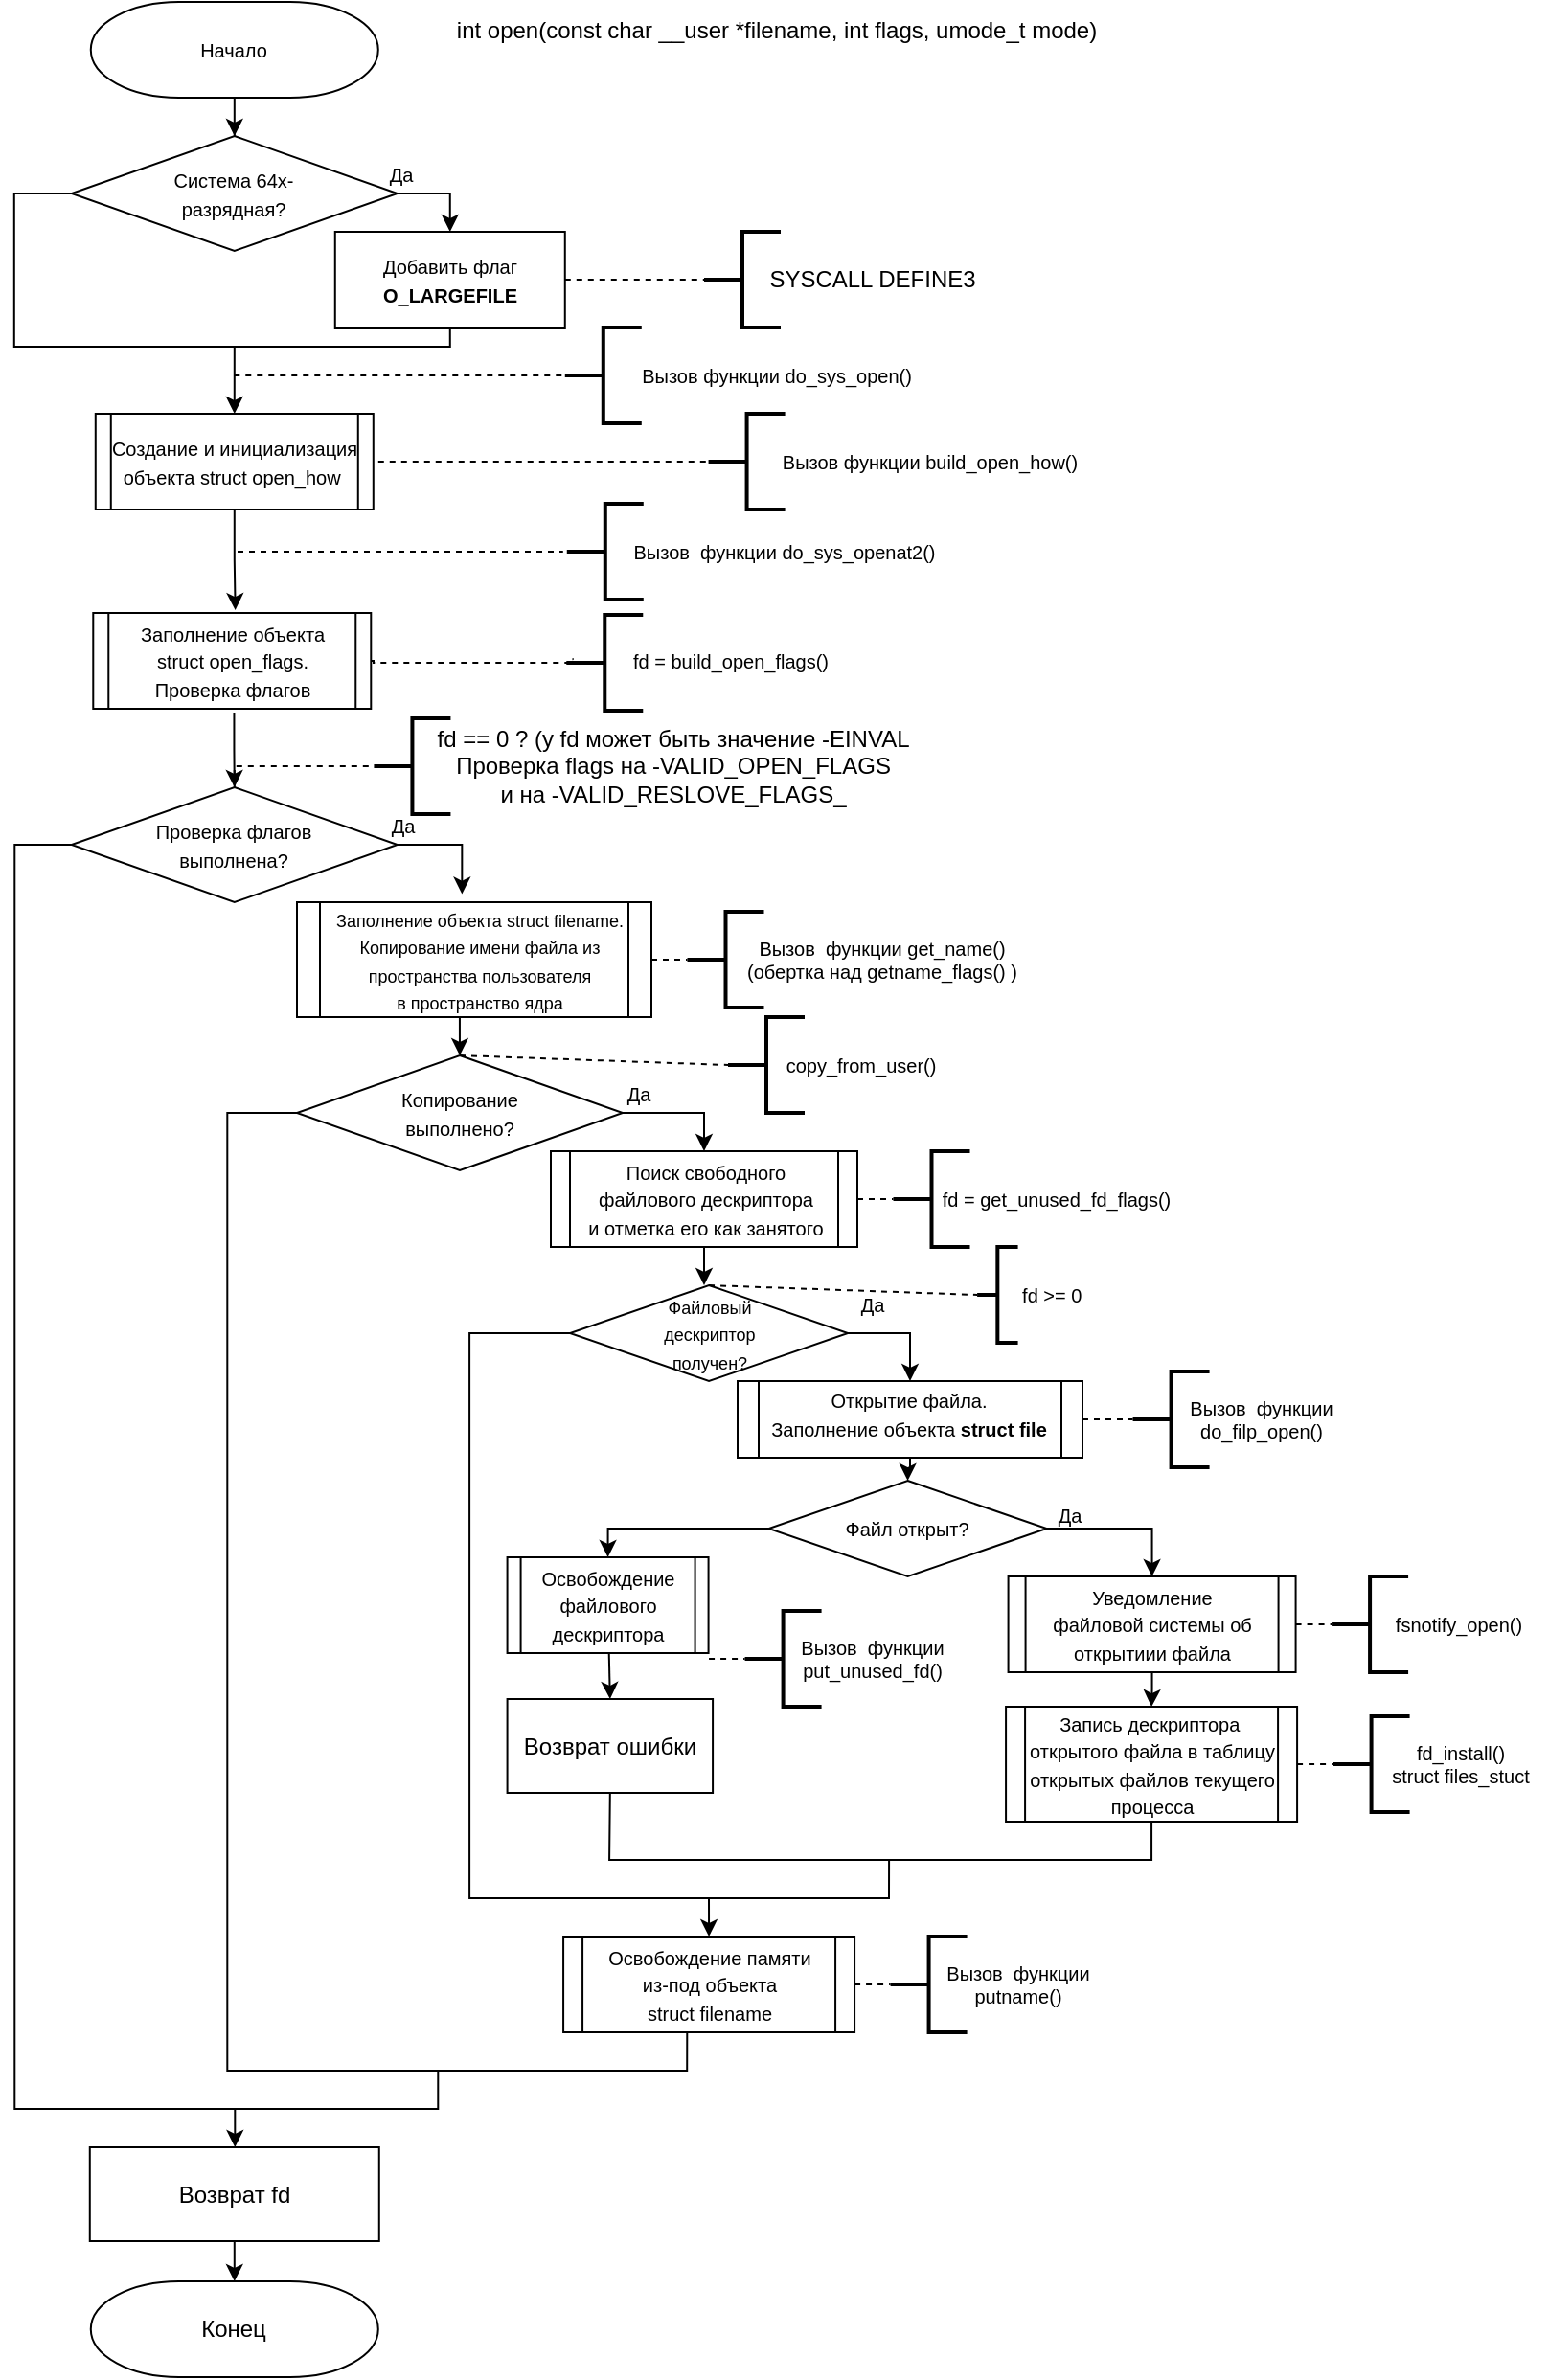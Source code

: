 <mxfile version="21.3.2" type="device" pages="11">
  <diagram id="c2XTWXLVC-m2qoaIguXX" name="open">
    <mxGraphModel dx="2625" dy="1353" grid="1" gridSize="10" guides="1" tooltips="1" connect="1" arrows="1" fold="1" page="1" pageScale="1" pageWidth="1169" pageHeight="827" math="0" shadow="0">
      <root>
        <mxCell id="0" />
        <mxCell id="1" parent="0" />
        <mxCell id="Z9M_0i574EPpmVIjxu1M-3" value="" style="edgeStyle=orthogonalEdgeStyle;rounded=0;orthogonalLoop=1;jettySize=auto;html=1;" parent="1" source="Z9M_0i574EPpmVIjxu1M-1" target="Z9M_0i574EPpmVIjxu1M-2" edge="1">
          <mxGeometry relative="1" as="geometry" />
        </mxCell>
        <mxCell id="Z9M_0i574EPpmVIjxu1M-1" value="&lt;font style=&quot;font-size: 10px&quot;&gt;Начало&lt;/font&gt;" style="strokeWidth=1;html=1;shape=mxgraph.flowchart.terminator;whiteSpace=wrap;" parent="1" vertex="1">
          <mxGeometry x="82.39" y="70" width="150" height="50" as="geometry" />
        </mxCell>
        <mxCell id="Z9M_0i574EPpmVIjxu1M-6" value="" style="edgeStyle=elbowEdgeStyle;rounded=0;orthogonalLoop=1;jettySize=auto;html=1;elbow=vertical;exitX=1;exitY=0.5;exitDx=0;exitDy=0;exitPerimeter=0;entryX=0.5;entryY=0;entryDx=0;entryDy=0;" parent="1" source="Z9M_0i574EPpmVIjxu1M-2" target="Z9M_0i574EPpmVIjxu1M-4" edge="1">
          <mxGeometry relative="1" as="geometry">
            <mxPoint x="253.64" y="190" as="targetPoint" />
            <Array as="points">
              <mxPoint x="253.64" y="170" />
            </Array>
          </mxGeometry>
        </mxCell>
        <mxCell id="Z9M_0i574EPpmVIjxu1M-2" value="&lt;font style=&quot;font-size: 10px&quot;&gt;Система 64х-&lt;br&gt;разрядная?&lt;/font&gt;" style="strokeWidth=1;html=1;shape=mxgraph.flowchart.decision;whiteSpace=wrap;" parent="1" vertex="1">
          <mxGeometry x="72.39" y="140" width="170" height="60" as="geometry" />
        </mxCell>
        <mxCell id="Z9M_0i574EPpmVIjxu1M-47" value="" style="edgeStyle=orthogonalEdgeStyle;rounded=0;sketch=0;orthogonalLoop=1;jettySize=auto;html=1;fontSize=10;entryX=0.5;entryY=0;entryDx=0;entryDy=0;exitX=0.5;exitY=1;exitDx=0;exitDy=0;" parent="1" source="Z9M_0i574EPpmVIjxu1M-4" target="Z9M_0i574EPpmVIjxu1M-8" edge="1">
          <mxGeometry relative="1" as="geometry">
            <mxPoint x="251.211" y="240" as="sourcePoint" />
            <mxPoint x="251.14" y="315" as="targetPoint" />
            <Array as="points">
              <mxPoint x="270" y="250" />
              <mxPoint x="157" y="250" />
            </Array>
          </mxGeometry>
        </mxCell>
        <mxCell id="Z9M_0i574EPpmVIjxu1M-4" value="&lt;font style=&quot;font-size: 10px&quot;&gt;Добавить флаг&lt;br&gt;&lt;b&gt;O_LARGEFILE&lt;/b&gt;&lt;/font&gt;" style="rounded=0;whiteSpace=wrap;html=1;absoluteArcSize=1;arcSize=14;strokeWidth=1;" parent="1" vertex="1">
          <mxGeometry x="209.89" y="190" width="120" height="50" as="geometry" />
        </mxCell>
        <mxCell id="Z9M_0i574EPpmVIjxu1M-7" value="&lt;font style=&quot;font-size: 10px&quot;&gt;Да&lt;/font&gt;" style="text;html=1;align=center;verticalAlign=middle;resizable=0;points=[];autosize=1;strokeColor=none;fillColor=none;" parent="1" vertex="1">
          <mxGeometry x="228.64" y="150" width="30" height="20" as="geometry" />
        </mxCell>
        <mxCell id="Z9M_0i574EPpmVIjxu1M-12" value="" style="edgeStyle=elbowEdgeStyle;rounded=0;orthogonalLoop=1;jettySize=auto;elbow=vertical;html=1;entryX=0.514;entryY=0.059;entryDx=0;entryDy=0;exitX=0.5;exitY=1;exitDx=0;exitDy=0;entryPerimeter=0;" parent="1" source="Z9M_0i574EPpmVIjxu1M-8" target="Z9M_0i574EPpmVIjxu1M-11" edge="1">
          <mxGeometry relative="1" as="geometry" />
        </mxCell>
        <mxCell id="Z9M_0i574EPpmVIjxu1M-8" value="" style="verticalLabelPosition=bottom;verticalAlign=top;html=1;shape=process;whiteSpace=wrap;rounded=0;size=0.052;arcSize=6;strokeWidth=1;" parent="1" vertex="1">
          <mxGeometry x="84.89" y="285" width="145" height="50" as="geometry" />
        </mxCell>
        <mxCell id="Z9M_0i574EPpmVIjxu1M-9" value="&lt;font style=&quot;font-size: 10px;&quot;&gt;Создание и инициализация &lt;br&gt;объекта struct open_how&amp;nbsp;&lt;/font&gt;" style="text;html=1;align=center;verticalAlign=middle;resizable=0;points=[];autosize=1;strokeColor=none;fillColor=none;" parent="1" vertex="1">
          <mxGeometry x="82.39" y="290" width="150" height="40" as="geometry" />
        </mxCell>
        <mxCell id="Z9M_0i574EPpmVIjxu1M-10" value="" style="verticalLabelPosition=bottom;verticalAlign=top;html=1;shape=process;whiteSpace=wrap;rounded=0;size=0.052;arcSize=6;strokeWidth=1;" parent="1" vertex="1">
          <mxGeometry x="83.64" y="389" width="145" height="50" as="geometry" />
        </mxCell>
        <mxCell id="Z9M_0i574EPpmVIjxu1M-15" value="" style="edgeStyle=elbowEdgeStyle;rounded=0;orthogonalLoop=1;jettySize=auto;elbow=vertical;html=1;exitX=0.509;exitY=0.951;exitDx=0;exitDy=0;exitPerimeter=0;" parent="1" source="Z9M_0i574EPpmVIjxu1M-11" target="Z9M_0i574EPpmVIjxu1M-14" edge="1">
          <mxGeometry relative="1" as="geometry" />
        </mxCell>
        <mxCell id="Z9M_0i574EPpmVIjxu1M-11" value="&lt;font style=&quot;font-size: 10px&quot;&gt;Заполнение объекта&lt;br&gt;struct&amp;nbsp;open_flags. &lt;br&gt;Проверка флагов&lt;/font&gt;" style="text;html=1;align=center;verticalAlign=middle;resizable=0;points=[];autosize=1;strokeColor=none;fillColor=none;" parent="1" vertex="1">
          <mxGeometry x="96.14" y="384" width="120" height="60" as="geometry" />
        </mxCell>
        <mxCell id="Z9M_0i574EPpmVIjxu1M-18" value="" style="edgeStyle=elbowEdgeStyle;rounded=0;orthogonalLoop=1;jettySize=auto;elbow=vertical;html=1;exitX=1;exitY=0.5;exitDx=0;exitDy=0;exitPerimeter=0;entryX=0.448;entryY=0.011;entryDx=0;entryDy=0;entryPerimeter=0;" parent="1" source="Z9M_0i574EPpmVIjxu1M-14" target="Z9M_0i574EPpmVIjxu1M-17" edge="1">
          <mxGeometry relative="1" as="geometry">
            <mxPoint x="253.64" y="540" as="targetPoint" />
            <Array as="points">
              <mxPoint x="253.64" y="510" />
            </Array>
          </mxGeometry>
        </mxCell>
        <mxCell id="Z9M_0i574EPpmVIjxu1M-73" value="" style="edgeStyle=orthogonalEdgeStyle;rounded=0;sketch=0;orthogonalLoop=1;jettySize=auto;html=1;fontSize=10;elbow=vertical;entryX=0.5;entryY=0;entryDx=0;entryDy=0;" parent="1" source="Z9M_0i574EPpmVIjxu1M-14" target="ipqE1b7JqoS-UDY3G7tD-1" edge="1">
          <mxGeometry relative="1" as="geometry">
            <mxPoint x="-17.61" y="1191.0" as="targetPoint" />
            <Array as="points">
              <mxPoint x="42.64" y="510" />
              <mxPoint x="42.64" y="1170" />
              <mxPoint x="157.64" y="1170" />
              <mxPoint x="157.64" y="1190" />
            </Array>
          </mxGeometry>
        </mxCell>
        <mxCell id="Z9M_0i574EPpmVIjxu1M-14" value="&lt;font style=&quot;font-size: 10px&quot;&gt;Проверка флагов &lt;br&gt;выполнена?&lt;/font&gt;" style="strokeWidth=1;html=1;shape=mxgraph.flowchart.decision;whiteSpace=wrap;" parent="1" vertex="1">
          <mxGeometry x="72.39" y="480" width="170" height="60" as="geometry" />
        </mxCell>
        <mxCell id="Z9M_0i574EPpmVIjxu1M-21" value="" style="edgeStyle=elbowEdgeStyle;rounded=0;orthogonalLoop=1;jettySize=auto;elbow=vertical;html=1;exitX=0.441;exitY=0.929;exitDx=0;exitDy=0;exitPerimeter=0;entryX=0.5;entryY=0;entryDx=0;entryDy=0;entryPerimeter=0;" parent="1" source="Z9M_0i574EPpmVIjxu1M-17" target="Z9M_0i574EPpmVIjxu1M-20" edge="1">
          <mxGeometry relative="1" as="geometry">
            <mxPoint x="272.5" y="600" as="sourcePoint" />
            <mxPoint x="272.5" y="620" as="targetPoint" />
          </mxGeometry>
        </mxCell>
        <mxCell id="Z9M_0i574EPpmVIjxu1M-16" value="" style="verticalLabelPosition=bottom;verticalAlign=top;html=1;shape=process;whiteSpace=wrap;rounded=0;size=0.063;arcSize=6;strokeWidth=1;" parent="1" vertex="1">
          <mxGeometry x="190" y="540" width="185" height="60" as="geometry" />
        </mxCell>
        <mxCell id="Z9M_0i574EPpmVIjxu1M-17" value="&lt;font style=&quot;font-size: 9px;&quot;&gt;Заполнение объекта struct filename. &lt;br&gt;Копирование имени файла из &lt;br&gt;пространства пользователя&lt;br&gt;в пространство ядра&lt;/font&gt;" style="text;html=1;align=center;verticalAlign=middle;resizable=0;points=[];autosize=1;strokeColor=none;fillColor=none;" parent="1" vertex="1">
          <mxGeometry x="200" y="535" width="170" height="70" as="geometry" />
        </mxCell>
        <mxCell id="Z9M_0i574EPpmVIjxu1M-19" value="&lt;font style=&quot;font-size: 10px&quot;&gt;Да&lt;/font&gt;" style="text;html=1;align=center;verticalAlign=middle;resizable=0;points=[];autosize=1;strokeColor=none;fillColor=none;" parent="1" vertex="1">
          <mxGeometry x="229.89" y="490" width="30" height="20" as="geometry" />
        </mxCell>
        <mxCell id="Z9M_0i574EPpmVIjxu1M-24" value="" style="edgeStyle=elbowEdgeStyle;rounded=0;orthogonalLoop=1;jettySize=auto;elbow=vertical;html=1;exitX=1;exitY=0.5;exitDx=0;exitDy=0;exitPerimeter=0;entryX=0.5;entryY=0;entryDx=0;entryDy=0;" parent="1" source="Z9M_0i574EPpmVIjxu1M-20" target="Z9M_0i574EPpmVIjxu1M-22" edge="1">
          <mxGeometry relative="1" as="geometry">
            <Array as="points">
              <mxPoint x="377.5" y="650" />
            </Array>
          </mxGeometry>
        </mxCell>
        <mxCell id="Z9M_0i574EPpmVIjxu1M-20" value="&lt;font style=&quot;font-size: 10px&quot;&gt;Копирование&lt;br&gt;выполнено?&lt;/font&gt;" style="strokeWidth=1;html=1;shape=mxgraph.flowchart.decision;whiteSpace=wrap;" parent="1" vertex="1">
          <mxGeometry x="190" y="620" width="170" height="60" as="geometry" />
        </mxCell>
        <mxCell id="Z9M_0i574EPpmVIjxu1M-27" value="" style="edgeStyle=elbowEdgeStyle;rounded=0;orthogonalLoop=1;jettySize=auto;elbow=vertical;html=1;" parent="1" source="Z9M_0i574EPpmVIjxu1M-22" edge="1">
          <mxGeometry relative="1" as="geometry">
            <mxPoint x="402.5" y="740" as="targetPoint" />
          </mxGeometry>
        </mxCell>
        <mxCell id="Z9M_0i574EPpmVIjxu1M-22" value="" style="verticalLabelPosition=bottom;verticalAlign=top;html=1;shape=process;whiteSpace=wrap;rounded=0;size=0.063;arcSize=6;strokeWidth=1;" parent="1" vertex="1">
          <mxGeometry x="322.5" y="670" width="160" height="50" as="geometry" />
        </mxCell>
        <mxCell id="Z9M_0i574EPpmVIjxu1M-23" value="&lt;font style=&quot;font-size: 10px&quot;&gt;Поиск свободного &lt;br&gt;файлового дескриптора &lt;br&gt;и отметка его как занятого&lt;/font&gt;" style="text;html=1;align=center;verticalAlign=middle;resizable=0;points=[];autosize=1;strokeColor=none;fillColor=none;" parent="1" vertex="1">
          <mxGeometry x="327.5" y="665" width="150" height="60" as="geometry" />
        </mxCell>
        <mxCell id="Z9M_0i574EPpmVIjxu1M-25" value="&lt;font style=&quot;font-size: 10px&quot;&gt;Да&lt;/font&gt;" style="text;html=1;align=center;verticalAlign=middle;resizable=0;points=[];autosize=1;strokeColor=none;fillColor=none;" parent="1" vertex="1">
          <mxGeometry x="352.5" y="630" width="30" height="20" as="geometry" />
        </mxCell>
        <mxCell id="Z9M_0i574EPpmVIjxu1M-31" value="" style="edgeStyle=elbowEdgeStyle;rounded=0;orthogonalLoop=1;jettySize=auto;elbow=vertical;html=1;entryX=0.5;entryY=0;entryDx=0;entryDy=0;exitX=1;exitY=0.5;exitDx=0;exitDy=0;exitPerimeter=0;" parent="1" source="Z9M_0i574EPpmVIjxu1M-26" target="Z9M_0i574EPpmVIjxu1M-28" edge="1">
          <mxGeometry relative="1" as="geometry">
            <Array as="points">
              <mxPoint x="500.04" y="765" />
            </Array>
          </mxGeometry>
        </mxCell>
        <mxCell id="Z9M_0i574EPpmVIjxu1M-65" value="" style="edgeStyle=orthogonalEdgeStyle;rounded=0;sketch=0;orthogonalLoop=1;jettySize=auto;html=1;fontSize=10;elbow=vertical;entryX=0.5;entryY=0;entryDx=0;entryDy=0;" parent="1" source="Z9M_0i574EPpmVIjxu1M-26" target="Z9M_0i574EPpmVIjxu1M-61" edge="1">
          <mxGeometry relative="1" as="geometry">
            <mxPoint x="215.04" y="1090" as="targetPoint" />
            <Array as="points">
              <mxPoint x="280.04" y="765" />
              <mxPoint x="280.04" y="1060" />
              <mxPoint x="405.04" y="1060" />
            </Array>
          </mxGeometry>
        </mxCell>
        <mxCell id="Z9M_0i574EPpmVIjxu1M-26" value="&lt;font style=&quot;font-size: 9px;&quot;&gt;Файловый &lt;br&gt;дескриптор &lt;br&gt;получен?&lt;/font&gt;" style="strokeWidth=1;html=1;shape=mxgraph.flowchart.decision;whiteSpace=wrap;" parent="1" vertex="1">
          <mxGeometry x="332.54" y="740" width="145" height="50" as="geometry" />
        </mxCell>
        <mxCell id="Z9M_0i574EPpmVIjxu1M-34" value="" style="edgeStyle=elbowEdgeStyle;rounded=0;orthogonalLoop=1;jettySize=auto;elbow=vertical;html=1;" parent="1" source="Z9M_0i574EPpmVIjxu1M-28" target="Z9M_0i574EPpmVIjxu1M-33" edge="1">
          <mxGeometry relative="1" as="geometry" />
        </mxCell>
        <mxCell id="Z9M_0i574EPpmVIjxu1M-28" value="" style="verticalLabelPosition=bottom;verticalAlign=top;html=1;shape=process;whiteSpace=wrap;rounded=0;size=0.063;arcSize=6;strokeWidth=1;" parent="1" vertex="1">
          <mxGeometry x="420" y="790" width="180" height="40" as="geometry" />
        </mxCell>
        <mxCell id="Z9M_0i574EPpmVIjxu1M-29" value="&lt;font style=&quot;font-size: 10px;&quot;&gt;Открытие файла.&lt;br&gt;Заполнение объекта&amp;nbsp;&lt;b&gt;struct file&lt;/b&gt;&lt;/font&gt;" style="text;html=1;align=center;verticalAlign=middle;resizable=0;points=[];autosize=1;strokeColor=none;fillColor=none;" parent="1" vertex="1">
          <mxGeometry x="423.79" y="787" width="170" height="40" as="geometry" />
        </mxCell>
        <mxCell id="Z9M_0i574EPpmVIjxu1M-32" value="&lt;font style=&quot;font-size: 10px&quot;&gt;Да&lt;/font&gt;" style="text;html=1;align=center;verticalAlign=middle;resizable=0;points=[];autosize=1;strokeColor=none;fillColor=none;" parent="1" vertex="1">
          <mxGeometry x="475.04" y="740" width="30" height="20" as="geometry" />
        </mxCell>
        <mxCell id="Z9M_0i574EPpmVIjxu1M-37" value="" style="edgeStyle=elbowEdgeStyle;rounded=0;orthogonalLoop=1;jettySize=auto;elbow=vertical;html=1;exitX=1;exitY=0.5;exitDx=0;exitDy=0;exitPerimeter=0;entryX=0.5;entryY=0;entryDx=0;entryDy=0;" parent="1" source="Z9M_0i574EPpmVIjxu1M-33" target="Z9M_0i574EPpmVIjxu1M-35" edge="1">
          <mxGeometry relative="1" as="geometry">
            <Array as="points">
              <mxPoint x="604.04" y="867" />
            </Array>
          </mxGeometry>
        </mxCell>
        <mxCell id="Z9M_0i574EPpmVIjxu1M-50" value="" style="edgeStyle=orthogonalEdgeStyle;rounded=0;sketch=0;orthogonalLoop=1;jettySize=auto;html=1;fontSize=10;elbow=vertical;entryX=0.5;entryY=0;entryDx=0;entryDy=0;" parent="1" source="Z9M_0i574EPpmVIjxu1M-33" target="Z9M_0i574EPpmVIjxu1M-48" edge="1">
          <mxGeometry relative="1" as="geometry">
            <Array as="points">
              <mxPoint x="353.04" y="867" />
            </Array>
          </mxGeometry>
        </mxCell>
        <mxCell id="Z9M_0i574EPpmVIjxu1M-33" value="&lt;font style=&quot;font-size: 10px&quot;&gt;Файл открыт?&lt;/font&gt;" style="strokeWidth=1;html=1;shape=mxgraph.flowchart.decision;whiteSpace=wrap;" parent="1" vertex="1">
          <mxGeometry x="436.29" y="842" width="145" height="50" as="geometry" />
        </mxCell>
        <mxCell id="Z9M_0i574EPpmVIjxu1M-42" value="" style="edgeStyle=elbowEdgeStyle;rounded=0;orthogonalLoop=1;jettySize=auto;elbow=vertical;html=1;entryX=0.5;entryY=0;entryDx=0;entryDy=0;" parent="1" source="Z9M_0i574EPpmVIjxu1M-35" target="Z9M_0i574EPpmVIjxu1M-40" edge="1">
          <mxGeometry relative="1" as="geometry" />
        </mxCell>
        <mxCell id="Z9M_0i574EPpmVIjxu1M-35" value="" style="verticalLabelPosition=bottom;verticalAlign=top;html=1;shape=process;whiteSpace=wrap;rounded=0;size=0.063;arcSize=6;strokeWidth=1;" parent="1" vertex="1">
          <mxGeometry x="561.29" y="892" width="150" height="50" as="geometry" />
        </mxCell>
        <mxCell id="Z9M_0i574EPpmVIjxu1M-36" value="&lt;font style=&quot;font-size: 10px&quot;&gt;Уведомление &lt;br&gt;файловой системы об &lt;br&gt;открытиии файла&lt;/font&gt;" style="text;html=1;align=center;verticalAlign=middle;resizable=0;points=[];autosize=1;strokeColor=none;fillColor=none;" parent="1" vertex="1">
          <mxGeometry x="576.29" y="892" width="120" height="50" as="geometry" />
        </mxCell>
        <mxCell id="Z9M_0i574EPpmVIjxu1M-39" value="&lt;font style=&quot;font-size: 10px&quot;&gt;Да&lt;/font&gt;" style="text;html=1;align=center;verticalAlign=middle;resizable=0;points=[];autosize=1;strokeColor=none;fillColor=none;" parent="1" vertex="1">
          <mxGeometry x="577.54" y="850" width="30" height="20" as="geometry" />
        </mxCell>
        <mxCell id="Z9M_0i574EPpmVIjxu1M-40" value="" style="verticalLabelPosition=bottom;verticalAlign=top;html=1;shape=process;whiteSpace=wrap;rounded=0;size=0.063;arcSize=6;strokeWidth=1;" parent="1" vertex="1">
          <mxGeometry x="560.04" y="960" width="152" height="60" as="geometry" />
        </mxCell>
        <mxCell id="Z9M_0i574EPpmVIjxu1M-41" value="&lt;font style=&quot;font-size: 10px&quot;&gt;Запись дескриптора&amp;nbsp;&lt;br&gt;открытого файла в таблицу &lt;br&gt;открытых файлов текущего&lt;br&gt;процесса&lt;/font&gt;" style="text;html=1;align=center;verticalAlign=middle;resizable=0;points=[];autosize=1;strokeColor=none;fillColor=none;" parent="1" vertex="1">
          <mxGeometry x="566.29" y="960" width="140" height="60" as="geometry" />
        </mxCell>
        <mxCell id="Z9M_0i574EPpmVIjxu1M-44" value="" style="endArrow=none;html=1;rounded=0;sketch=0;fontSize=10;exitX=0;exitY=0.5;exitDx=0;exitDy=0;exitPerimeter=0;edgeStyle=orthogonalEdgeStyle;elbow=vertical;" parent="1" source="Z9M_0i574EPpmVIjxu1M-2" edge="1">
          <mxGeometry width="50" height="50" relative="1" as="geometry">
            <mxPoint x="212.39" y="300" as="sourcePoint" />
            <mxPoint x="157.39" y="250" as="targetPoint" />
            <Array as="points">
              <mxPoint x="42.39" y="170" />
              <mxPoint x="42.39" y="250" />
            </Array>
          </mxGeometry>
        </mxCell>
        <mxCell id="Z9M_0i574EPpmVIjxu1M-48" value="" style="verticalLabelPosition=bottom;verticalAlign=top;html=1;shape=process;whiteSpace=wrap;rounded=0;size=0.063;arcSize=6;strokeWidth=1;" parent="1" vertex="1">
          <mxGeometry x="299.79" y="882" width="105" height="50" as="geometry" />
        </mxCell>
        <mxCell id="17" style="edgeStyle=none;html=1;entryX=0.5;entryY=0;entryDx=0;entryDy=0;" parent="1" source="Z9M_0i574EPpmVIjxu1M-49" target="16" edge="1">
          <mxGeometry relative="1" as="geometry" />
        </mxCell>
        <mxCell id="Z9M_0i574EPpmVIjxu1M-49" value="&lt;span style=&quot;font-size: 10px&quot;&gt;Освобождение &lt;br&gt;файлового &lt;br&gt;дескриптора&lt;/span&gt;" style="text;html=1;align=center;verticalAlign=middle;resizable=0;points=[];autosize=1;strokeColor=none;fillColor=none;" parent="1" vertex="1">
          <mxGeometry x="312.29" y="882" width="80" height="50" as="geometry" />
        </mxCell>
        <mxCell id="Z9M_0i574EPpmVIjxu1M-52" value="" style="strokeWidth=2;html=1;shape=mxgraph.flowchart.annotation_2;align=left;labelPosition=right;pointerEvents=1;rounded=0;sketch=0;fontSize=10;" parent="1" vertex="1">
          <mxGeometry x="423.79" y="910" width="40" height="50" as="geometry" />
        </mxCell>
        <mxCell id="Z9M_0i574EPpmVIjxu1M-53" value="" style="endArrow=none;dashed=1;html=1;rounded=0;sketch=0;fontSize=10;elbow=vertical;entryX=0;entryY=0.5;entryDx=0;entryDy=0;entryPerimeter=0;" parent="1" target="Z9M_0i574EPpmVIjxu1M-52" edge="1">
          <mxGeometry width="50" height="50" relative="1" as="geometry">
            <mxPoint x="405.04" y="935" as="sourcePoint" />
            <mxPoint x="435.04" y="930" as="targetPoint" />
          </mxGeometry>
        </mxCell>
        <mxCell id="Z9M_0i574EPpmVIjxu1M-54" value="Вызов&amp;nbsp; функции&lt;br&gt;put_unused_fd()" style="text;html=1;align=center;verticalAlign=middle;resizable=0;points=[];autosize=1;strokeColor=none;fillColor=none;fontSize=10;" parent="1" vertex="1">
          <mxGeometry x="445.04" y="920" width="90" height="30" as="geometry" />
        </mxCell>
        <mxCell id="Z9M_0i574EPpmVIjxu1M-55" value="" style="strokeWidth=2;html=1;shape=mxgraph.flowchart.annotation_2;align=left;labelPosition=right;pointerEvents=1;rounded=0;sketch=0;fontSize=10;" parent="1" vertex="1">
          <mxGeometry x="730.04" y="892" width="40" height="50" as="geometry" />
        </mxCell>
        <mxCell id="Z9M_0i574EPpmVIjxu1M-56" value="" style="endArrow=none;dashed=1;html=1;rounded=0;sketch=0;fontSize=10;elbow=vertical;entryX=0;entryY=0.5;entryDx=0;entryDy=0;entryPerimeter=0;" parent="1" target="Z9M_0i574EPpmVIjxu1M-55" edge="1">
          <mxGeometry width="50" height="50" relative="1" as="geometry">
            <mxPoint x="711.29" y="917" as="sourcePoint" />
            <mxPoint x="741.29" y="912" as="targetPoint" />
          </mxGeometry>
        </mxCell>
        <mxCell id="Z9M_0i574EPpmVIjxu1M-57" value="fsnotify_open()" style="text;html=1;align=center;verticalAlign=middle;resizable=0;points=[];autosize=1;strokeColor=none;fillColor=none;fontSize=10;" parent="1" vertex="1">
          <mxGeometry x="756.29" y="907" width="80" height="20" as="geometry" />
        </mxCell>
        <mxCell id="Z9M_0i574EPpmVIjxu1M-58" value="" style="strokeWidth=2;html=1;shape=mxgraph.flowchart.annotation_2;align=left;labelPosition=right;pointerEvents=1;rounded=0;sketch=0;fontSize=10;" parent="1" vertex="1">
          <mxGeometry x="730.79" y="965" width="40" height="50" as="geometry" />
        </mxCell>
        <mxCell id="Z9M_0i574EPpmVIjxu1M-59" value="" style="endArrow=none;dashed=1;html=1;rounded=0;sketch=0;fontSize=10;elbow=vertical;entryX=0;entryY=0.5;entryDx=0;entryDy=0;entryPerimeter=0;" parent="1" target="Z9M_0i574EPpmVIjxu1M-58" edge="1">
          <mxGeometry width="50" height="50" relative="1" as="geometry">
            <mxPoint x="712.04" y="990" as="sourcePoint" />
            <mxPoint x="742.04" y="985" as="targetPoint" />
          </mxGeometry>
        </mxCell>
        <mxCell id="Z9M_0i574EPpmVIjxu1M-60" value="fd_install()&lt;br&gt;struct files_stuct" style="text;html=1;align=center;verticalAlign=middle;resizable=0;points=[];autosize=1;strokeColor=none;fillColor=none;fontSize=10;" parent="1" vertex="1">
          <mxGeometry x="752.04" y="975" width="90" height="30" as="geometry" />
        </mxCell>
        <mxCell id="Z9M_0i574EPpmVIjxu1M-61" value="" style="verticalLabelPosition=bottom;verticalAlign=top;html=1;shape=process;whiteSpace=wrap;rounded=0;size=0.063;arcSize=6;strokeWidth=1;" parent="1" vertex="1">
          <mxGeometry x="329.04" y="1080" width="152" height="50" as="geometry" />
        </mxCell>
        <mxCell id="Z9M_0i574EPpmVIjxu1M-62" value="&lt;span style=&quot;font-size: 10px;&quot;&gt;Освобождение памяти &lt;br&gt;из-под объекта&lt;br&gt;&lt;/span&gt;&lt;font style=&quot;font-size: 10px;&quot;&gt;struct filename&lt;/font&gt;" style="text;html=1;align=center;verticalAlign=middle;resizable=0;points=[];autosize=1;strokeColor=none;fillColor=none;" parent="1" vertex="1">
          <mxGeometry x="340.04" y="1075" width="130" height="60" as="geometry" />
        </mxCell>
        <mxCell id="Z9M_0i574EPpmVIjxu1M-63" value="" style="endArrow=none;html=1;rounded=0;sketch=0;fontSize=10;elbow=vertical;exitX=0.5;exitY=1;exitDx=0;exitDy=0;entryX=0.5;entryY=1;entryDx=0;entryDy=0;" parent="1" source="16" target="Z9M_0i574EPpmVIjxu1M-40" edge="1">
          <mxGeometry width="50" height="50" relative="1" as="geometry">
            <mxPoint x="500.04" y="970" as="sourcePoint" />
            <mxPoint x="550.04" y="920" as="targetPoint" />
            <Array as="points">
              <mxPoint x="353.04" y="1040" />
              <mxPoint x="636.04" y="1040" />
            </Array>
          </mxGeometry>
        </mxCell>
        <mxCell id="Z9M_0i574EPpmVIjxu1M-66" value="" style="endArrow=none;html=1;rounded=0;sketch=0;fontSize=10;elbow=vertical;edgeStyle=orthogonalEdgeStyle;" parent="1" edge="1">
          <mxGeometry width="50" height="50" relative="1" as="geometry">
            <mxPoint x="400.04" y="1060" as="sourcePoint" />
            <mxPoint x="499.04" y="1040" as="targetPoint" />
            <Array as="points">
              <mxPoint x="409.04" y="1060" />
              <mxPoint x="499.04" y="1060" />
            </Array>
          </mxGeometry>
        </mxCell>
        <mxCell id="Z9M_0i574EPpmVIjxu1M-67" value="" style="strokeWidth=2;html=1;shape=mxgraph.flowchart.annotation_2;align=left;labelPosition=right;pointerEvents=1;rounded=0;sketch=0;fontSize=10;" parent="1" vertex="1">
          <mxGeometry x="499.79" y="1080" width="40" height="50" as="geometry" />
        </mxCell>
        <mxCell id="Z9M_0i574EPpmVIjxu1M-68" value="" style="endArrow=none;dashed=1;html=1;rounded=0;sketch=0;fontSize=10;elbow=vertical;entryX=0;entryY=0.5;entryDx=0;entryDy=0;entryPerimeter=0;" parent="1" target="Z9M_0i574EPpmVIjxu1M-67" edge="1">
          <mxGeometry width="50" height="50" relative="1" as="geometry">
            <mxPoint x="481.04" y="1105.0" as="sourcePoint" />
            <mxPoint x="511.04" y="1100" as="targetPoint" />
          </mxGeometry>
        </mxCell>
        <mxCell id="Z9M_0i574EPpmVIjxu1M-69" value="Вызов&amp;nbsp; функции&lt;br&gt;putname()" style="text;html=1;align=center;verticalAlign=middle;resizable=0;points=[];autosize=1;strokeColor=none;fillColor=none;fontSize=10;" parent="1" vertex="1">
          <mxGeometry x="521.04" y="1090" width="90" height="30" as="geometry" />
        </mxCell>
        <mxCell id="Z9M_0i574EPpmVIjxu1M-70" value="&lt;font style=&quot;font-size: 12px;&quot;&gt;Конец&lt;/font&gt;" style="strokeWidth=1;html=1;shape=mxgraph.flowchart.terminator;whiteSpace=wrap;" parent="1" vertex="1">
          <mxGeometry x="82.39" y="1260" width="150" height="50" as="geometry" />
        </mxCell>
        <mxCell id="Z9M_0i574EPpmVIjxu1M-71" value="" style="endArrow=none;html=1;rounded=0;sketch=0;fontSize=10;elbow=vertical;exitX=0;exitY=0.5;exitDx=0;exitDy=0;exitPerimeter=0;edgeStyle=orthogonalEdgeStyle;" parent="1" source="Z9M_0i574EPpmVIjxu1M-20" edge="1">
          <mxGeometry width="50" height="50" relative="1" as="geometry">
            <mxPoint x="203.64" y="920" as="sourcePoint" />
            <mxPoint x="393.64" y="1130" as="targetPoint" />
            <Array as="points">
              <mxPoint x="153.64" y="650" />
              <mxPoint x="153.64" y="1150" />
              <mxPoint x="393.64" y="1150" />
            </Array>
          </mxGeometry>
        </mxCell>
        <mxCell id="Z9M_0i574EPpmVIjxu1M-74" value="" style="endArrow=none;html=1;rounded=0;sketch=0;fontSize=10;elbow=vertical;" parent="1" edge="1">
          <mxGeometry width="50" height="50" relative="1" as="geometry">
            <mxPoint x="133.64" y="1170" as="sourcePoint" />
            <mxPoint x="263.64" y="1150" as="targetPoint" />
            <Array as="points">
              <mxPoint x="263.64" y="1170" />
            </Array>
          </mxGeometry>
        </mxCell>
        <mxCell id="Z9M_0i574EPpmVIjxu1M-75" value="" style="strokeWidth=2;html=1;shape=mxgraph.flowchart.annotation_2;align=left;labelPosition=right;pointerEvents=1;rounded=0;sketch=0;fontSize=10;" parent="1" vertex="1">
          <mxGeometry x="626.29" y="785" width="40" height="50" as="geometry" />
        </mxCell>
        <mxCell id="Z9M_0i574EPpmVIjxu1M-76" value="" style="endArrow=none;dashed=1;html=1;rounded=0;sketch=0;fontSize=10;elbow=vertical;entryX=0;entryY=0.5;entryDx=0;entryDy=0;entryPerimeter=0;exitX=1;exitY=0.5;exitDx=0;exitDy=0;" parent="1" target="Z9M_0i574EPpmVIjxu1M-75" edge="1" source="Z9M_0i574EPpmVIjxu1M-28">
          <mxGeometry width="50" height="50" relative="1" as="geometry">
            <mxPoint x="607.54" y="810.0" as="sourcePoint" />
            <mxPoint x="637.54" y="805" as="targetPoint" />
          </mxGeometry>
        </mxCell>
        <mxCell id="Z9M_0i574EPpmVIjxu1M-77" value="Вызов&amp;nbsp; функции&lt;br&gt;do_filp_open()" style="text;html=1;align=center;verticalAlign=middle;resizable=0;points=[];autosize=1;strokeColor=none;fillColor=none;fontSize=10;" parent="1" vertex="1">
          <mxGeometry x="647.54" y="795" width="90" height="30" as="geometry" />
        </mxCell>
        <mxCell id="Z9M_0i574EPpmVIjxu1M-81" value="" style="strokeWidth=2;html=1;shape=mxgraph.flowchart.annotation_2;align=left;labelPosition=right;pointerEvents=1;rounded=0;sketch=0;fontSize=10;" parent="1" vertex="1">
          <mxGeometry x="501.25" y="670" width="40" height="50" as="geometry" />
        </mxCell>
        <mxCell id="Z9M_0i574EPpmVIjxu1M-82" value="" style="endArrow=none;dashed=1;html=1;rounded=0;sketch=0;fontSize=10;elbow=vertical;entryX=0;entryY=0.5;entryDx=0;entryDy=0;entryPerimeter=0;" parent="1" target="Z9M_0i574EPpmVIjxu1M-81" edge="1">
          <mxGeometry width="50" height="50" relative="1" as="geometry">
            <mxPoint x="482.5" y="695.0" as="sourcePoint" />
            <mxPoint x="512.5" y="690" as="targetPoint" />
          </mxGeometry>
        </mxCell>
        <mxCell id="Z9M_0i574EPpmVIjxu1M-83" value="fd = get_unused_fd_flags()" style="text;html=1;align=center;verticalAlign=middle;resizable=0;points=[];autosize=1;strokeColor=none;fillColor=none;fontSize=10;" parent="1" vertex="1">
          <mxGeometry x="521.04" y="685" width="130" height="20" as="geometry" />
        </mxCell>
        <mxCell id="Z9M_0i574EPpmVIjxu1M-84" value="" style="strokeWidth=2;html=1;shape=mxgraph.flowchart.annotation_2;align=left;labelPosition=right;pointerEvents=1;rounded=0;sketch=0;fontSize=10;" parent="1" vertex="1">
          <mxGeometry x="393.75" y="545" width="40" height="50" as="geometry" />
        </mxCell>
        <mxCell id="Z9M_0i574EPpmVIjxu1M-85" value="" style="endArrow=none;dashed=1;html=1;rounded=0;sketch=0;fontSize=10;elbow=vertical;entryX=0;entryY=0.5;entryDx=0;entryDy=0;entryPerimeter=0;" parent="1" target="Z9M_0i574EPpmVIjxu1M-84" edge="1">
          <mxGeometry width="50" height="50" relative="1" as="geometry">
            <mxPoint x="375" y="570.0" as="sourcePoint" />
            <mxPoint x="405" y="565" as="targetPoint" />
          </mxGeometry>
        </mxCell>
        <mxCell id="Z9M_0i574EPpmVIjxu1M-86" value="Вызов&amp;nbsp; функции get_name()&lt;br&gt;(обертка над getname_flags() )" style="text;html=1;align=center;verticalAlign=middle;resizable=0;points=[];autosize=1;strokeColor=none;fillColor=none;fontSize=10;" parent="1" vertex="1">
          <mxGeometry x="415" y="555" width="160" height="30" as="geometry" />
        </mxCell>
        <mxCell id="Z9M_0i574EPpmVIjxu1M-89" value="&lt;font style=&quot;font-size: 12px;&quot;&gt;int open(const char __user *filename, int flags, umode_t mode)&lt;/font&gt;" style="text;html=1;align=center;verticalAlign=middle;resizable=0;points=[];autosize=1;strokeColor=none;fillColor=none;fontSize=12;" parent="1" vertex="1">
          <mxGeometry x="260" y="70" width="360" height="30" as="geometry" />
        </mxCell>
        <mxCell id="Z9M_0i574EPpmVIjxu1M-90" value="" style="strokeWidth=2;html=1;shape=mxgraph.flowchart.annotation_2;align=left;labelPosition=right;pointerEvents=1;rounded=0;sketch=0;fontSize=10;" parent="1" vertex="1">
          <mxGeometry x="329.89" y="240" width="40" height="50" as="geometry" />
        </mxCell>
        <mxCell id="Z9M_0i574EPpmVIjxu1M-91" value="" style="endArrow=none;dashed=1;html=1;rounded=0;sketch=0;fontSize=10;elbow=vertical;entryX=0;entryY=0.5;entryDx=0;entryDy=0;entryPerimeter=0;" parent="1" edge="1">
          <mxGeometry width="50" height="50" relative="1" as="geometry">
            <mxPoint x="157.14" y="265" as="sourcePoint" />
            <mxPoint x="330.89" y="265.0" as="targetPoint" />
            <Array as="points" />
          </mxGeometry>
        </mxCell>
        <mxCell id="Z9M_0i574EPpmVIjxu1M-92" value="Вызов функции do_sys_open()" style="text;html=1;align=center;verticalAlign=middle;resizable=0;points=[];autosize=1;strokeColor=none;fillColor=none;fontSize=10;" parent="1" vertex="1">
          <mxGeometry x="360" y="250" width="160" height="30" as="geometry" />
        </mxCell>
        <mxCell id="Z9M_0i574EPpmVIjxu1M-93" value="" style="strokeWidth=2;html=1;shape=mxgraph.flowchart.annotation_2;align=left;labelPosition=right;pointerEvents=1;rounded=0;sketch=0;fontSize=10;" parent="1" vertex="1">
          <mxGeometry x="330.89" y="332" width="40" height="50" as="geometry" />
        </mxCell>
        <mxCell id="Z9M_0i574EPpmVIjxu1M-94" value="" style="endArrow=none;dashed=1;html=1;rounded=0;sketch=0;fontSize=10;elbow=vertical;entryX=0;entryY=0.5;entryDx=0;entryDy=0;entryPerimeter=0;" parent="1" edge="1">
          <mxGeometry width="50" height="50" relative="1" as="geometry">
            <mxPoint x="159" y="357" as="sourcePoint" />
            <mxPoint x="328.89" y="357" as="targetPoint" />
            <Array as="points" />
          </mxGeometry>
        </mxCell>
        <mxCell id="Z9M_0i574EPpmVIjxu1M-95" value="Вызов&amp;nbsp; функции do_sys_openat2()" style="text;html=1;align=center;verticalAlign=middle;resizable=0;points=[];autosize=1;strokeColor=none;fillColor=none;fontSize=10;" parent="1" vertex="1">
          <mxGeometry x="353.5" y="342" width="180" height="30" as="geometry" />
        </mxCell>
        <mxCell id="Z9M_0i574EPpmVIjxu1M-96" value="" style="strokeWidth=2;html=1;shape=mxgraph.flowchart.annotation_2;align=left;labelPosition=right;pointerEvents=1;rounded=0;sketch=0;fontSize=10;" parent="1" vertex="1">
          <mxGeometry x="330.64" y="390" width="40" height="50" as="geometry" />
        </mxCell>
        <mxCell id="Z9M_0i574EPpmVIjxu1M-97" value="" style="endArrow=none;dashed=1;html=1;rounded=0;sketch=0;fontSize=10;elbow=vertical;edgeStyle=orthogonalEdgeStyle;entryX=0.093;entryY=0.461;entryDx=0;entryDy=0;entryPerimeter=0;exitX=1;exitY=0.5;exitDx=0;exitDy=0;" parent="1" source="Z9M_0i574EPpmVIjxu1M-10" target="Z9M_0i574EPpmVIjxu1M-96" edge="1">
          <mxGeometry width="50" height="50" relative="1" as="geometry">
            <mxPoint x="213.64" y="385" as="sourcePoint" />
            <mxPoint x="333.64" y="415" as="targetPoint" />
            <Array as="points">
              <mxPoint x="230" y="414" />
              <mxPoint x="230" y="415" />
              <mxPoint x="332" y="415" />
            </Array>
          </mxGeometry>
        </mxCell>
        <mxCell id="Z9M_0i574EPpmVIjxu1M-98" value="fd = build_open_flags()" style="text;html=1;align=center;verticalAlign=middle;resizable=0;points=[];autosize=1;strokeColor=none;fillColor=none;fontSize=10;" parent="1" vertex="1">
          <mxGeometry x="351.04" y="399" width="130" height="30" as="geometry" />
        </mxCell>
        <mxCell id="ipqE1b7JqoS-UDY3G7tD-2" style="edgeStyle=orthogonalEdgeStyle;rounded=0;orthogonalLoop=1;jettySize=auto;html=1;exitX=0.5;exitY=1;exitDx=0;exitDy=0;entryX=0.5;entryY=0;entryDx=0;entryDy=0;entryPerimeter=0;" parent="1" source="ipqE1b7JqoS-UDY3G7tD-1" target="Z9M_0i574EPpmVIjxu1M-70" edge="1">
          <mxGeometry relative="1" as="geometry" />
        </mxCell>
        <mxCell id="ipqE1b7JqoS-UDY3G7tD-1" value="Возврат fd" style="rounded=0;whiteSpace=wrap;html=1;" parent="1" vertex="1">
          <mxGeometry x="81.89" y="1190" width="151" height="49" as="geometry" />
        </mxCell>
        <mxCell id="3" value="" style="strokeWidth=2;html=1;shape=mxgraph.flowchart.annotation_2;align=left;labelPosition=right;pointerEvents=1;rounded=0;sketch=0;fontSize=10;" parent="1" vertex="1">
          <mxGeometry x="402.5" y="190" width="40" height="50" as="geometry" />
        </mxCell>
        <mxCell id="4" value="SYSCALL DEFINE3" style="text;html=1;align=center;verticalAlign=middle;resizable=0;points=[];autosize=1;strokeColor=none;fillColor=none;" parent="1" vertex="1">
          <mxGeometry x="424.79" y="200" width="130" height="30" as="geometry" />
        </mxCell>
        <mxCell id="6" value="" style="endArrow=none;dashed=1;html=1;rounded=0;sketch=0;fontSize=10;elbow=vertical;entryX=0;entryY=0.5;entryDx=0;entryDy=0;entryPerimeter=0;exitX=1;exitY=0.5;exitDx=0;exitDy=0;" parent="1" source="Z9M_0i574EPpmVIjxu1M-4" target="3" edge="1">
          <mxGeometry width="50" height="50" relative="1" as="geometry">
            <mxPoint x="349.89" y="215" as="sourcePoint" />
            <mxPoint x="526.29" y="140" as="targetPoint" />
            <Array as="points" />
          </mxGeometry>
        </mxCell>
        <mxCell id="7" value="" style="strokeWidth=2;html=1;shape=mxgraph.flowchart.annotation_2;align=left;labelPosition=right;pointerEvents=1;rounded=0;sketch=0;fontSize=10;" parent="1" vertex="1">
          <mxGeometry x="230.21" y="444" width="40" height="50" as="geometry" />
        </mxCell>
        <mxCell id="8" value="fd == 0 ? (y fd может быть значение -EINVAL&lt;br&gt;Проверка flags на -VALID_OPEN_FLAGS&lt;br&gt;и на -VALID_RESLOVE_FLAGS_" style="text;html=1;align=center;verticalAlign=middle;resizable=0;points=[];autosize=1;strokeColor=none;fillColor=none;" parent="1" vertex="1">
          <mxGeometry x="251.04" y="439" width="270" height="60" as="geometry" />
        </mxCell>
        <mxCell id="9" value="" style="endArrow=none;dashed=1;html=1;rounded=0;sketch=0;fontSize=10;elbow=vertical;entryX=0;entryY=0.5;entryDx=0;entryDy=0;entryPerimeter=0;exitX=0.5;exitY=0;exitDx=0;exitDy=0;exitPerimeter=0;edgeStyle=orthogonalEdgeStyle;" parent="1" source="Z9M_0i574EPpmVIjxu1M-14" target="7" edge="1">
          <mxGeometry width="50" height="50" relative="1" as="geometry">
            <mxPoint x="177.6" y="469" as="sourcePoint" />
            <mxPoint x="354.0" y="394" as="targetPoint" />
          </mxGeometry>
        </mxCell>
        <mxCell id="10" value="" style="strokeWidth=2;html=1;shape=mxgraph.flowchart.annotation_2;align=left;labelPosition=right;pointerEvents=1;rounded=0;sketch=0;fontSize=10;" parent="1" vertex="1">
          <mxGeometry x="415" y="600" width="40" height="50" as="geometry" />
        </mxCell>
        <mxCell id="11" value="copy_from_user()" style="text;html=1;align=center;verticalAlign=middle;resizable=0;points=[];autosize=1;strokeColor=none;fillColor=none;fontSize=10;" parent="1" vertex="1">
          <mxGeometry x="438.79" y="615" width="90" height="20" as="geometry" />
        </mxCell>
        <mxCell id="12" value="" style="endArrow=none;dashed=1;html=1;rounded=0;sketch=0;fontSize=10;elbow=vertical;entryX=0;entryY=0.5;entryDx=0;entryDy=0;entryPerimeter=0;exitX=0.5;exitY=0;exitDx=0;exitDy=0;exitPerimeter=0;" parent="1" source="Z9M_0i574EPpmVIjxu1M-20" target="10" edge="1">
          <mxGeometry width="50" height="50" relative="1" as="geometry">
            <mxPoint x="385" y="580.0" as="sourcePoint" />
            <mxPoint x="403.75" y="580" as="targetPoint" />
            <Array as="points" />
          </mxGeometry>
        </mxCell>
        <mxCell id="13" value="" style="strokeWidth=2;html=1;shape=mxgraph.flowchart.annotation_2;align=left;labelPosition=right;pointerEvents=1;rounded=0;sketch=0;fontSize=10;" parent="1" vertex="1">
          <mxGeometry x="545.04" y="720" width="21.25" height="50" as="geometry" />
        </mxCell>
        <mxCell id="14" value="fd &amp;gt;= 0&amp;nbsp;" style="text;html=1;align=center;verticalAlign=middle;resizable=0;points=[];autosize=1;strokeColor=none;fillColor=none;fontSize=10;" parent="1" vertex="1">
          <mxGeometry x="560.04" y="735" width="50" height="20" as="geometry" />
        </mxCell>
        <mxCell id="15" value="" style="endArrow=none;dashed=1;html=1;rounded=0;sketch=0;fontSize=10;elbow=vertical;entryX=0;entryY=0.5;entryDx=0;entryDy=0;entryPerimeter=0;exitX=0.5;exitY=0;exitDx=0;exitDy=0;exitPerimeter=0;" parent="1" source="Z9M_0i574EPpmVIjxu1M-26" target="13" edge="1">
          <mxGeometry width="50" height="50" relative="1" as="geometry">
            <mxPoint x="406.14" y="740" as="sourcePoint" />
            <mxPoint x="546.14" y="745" as="targetPoint" />
            <Array as="points" />
          </mxGeometry>
        </mxCell>
        <mxCell id="16" value="Возврат ошибки" style="rounded=0;whiteSpace=wrap;html=1;" parent="1" vertex="1">
          <mxGeometry x="299.79" y="956" width="107.25" height="49" as="geometry" />
        </mxCell>
        <mxCell id="-C7YE29TUwCgo4wHOlfc-18" value="" style="endArrow=none;dashed=1;html=1;rounded=0;sketch=0;fontSize=10;elbow=vertical;entryX=0;entryY=0.5;entryDx=0;entryDy=0;entryPerimeter=0;" edge="1" parent="1">
          <mxGeometry width="50" height="50" relative="1" as="geometry">
            <mxPoint x="232.39" y="310" as="sourcePoint" />
            <mxPoint x="406.25" y="310" as="targetPoint" />
            <Array as="points" />
          </mxGeometry>
        </mxCell>
        <mxCell id="-C7YE29TUwCgo4wHOlfc-19" value="Вызов функции &lt;span style=&quot;border-color: var(--border-color); font-size: 12px;&quot;&gt;&lt;font style=&quot;border-color: var(--border-color); font-size: 10px;&quot;&gt;build_open_how()&lt;/font&gt;&lt;/span&gt;" style="text;html=1;align=center;verticalAlign=middle;resizable=0;points=[];autosize=1;strokeColor=none;fillColor=none;fontSize=10;" vertex="1" parent="1">
          <mxGeometry x="430.04" y="295" width="180" height="30" as="geometry" />
        </mxCell>
        <mxCell id="-C7YE29TUwCgo4wHOlfc-20" value="" style="strokeWidth=2;html=1;shape=mxgraph.flowchart.annotation_2;align=left;labelPosition=right;pointerEvents=1;rounded=0;sketch=0;fontSize=10;" vertex="1" parent="1">
          <mxGeometry x="404.79" y="285" width="40" height="50" as="geometry" />
        </mxCell>
      </root>
    </mxGraphModel>
  </diagram>
  <diagram id="IwnKTm1U6pi48vfpgR8l" name="build_open_how">
    <mxGraphModel dx="1235" dy="636" grid="1" gridSize="10" guides="1" tooltips="1" connect="1" arrows="1" fold="1" page="1" pageScale="1" pageWidth="1169" pageHeight="827" math="0" shadow="0">
      <root>
        <mxCell id="jVjoA0F-zR9cwO7ggoRC-0" />
        <mxCell id="jVjoA0F-zR9cwO7ggoRC-1" parent="jVjoA0F-zR9cwO7ggoRC-0" />
        <mxCell id="jVjoA0F-zR9cwO7ggoRC-2" style="edgeStyle=orthogonalEdgeStyle;rounded=0;orthogonalLoop=1;jettySize=auto;html=1;exitX=0.5;exitY=1;exitDx=0;exitDy=0;entryX=0.5;entryY=0;entryDx=0;entryDy=0;fontFamily=Helvetica;fontSize=9;endArrow=classic;endFill=1;endSize=3;" parent="jVjoA0F-zR9cwO7ggoRC-1" source="jVjoA0F-zR9cwO7ggoRC-21" target="jVjoA0F-zR9cwO7ggoRC-9" edge="1">
          <mxGeometry relative="1" as="geometry" />
        </mxCell>
        <mxCell id="jVjoA0F-zR9cwO7ggoRC-3" value="Начало" style="shape=stencil(vZXxboMgEMafhj9dUNwDLG57j6u9KimCQVbt2w9Bs6LVrZvOmJj7PvzdHZyRsKwpoUaSUAkVEvZKksSgrrgEo7QNrFN6OaU+bH0YjzE0NebGixfQHA4CvdMYrc7Y8qMZEFyWqLnpXfZG6Itd098sy5WUFsKVbALnxrcw4NK+SzsPG9Jfg6i2/AptB0ORXiXJ+8+xT8/7gOOd6g2xY/Wb17sdOKw43uvgNgPHv8eyzCpLw82yA+TnQqsPebxbzIkLkSvRf4fUP10ukjA6XOvN1NB/eDNjtCt1wa8uJ8eSrrJHBOh8kTBEeuLqaxgL0AVGFhSdBBTBbjYtYj2Xuwg63kRaGeg3Nci2Xq7g8qbj+H7BD3Q8JaR/6Jn+S88PnbKb3tkQOXVhcu3MKo3fjLT/LaxkXVzgUs8yONX/xpzwCQ==);whiteSpace=wrap;html=1;fontFamily=Helvetica;fontSize=9;spacingBottom=0;fontColor=default;align=center;strokeColor=default;fillColor=default;" parent="jVjoA0F-zR9cwO7ggoRC-1" vertex="1">
          <mxGeometry x="140" y="42.5" width="140" height="40" as="geometry" />
        </mxCell>
        <mxCell id="jVjoA0F-zR9cwO7ggoRC-4" style="edgeStyle=orthogonalEdgeStyle;rounded=0;orthogonalLoop=1;jettySize=auto;html=1;exitX=0.5;exitY=1;exitDx=0;exitDy=0;entryX=0.5;entryY=0;entryDx=0;entryDy=0;fontFamily=Helvetica;fontSize=9;endArrow=classic;endFill=1;endSize=3;" parent="jVjoA0F-zR9cwO7ggoRC-1" source="jVjoA0F-zR9cwO7ggoRC-5" target="jVjoA0F-zR9cwO7ggoRC-15" edge="1">
          <mxGeometry relative="1" as="geometry">
            <Array as="points">
              <mxPoint x="312" y="262.5" />
              <mxPoint x="210" y="262.5" />
            </Array>
          </mxGeometry>
        </mxCell>
        <mxCell id="jVjoA0F-zR9cwO7ggoRC-5" value="how.flags &amp;amp;= O_PATH_FLAGS" style="shape=stencil(tVTRboMwDPyavFYh2T5gYtt/pKlXotIkcrJ1/fuaGKQiBq0mQEjgu3B3Bhyh69SYCEJJb84g9LtQKmKwkBLdEdww9iK5vHBZDbVJEWxm8MegM/sWmEkZwwku7pB7CecbQJc7Vn8I+UZrulPXNnhPIi74NGLueBIzztOz8pfFevvrqIqkf4YM2IdkVKjP52V3r9sIVxvlHcsO6VfPu57wOHG11YdbTbj6v6yuCZn7uXW9N/Z0xPDtD3+G+XJta0MbkEq+Fi+htOyP5Wai6QZvQgw0dmO7PE4PRn/OmPCJd0FnGqZWA8KDN8G7yYLr7IJiPXEoKG99BbgB);whiteSpace=wrap;html=1;fontFamily=Helvetica;fontSize=9;spacingBottom=0;fontColor=default;align=center;strokeColor=default;fillColor=default;" parent="jVjoA0F-zR9cwO7ggoRC-1" vertex="1">
          <mxGeometry x="241.5" y="212.5" width="140" height="40" as="geometry" />
        </mxCell>
        <mxCell id="jVjoA0F-zR9cwO7ggoRC-6" style="edgeStyle=orthogonalEdgeStyle;rounded=0;orthogonalLoop=1;jettySize=auto;html=1;exitX=1;exitY=0.5;exitDx=0;exitDy=0;entryX=0.5;entryY=0;entryDx=0;entryDy=0;fontFamily=Helvetica;fontSize=9;endArrow=classic;endFill=1;endSize=3;" parent="jVjoA0F-zR9cwO7ggoRC-1" source="jVjoA0F-zR9cwO7ggoRC-9" target="jVjoA0F-zR9cwO7ggoRC-5" edge="1">
          <mxGeometry relative="1" as="geometry" />
        </mxCell>
        <mxCell id="jVjoA0F-zR9cwO7ggoRC-7" value="Да" style="edgeLabel;html=1;align=center;verticalAlign=middle;resizable=0;points=[];fontSize=10;fontFamily=Times New Roman;fontColor=default;labelBackgroundColor=none;" parent="jVjoA0F-zR9cwO7ggoRC-6" vertex="1" connectable="0">
          <mxGeometry x="-0.244" y="1" relative="1" as="geometry">
            <mxPoint x="-7" y="-6" as="offset" />
          </mxGeometry>
        </mxCell>
        <mxCell id="jVjoA0F-zR9cwO7ggoRC-8" style="edgeStyle=orthogonalEdgeStyle;rounded=0;orthogonalLoop=1;jettySize=auto;html=1;exitX=0;exitY=0.5;exitDx=0;exitDy=0;entryX=0.5;entryY=0;entryDx=0;entryDy=0;fontFamily=Helvetica;fontSize=9;endArrow=classic;endFill=1;endSize=3;" parent="jVjoA0F-zR9cwO7ggoRC-1" source="jVjoA0F-zR9cwO7ggoRC-9" target="jVjoA0F-zR9cwO7ggoRC-15" edge="1">
          <mxGeometry relative="1" as="geometry">
            <Array as="points">
              <mxPoint x="110" y="187.5" />
              <mxPoint x="110" y="262.5" />
              <mxPoint x="210" y="262.5" />
            </Array>
          </mxGeometry>
        </mxCell>
        <mxCell id="jVjoA0F-zR9cwO7ggoRC-9" value="Флаг O_PATH установлен?" style="shape=stencil(tZTdboQgEIWfhtsGYZu9bmz7HixOK1kEA3S3ffsdAdu1/rQxakx0zuA3B0YgvPS1aIEwakQDhD8TxiqQyitr8BX1OokHmsJrCos+Fr4FGZJ4EU6Jk4aU8cHZM1xVFTJCmRqcCl2WvxD6hGO6m5fSGoMQLOkHmbs8woQy+C39TLBc/msQtchvIIDLJpNK2Ov/sQ+P+4CLnfwOsb37zf1uBx46LvZq3GbgYj2Wl6jM/dy8PAl5fnf2w1STZt6U1tJq6zBMz1iLME7ztTyZVnQbb5To0429wM8sj5P7aRrdE7Qyd4TvEyEj1jB+uTisQKwxIbX1sLCSqI8WM6ozHcTeWQd/tDYdjwtVZwfE0qMKUU2HeRRu);whiteSpace=wrap;html=1;fontFamily=Helvetica;fontSize=9;spacingBottom=0;rounded=0;shadow=0;sketch=0;spacingLeft=20;spacingRight=20;fontColor=default;align=center;strokeColor=default;fillColor=default;" parent="jVjoA0F-zR9cwO7ggoRC-1" vertex="1">
          <mxGeometry x="130" y="162.5" width="160" height="50" as="geometry" />
        </mxCell>
        <mxCell id="jVjoA0F-zR9cwO7ggoRC-10" style="edgeStyle=orthogonalEdgeStyle;rounded=0;orthogonalLoop=1;jettySize=auto;html=1;exitX=0;exitY=0.5;exitDx=0;exitDy=0;exitPerimeter=0;dashed=1;endArrow=none;endFill=0;fontFamily=Helvetica;fontSize=9;entryX=1;entryY=0.5;entryDx=0;entryDy=0;" parent="jVjoA0F-zR9cwO7ggoRC-1" source="jVjoA0F-zR9cwO7ggoRC-11" target="jVjoA0F-zR9cwO7ggoRC-5" edge="1">
          <mxGeometry relative="1" as="geometry">
            <mxPoint x="410" y="212.5" as="targetPoint" />
          </mxGeometry>
        </mxCell>
        <mxCell id="jVjoA0F-zR9cwO7ggoRC-11" value="&lt;div style=&quot;font-size: 9px;&quot;&gt;O_PATH beats everything else.&lt;br style=&quot;font-size: 9px;&quot;&gt;O_PATH = O_DIRECTORY |&lt;/div&gt;&lt;div style=&quot;font-size: 9px;&quot;&gt;O_NOFOLLOW | O_PATH | O_CLOEXEC&lt;/div&gt;" style="strokeWidth=1;html=1;shape=stencil(rZXNcoMgFIWfhm2HiH2ADk2X3XTRNdHbyiSAAzRp377I1YnUnxjtTBbcc835uAdGCeOuEjWQjGqhgLBnkmWFUQq0D6sgV6jlFMtLWgpXQ+FROwsrxeEE2HHemiNcZOlbB6krsDK6sj2hT+GZ5sd4YbQOJtJol3R6/WAmZLMj+o1m9OERMT9tjVUdCAo82ES9TvaKAsleVpN2y0hvK0jpRB33Fun9ftJuHWm/mbTwlDaDlh7SBIjxoExdS8YPojh+WvOly9Ht1aK58oNG11bmDNd953QsofHJO4eT1D0Hxv7ZIV9h8WeMeYsY7yClqE5Ey/iHsTCTOb5tZoh3HUo6zLJIS+EqKMO6XfTv4YbDmIePJ3kzlPi3QaJRxa9BFH4B);align=left;labelPosition=right;pointerEvents=1;gradientColor=#ffffff;spacing=0;fontSize=9;shadow=0;spacingBottom=1;fontFamily=Helvetica;fontColor=default;strokeColor=default;fillColor=default;" parent="jVjoA0F-zR9cwO7ggoRC-1" vertex="1">
          <mxGeometry x="382" y="210.94" width="38" height="43.12" as="geometry" />
        </mxCell>
        <mxCell id="jVjoA0F-zR9cwO7ggoRC-12" style="edgeStyle=orthogonalEdgeStyle;rounded=0;orthogonalLoop=1;jettySize=auto;html=1;entryX=0.5;entryY=0;entryDx=0;entryDy=0;fontFamily=Helvetica;fontSize=9;endArrow=classic;endFill=1;endSize=3;exitX=1;exitY=0.5;exitDx=0;exitDy=0;" parent="jVjoA0F-zR9cwO7ggoRC-1" source="jVjoA0F-zR9cwO7ggoRC-15" target="jVjoA0F-zR9cwO7ggoRC-19" edge="1">
          <mxGeometry relative="1" as="geometry">
            <mxPoint x="300" y="312.5" as="sourcePoint" />
            <Array as="points">
              <mxPoint x="310" y="307.5" />
              <mxPoint x="310" y="392.5" />
              <mxPoint x="210" y="392.5" />
            </Array>
          </mxGeometry>
        </mxCell>
        <mxCell id="jVjoA0F-zR9cwO7ggoRC-13" value="Да" style="edgeLabel;html=1;align=center;verticalAlign=middle;resizable=0;points=[];fontSize=10;fontFamily=Times New Roman;labelBackgroundColor=none;" parent="jVjoA0F-zR9cwO7ggoRC-12" vertex="1" connectable="0">
          <mxGeometry x="-0.858" relative="1" as="geometry">
            <mxPoint x="-11" y="-7" as="offset" />
          </mxGeometry>
        </mxCell>
        <mxCell id="jVjoA0F-zR9cwO7ggoRC-14" style="edgeStyle=orthogonalEdgeStyle;rounded=0;orthogonalLoop=1;jettySize=auto;html=1;exitX=0;exitY=0.5;exitDx=0;exitDy=0;entryX=0.5;entryY=0;entryDx=0;entryDy=0;fontFamily=Helvetica;fontSize=9;endArrow=classic;endFill=1;endSize=3;" parent="jVjoA0F-zR9cwO7ggoRC-1" source="jVjoA0F-zR9cwO7ggoRC-15" target="jVjoA0F-zR9cwO7ggoRC-17" edge="1">
          <mxGeometry relative="1" as="geometry" />
        </mxCell>
        <mxCell id="jVjoA0F-zR9cwO7ggoRC-15" value="Флаги&lt;br style=&quot;font-size: 9px&quot;&gt;O_CREATE или O_TMPFILE установлены?" style="shape=stencil(tZTdboQgEIWfhtsGYZu9bmz7HixOK1kEA3S3ffsdAdu1/rQxakx0zuA3B0YgvPS1aIEwakQDhD8TxiqQyitr8BX1OokHmsJrCos+Fr4FGZJ4EU6Jk4aU8cHZM1xVFTJCmRqcCl2WvxD6hGO6m5fSGoMQLOkHmbs8woQy+C39TLBc/msQtchvIIDLJpNK2Ov/sQ+P+4CLnfwOsb37zf1uBx46LvZq3GbgYj2Wl6jM/dy8PAl5fnf2w1STZt6U1tJq6zBMz1iLME7ztTyZVnQbb5To0429wM8sj5P7aRrdE7Qyd4TvEyEj1jB+uTisQKwxIbX1sLCSqI8WM6ozHcTeWQd/tDYdjwtVZwfE0qMKUU2HeRRu);whiteSpace=wrap;html=1;fontFamily=Helvetica;fontSize=9;spacingBottom=3;rounded=0;shadow=0;sketch=0;spacingLeft=0;spacingRight=0;fontColor=default;align=center;strokeColor=default;fillColor=default;" parent="jVjoA0F-zR9cwO7ggoRC-1" vertex="1">
          <mxGeometry x="130" y="282.5" width="160" height="50" as="geometry" />
        </mxCell>
        <mxCell id="jVjoA0F-zR9cwO7ggoRC-16" style="edgeStyle=orthogonalEdgeStyle;rounded=0;orthogonalLoop=1;jettySize=auto;html=1;exitX=0.5;exitY=1;exitDx=0;exitDy=0;entryX=0.5;entryY=0;entryDx=0;entryDy=0;fontFamily=Helvetica;fontSize=9;endArrow=classic;endFill=1;endSize=3;" parent="jVjoA0F-zR9cwO7ggoRC-1" source="jVjoA0F-zR9cwO7ggoRC-17" target="jVjoA0F-zR9cwO7ggoRC-19" edge="1">
          <mxGeometry relative="1" as="geometry" />
        </mxCell>
        <mxCell id="jVjoA0F-zR9cwO7ggoRC-17" value="Cброc поля mode структуры open_how" style="shape=stencil(tVTRboMwDPyavFYh2T5gYtt/pKlXotIkcrJ1/fuaGKQiBq0mQEjgu3B3Bhyh69SYCEJJb84g9LtQKmKwkBLdEdww9iK5vHBZDbVJEWxm8MegM/sWmEkZwwku7pB7CecbQJc7Vn8I+UZrulPXNnhPIi74NGLueBIzztOz8pfFevvrqIqkf4YM2IdkVKjP52V3r9sIVxvlHcsO6VfPu57wOHG11YdbTbj6v6yuCZn7uXW9N/Z0xPDtD3+G+XJta0MbkEq+Fi+htOyP5Wai6QZvQgw0dmO7PE4PRn/OmPCJd0FnGqZWA8KDN8G7yYLr7IJiPXEoKG99BbgB);whiteSpace=wrap;html=1;fontFamily=Helvetica;fontSize=9;spacingBottom=0;fontColor=default;align=center;strokeColor=default;fillColor=default;" parent="jVjoA0F-zR9cwO7ggoRC-1" vertex="1">
          <mxGeometry x="40" y="332.5" width="140" height="40" as="geometry" />
        </mxCell>
        <mxCell id="jVjoA0F-zR9cwO7ggoRC-18" style="edgeStyle=orthogonalEdgeStyle;rounded=0;orthogonalLoop=1;jettySize=auto;html=1;exitX=0.5;exitY=1;exitDx=0;exitDy=0;entryX=0.5;entryY=0;entryDx=0;entryDy=0;fontFamily=Helvetica;fontSize=9;endArrow=classic;endFill=1;endSize=3;" parent="jVjoA0F-zR9cwO7ggoRC-1" source="jVjoA0F-zR9cwO7ggoRC-19" target="jVjoA0F-zR9cwO7ggoRC-20" edge="1">
          <mxGeometry relative="1" as="geometry" />
        </mxCell>
        <mxCell id="jVjoA0F-zR9cwO7ggoRC-19" value="Возврат указателя на структуру open_how" style="shape=stencil(tVTRboMwDPyavFYh2T5gYtt/pKlXotIkcrJ1/fuaGKQiBq0mQEjgu3B3Bhyh69SYCEJJb84g9LtQKmKwkBLdEdww9iK5vHBZDbVJEWxm8MegM/sWmEkZwwku7pB7CecbQJc7Vn8I+UZrulPXNnhPIi74NGLueBIzztOz8pfFevvrqIqkf4YM2IdkVKjP52V3r9sIVxvlHcsO6VfPu57wOHG11YdbTbj6v6yuCZn7uXW9N/Z0xPDtD3+G+XJta0MbkEq+Fi+htOyP5Wai6QZvQgw0dmO7PE4PRn/OmPCJd0FnGqZWA8KDN8G7yYLr7IJiPXEoKG99BbgB);whiteSpace=wrap;html=1;fontFamily=Helvetica;fontSize=9;spacingBottom=0;fontColor=default;align=center;strokeColor=default;fillColor=default;" parent="jVjoA0F-zR9cwO7ggoRC-1" vertex="1">
          <mxGeometry x="140" y="412.5" width="140" height="40" as="geometry" />
        </mxCell>
        <mxCell id="jVjoA0F-zR9cwO7ggoRC-20" value="Конец" style="shape=stencil(vZXxboMgEMafhj9dUNwDLG57j6u9KimCQVbt2w9Bs6LVrZvOmJj7PvzdHZyRsKwpoUaSUAkVEvZKksSgrrgEo7QNrFN6OaU+bH0YjzE0NebGixfQHA4CvdMYrc7Y8qMZEFyWqLnpXfZG6Itd098sy5WUFsKVbALnxrcw4NK+SzsPG9Jfg6i2/AptB0ORXiXJ+8+xT8/7gOOd6g2xY/Wb17sdOKw43uvgNgPHv8eyzCpLw82yA+TnQqsPebxbzIkLkSvRf4fUP10ukjA6XOvN1NB/eDNjtCt1wa8uJ8eSrrJHBOh8kTBEeuLqaxgL0AVGFhSdBBTBbjYtYj2Xuwg63kRaGeg3Nci2Xq7g8qbj+H7BD3Q8JaR/6Jn+S88PnbKb3tkQOXVhcu3MKo3fjLT/LaxkXVzgUs8yONX/xpzwCQ==);whiteSpace=wrap;html=1;fontFamily=Helvetica;fontSize=9;spacingBottom=0;fontColor=default;align=center;strokeColor=default;fillColor=default;" parent="jVjoA0F-zR9cwO7ggoRC-1" vertex="1">
          <mxGeometry x="140" y="470" width="140" height="40" as="geometry" />
        </mxCell>
        <mxCell id="jVjoA0F-zR9cwO7ggoRC-21" value="Инициализация поля flags и поля mode структуры open_how" style="shape=stencil(tVTRboMwDPyavFYh2T5gYtt/pKlXotIkcrJ1/fuaGKQiBq0mQEjgu3B3Bhyh69SYCEJJb84g9LtQKmKwkBLdEdww9iK5vHBZDbVJEWxm8MegM/sWmEkZwwku7pB7CecbQJc7Vn8I+UZrulPXNnhPIi74NGLueBIzztOz8pfFevvrqIqkf4YM2IdkVKjP52V3r9sIVxvlHcsO6VfPu57wOHG11YdbTbj6v6yuCZn7uXW9N/Z0xPDtD3+G+XJta0MbkEq+Fi+htOyP5Wai6QZvQgw0dmO7PE4PRn/OmPCJd0FnGqZWA8KDN8G7yYLr7IJiPXEoKG99BbgB);whiteSpace=wrap;html=1;fontFamily=Helvetica;fontSize=9;spacingBottom=0;fontColor=default;align=center;strokeColor=default;fillColor=default;" parent="jVjoA0F-zR9cwO7ggoRC-1" vertex="1">
          <mxGeometry x="140" y="102.5" width="140" height="40" as="geometry" />
        </mxCell>
        <mxCell id="jVjoA0F-zR9cwO7ggoRC-22" style="edgeStyle=orthogonalEdgeStyle;rounded=0;orthogonalLoop=1;jettySize=auto;html=1;exitX=0.5;exitY=1;exitDx=0;exitDy=0;entryX=0.5;entryY=0;entryDx=0;entryDy=0;fontFamily=Helvetica;fontSize=9;endArrow=classic;endFill=1;endSize=3;" parent="jVjoA0F-zR9cwO7ggoRC-1" source="jVjoA0F-zR9cwO7ggoRC-3" target="jVjoA0F-zR9cwO7ggoRC-21" edge="1">
          <mxGeometry relative="1" as="geometry">
            <mxPoint x="261.5" y="96.5" as="sourcePoint" />
            <mxPoint x="261.5" y="292.5" as="targetPoint" />
          </mxGeometry>
        </mxCell>
        <mxCell id="jVjoA0F-zR9cwO7ggoRC-23" style="edgeStyle=orthogonalEdgeStyle;rounded=0;orthogonalLoop=1;jettySize=auto;html=1;exitX=0;exitY=0.5;exitDx=0;exitDy=0;exitPerimeter=0;dashed=1;endArrow=none;endFill=0;fontFamily=Helvetica;fontSize=9;entryX=1;entryY=0.5;entryDx=0;entryDy=0;" parent="jVjoA0F-zR9cwO7ggoRC-1" target="jVjoA0F-zR9cwO7ggoRC-3" edge="1">
          <mxGeometry relative="1" as="geometry">
            <mxPoint x="300" y="62.5" as="targetPoint" />
            <mxPoint x="280" y="62.5" as="sourcePoint" />
          </mxGeometry>
        </mxCell>
        <mxCell id="jVjoA0F-zR9cwO7ggoRC-25" style="edgeStyle=orthogonalEdgeStyle;rounded=0;orthogonalLoop=1;jettySize=auto;html=1;exitX=0;exitY=0.5;exitDx=0;exitDy=0;exitPerimeter=0;dashed=1;endArrow=none;endFill=0;fontFamily=Helvetica;fontSize=9;entryX=1;entryY=0.5;entryDx=0;entryDy=0;" parent="jVjoA0F-zR9cwO7ggoRC-1" source="jVjoA0F-zR9cwO7ggoRC-26" target="jVjoA0F-zR9cwO7ggoRC-21" edge="1">
          <mxGeometry relative="1" as="geometry" />
        </mxCell>
        <mxCell id="jVjoA0F-zR9cwO7ggoRC-26" value="&lt;div style=&quot;font-size: 9px;&quot;&gt;struct open_how how = {&lt;/div&gt;&lt;div style=&quot;font-size: 9px;&quot;&gt;&lt;span style=&quot;font-size: 9px;&quot;&gt;		&lt;/span&gt;.flags = flags &amp;amp; VALID_OPEN_FLAGS,&lt;/div&gt;&lt;div style=&quot;font-size: 9px;&quot;&gt;&lt;span style=&quot;font-size: 9px;&quot;&gt;		&lt;/span&gt;.mode = mode &amp;amp; S_IALLUGO,&lt;span style=&quot;font-size: 9px;&quot;&gt;};&lt;br style=&quot;font-size: 9px;&quot;&gt;&lt;/span&gt;S_IALLUGO = S_ISUID | S_ISGID | S_ISVTX |S_IRWXUGO&lt;span style=&quot;font-size: 9px;&quot;&gt;&lt;br style=&quot;font-size: 9px;&quot;&gt;&lt;/span&gt;&lt;/div&gt;" style="strokeWidth=1;html=1;shape=stencil(rZXNcoMgFIWfhm2HiH2ADk2X3XTRNdHbyiSAAzRp377I1YnUnxjtTBbcc835uAdGCeOuEjWQjGqhgLBnkmWFUQq0D6sgV6jlFMtLWgpXQ+FROwsrxeEE2HHemiNcZOlbB6krsDK6sj2hT+GZ5sd4YbQOJtJol3R6/WAmZLMj+o1m9OERMT9tjVUdCAo82ES9TvaKAsleVpN2y0hvK0jpRB33Fun9ftJuHWm/mbTwlDaDlh7SBIjxoExdS8YPojh+WvOly9Ht1aK58oNG11bmDNd953QsofHJO4eT1D0Hxv7ZIV9h8WeMeYsY7yClqE5Ey/iHsTCTOb5tZoh3HUo6zLJIS+EqKMO6XfTv4YbDmIePJ3kzlPi3QaJRxa9BFH4B);align=left;labelPosition=right;pointerEvents=1;gradientColor=#ffffff;spacing=0;fontSize=9;shadow=0;spacingBottom=1;fontFamily=Helvetica;fontColor=default;strokeColor=default;fillColor=default;" parent="jVjoA0F-zR9cwO7ggoRC-1" vertex="1">
          <mxGeometry x="280" y="97.5" width="63" height="50" as="geometry" />
        </mxCell>
        <mxCell id="t4DT5duR2Ms9gRhTHeaj-0" value="&lt;font style=&quot;font-size: 13px;&quot;&gt;inline struct open_how&amp;nbsp;&lt;span style=&quot;text-align: left;&quot;&gt;build_open_how(int flags, umode_t mode)&lt;/span&gt;&lt;/font&gt;" style="text;html=1;strokeColor=none;fillColor=none;align=center;verticalAlign=middle;whiteSpace=wrap;rounded=0;" vertex="1" parent="jVjoA0F-zR9cwO7ggoRC-1">
          <mxGeometry x="60" width="410" height="30" as="geometry" />
        </mxCell>
      </root>
    </mxGraphModel>
  </diagram>
  <diagram id="rpDPqh9DhS6ak69i9aVi" name="build_open_flags">
    <mxGraphModel dx="2625" dy="1353" grid="1" gridSize="10" guides="1" tooltips="1" connect="1" arrows="1" fold="1" page="1" pageScale="1" pageWidth="1169" pageHeight="827" math="0" shadow="0">
      <root>
        <mxCell id="a8AHAOKP8o6uYqiTFRXP-0" />
        <mxCell id="a8AHAOKP8o6uYqiTFRXP-1" parent="a8AHAOKP8o6uYqiTFRXP-0" />
        <mxCell id="p6dl6N9umTenciZxViQb-5" style="edgeStyle=none;html=1;exitX=0.5;exitY=1;exitDx=0;exitDy=0;exitPerimeter=0;entryX=0.5;entryY=0;entryDx=0;entryDy=0;entryPerimeter=0;" parent="a8AHAOKP8o6uYqiTFRXP-1" source="mrTTvbOEQv-XV0svkYhp-0" target="p6dl6N9umTenciZxViQb-1" edge="1">
          <mxGeometry relative="1" as="geometry" />
        </mxCell>
        <mxCell id="mrTTvbOEQv-XV0svkYhp-0" value="&lt;font style=&quot;font-size: 10px&quot;&gt;Начало&lt;/font&gt;" style="strokeWidth=1;html=1;shape=mxgraph.flowchart.terminator;whiteSpace=wrap;" parent="a8AHAOKP8o6uYqiTFRXP-1" vertex="1">
          <mxGeometry x="160" y="10" width="160" height="50" as="geometry" />
        </mxCell>
        <mxCell id="VxxEac4A_I1cDJCIn6oh-17" value="" style="edgeStyle=orthogonalEdgeStyle;rounded=0;sketch=0;orthogonalLoop=1;jettySize=auto;html=1;fontSize=10;elbow=vertical;entryX=0.5;entryY=0;entryDx=0;entryDy=0;entryPerimeter=0;" parent="a8AHAOKP8o6uYqiTFRXP-1" source="pwIfDvPfPgAW0AZOgmo2-0" target="VxxEac4A_I1cDJCIn6oh-0" edge="1">
          <mxGeometry relative="1" as="geometry">
            <mxPoint x="430" y="241" as="targetPoint" />
          </mxGeometry>
        </mxCell>
        <mxCell id="pwIfDvPfPgAW0AZOgmo2-0" value="&lt;span style=&quot;font-size: 10px&quot;&gt;Получить права доступа&lt;br&gt;acc_mode&lt;br&gt;&lt;/span&gt;" style="rounded=0;whiteSpace=wrap;html=1;absoluteArcSize=1;arcSize=14;strokeWidth=1;" parent="a8AHAOKP8o6uYqiTFRXP-1" vertex="1">
          <mxGeometry x="350" y="171" width="160" height="50" as="geometry" />
        </mxCell>
        <mxCell id="VxxEac4A_I1cDJCIn6oh-18" value="" style="edgeStyle=orthogonalEdgeStyle;rounded=0;sketch=0;orthogonalLoop=1;jettySize=auto;html=1;fontSize=10;elbow=vertical;entryX=0.5;entryY=0;entryDx=0;entryDy=0;" parent="a8AHAOKP8o6uYqiTFRXP-1" target="VxxEac4A_I1cDJCIn6oh-1" edge="1">
          <mxGeometry relative="1" as="geometry">
            <mxPoint x="520" y="286" as="sourcePoint" />
            <Array as="points">
              <mxPoint x="550" y="286" />
            </Array>
          </mxGeometry>
        </mxCell>
        <mxCell id="VxxEac4A_I1cDJCIn6oh-19" style="edgeStyle=orthogonalEdgeStyle;rounded=0;sketch=0;orthogonalLoop=1;jettySize=auto;html=1;entryX=0.5;entryY=0;entryDx=0;entryDy=0;fontSize=10;elbow=vertical;" parent="a8AHAOKP8o6uYqiTFRXP-1" source="VxxEac4A_I1cDJCIn6oh-0" target="VxxEac4A_I1cDJCIn6oh-2" edge="1">
          <mxGeometry relative="1" as="geometry">
            <Array as="points">
              <mxPoint x="310" y="286" />
            </Array>
          </mxGeometry>
        </mxCell>
        <mxCell id="VxxEac4A_I1cDJCIn6oh-0" value="&lt;span style=&quot;font-size: 10px&quot;&gt;Установлены&lt;br&gt;&amp;nbsp;флаги O_CREAT или &lt;br&gt;__O_TMPFILE?&lt;/span&gt;" style="strokeWidth=1;html=1;shape=mxgraph.flowchart.decision;whiteSpace=wrap;" parent="a8AHAOKP8o6uYqiTFRXP-1" vertex="1">
          <mxGeometry x="340" y="251" width="180" height="70" as="geometry" />
        </mxCell>
        <mxCell id="VxxEac4A_I1cDJCIn6oh-20" style="edgeStyle=orthogonalEdgeStyle;rounded=0;sketch=0;orthogonalLoop=1;jettySize=auto;html=1;entryX=0.5;entryY=0;entryDx=0;entryDy=0;entryPerimeter=0;fontSize=10;elbow=vertical;" parent="a8AHAOKP8o6uYqiTFRXP-1" source="VxxEac4A_I1cDJCIn6oh-1" target="VxxEac4A_I1cDJCIn6oh-3" edge="1">
          <mxGeometry relative="1" as="geometry">
            <Array as="points">
              <mxPoint x="550" y="381" />
              <mxPoint x="430" y="381" />
            </Array>
          </mxGeometry>
        </mxCell>
        <mxCell id="VxxEac4A_I1cDJCIn6oh-1" value="&lt;span style=&quot;font-size: 10px&quot;&gt;Установка op-&amp;gt;node&lt;br&gt;&lt;/span&gt;" style="rounded=0;whiteSpace=wrap;html=1;absoluteArcSize=1;arcSize=14;strokeWidth=1;" parent="a8AHAOKP8o6uYqiTFRXP-1" vertex="1">
          <mxGeometry x="470" y="321" width="160" height="50" as="geometry" />
        </mxCell>
        <mxCell id="VxxEac4A_I1cDJCIn6oh-2" value="&lt;span style=&quot;font-size: 10px&quot;&gt;Сброс op-&amp;gt;node в 0&lt;br&gt;&lt;/span&gt;" style="rounded=0;whiteSpace=wrap;html=1;absoluteArcSize=1;arcSize=14;strokeWidth=1;" parent="a8AHAOKP8o6uYqiTFRXP-1" vertex="1">
          <mxGeometry x="230" y="321" width="160" height="50" as="geometry" />
        </mxCell>
        <mxCell id="VxxEac4A_I1cDJCIn6oh-22" style="edgeStyle=orthogonalEdgeStyle;rounded=0;sketch=0;orthogonalLoop=1;jettySize=auto;html=1;entryX=0.5;entryY=0;entryDx=0;entryDy=0;fontSize=10;elbow=vertical;" parent="a8AHAOKP8o6uYqiTFRXP-1" source="VxxEac4A_I1cDJCIn6oh-3" target="VxxEac4A_I1cDJCIn6oh-4" edge="1">
          <mxGeometry relative="1" as="geometry">
            <Array as="points">
              <mxPoint x="550" y="426" />
            </Array>
          </mxGeometry>
        </mxCell>
        <mxCell id="VxxEac4A_I1cDJCIn6oh-3" value="&lt;span style=&quot;font-size: 10px&quot;&gt;Установлен&lt;br&gt;&amp;nbsp;флаг&amp;nbsp;O_PATH?&lt;/span&gt;" style="strokeWidth=1;html=1;shape=mxgraph.flowchart.decision;whiteSpace=wrap;" parent="a8AHAOKP8o6uYqiTFRXP-1" vertex="1">
          <mxGeometry x="340" y="401" width="180" height="50" as="geometry" />
        </mxCell>
        <mxCell id="VxxEac4A_I1cDJCIn6oh-23" style="edgeStyle=orthogonalEdgeStyle;rounded=0;sketch=0;orthogonalLoop=1;jettySize=auto;html=1;entryX=0.5;entryY=0;entryDx=0;entryDy=0;entryPerimeter=0;fontSize=10;elbow=vertical;" parent="a8AHAOKP8o6uYqiTFRXP-1" source="VxxEac4A_I1cDJCIn6oh-4" target="VxxEac4A_I1cDJCIn6oh-5" edge="1">
          <mxGeometry relative="1" as="geometry">
            <Array as="points">
              <mxPoint x="550" y="521" />
              <mxPoint x="430" y="521" />
            </Array>
          </mxGeometry>
        </mxCell>
        <mxCell id="VxxEac4A_I1cDJCIn6oh-4" value="&lt;span style=&quot;font-size: 10px&quot;&gt;Запрет на создание/открытие&lt;br&gt;/чтение/запись файла&lt;br&gt;&lt;/span&gt;" style="rounded=0;whiteSpace=wrap;html=1;absoluteArcSize=1;arcSize=14;strokeWidth=1;" parent="a8AHAOKP8o6uYqiTFRXP-1" vertex="1">
          <mxGeometry x="470" y="451" width="160" height="50" as="geometry" />
        </mxCell>
        <mxCell id="VxxEac4A_I1cDJCIn6oh-25" style="edgeStyle=orthogonalEdgeStyle;rounded=0;sketch=0;orthogonalLoop=1;jettySize=auto;html=1;entryX=0.5;entryY=0;entryDx=0;entryDy=0;fontSize=10;elbow=vertical;" parent="a8AHAOKP8o6uYqiTFRXP-1" source="VxxEac4A_I1cDJCIn6oh-5" target="VxxEac4A_I1cDJCIn6oh-6" edge="1">
          <mxGeometry relative="1" as="geometry">
            <Array as="points">
              <mxPoint x="550" y="566" />
            </Array>
          </mxGeometry>
        </mxCell>
        <mxCell id="VxxEac4A_I1cDJCIn6oh-5" value="&lt;span style=&quot;font-size: 10px&quot;&gt;Установлен&lt;br&gt;&amp;nbsp;флаг&amp;nbsp;O_TRUNC?&lt;/span&gt;" style="strokeWidth=1;html=1;shape=mxgraph.flowchart.decision;whiteSpace=wrap;" parent="a8AHAOKP8o6uYqiTFRXP-1" vertex="1">
          <mxGeometry x="340" y="541" width="180" height="50" as="geometry" />
        </mxCell>
        <mxCell id="VxxEac4A_I1cDJCIn6oh-26" style="edgeStyle=orthogonalEdgeStyle;rounded=0;sketch=0;orthogonalLoop=1;jettySize=auto;html=1;entryX=0.5;entryY=0;entryDx=0;entryDy=0;entryPerimeter=0;fontSize=10;elbow=vertical;" parent="a8AHAOKP8o6uYqiTFRXP-1" source="VxxEac4A_I1cDJCIn6oh-6" target="VxxEac4A_I1cDJCIn6oh-7" edge="1">
          <mxGeometry relative="1" as="geometry">
            <Array as="points">
              <mxPoint x="550" y="661" />
              <mxPoint x="430" y="661" />
            </Array>
          </mxGeometry>
        </mxCell>
        <mxCell id="VxxEac4A_I1cDJCIn6oh-6" value="&lt;span style=&quot;font-size: 10px&quot;&gt;Добавить проверку на&lt;br&gt;разрешение записи&lt;br&gt;&lt;/span&gt;" style="rounded=0;whiteSpace=wrap;html=1;absoluteArcSize=1;arcSize=14;strokeWidth=1;" parent="a8AHAOKP8o6uYqiTFRXP-1" vertex="1">
          <mxGeometry x="470" y="591" width="160" height="50" as="geometry" />
        </mxCell>
        <mxCell id="VxxEac4A_I1cDJCIn6oh-28" style="edgeStyle=orthogonalEdgeStyle;rounded=0;sketch=0;orthogonalLoop=1;jettySize=auto;html=1;entryX=0.5;entryY=0;entryDx=0;entryDy=0;fontSize=10;elbow=vertical;" parent="a8AHAOKP8o6uYqiTFRXP-1" source="VxxEac4A_I1cDJCIn6oh-7" target="VxxEac4A_I1cDJCIn6oh-8" edge="1">
          <mxGeometry relative="1" as="geometry">
            <Array as="points">
              <mxPoint x="550" y="706" />
            </Array>
          </mxGeometry>
        </mxCell>
        <mxCell id="VxxEac4A_I1cDJCIn6oh-7" value="&lt;span style=&quot;font-size: 10px&quot;&gt;Установлен&lt;br&gt;&amp;nbsp;флаг&amp;nbsp;O_APPEND?&lt;/span&gt;" style="strokeWidth=1;html=1;shape=mxgraph.flowchart.decision;whiteSpace=wrap;" parent="a8AHAOKP8o6uYqiTFRXP-1" vertex="1">
          <mxGeometry x="340" y="681" width="180" height="50" as="geometry" />
        </mxCell>
        <mxCell id="VxxEac4A_I1cDJCIn6oh-29" style="edgeStyle=orthogonalEdgeStyle;rounded=0;sketch=0;orthogonalLoop=1;jettySize=auto;html=1;entryX=0.5;entryY=0;entryDx=0;entryDy=0;entryPerimeter=0;fontSize=10;elbow=vertical;" parent="a8AHAOKP8o6uYqiTFRXP-1" source="VxxEac4A_I1cDJCIn6oh-8" target="VxxEac4A_I1cDJCIn6oh-9" edge="1">
          <mxGeometry relative="1" as="geometry">
            <Array as="points">
              <mxPoint x="550" y="801" />
              <mxPoint x="430" y="801" />
            </Array>
          </mxGeometry>
        </mxCell>
        <mxCell id="VxxEac4A_I1cDJCIn6oh-8" value="&lt;span style=&quot;font-size: 10px&quot;&gt;Добавить проверку на&lt;br&gt;разрешение дозаписи&lt;br&gt;&lt;/span&gt;" style="rounded=0;whiteSpace=wrap;html=1;absoluteArcSize=1;arcSize=14;strokeWidth=1;" parent="a8AHAOKP8o6uYqiTFRXP-1" vertex="1">
          <mxGeometry x="470" y="731" width="160" height="50" as="geometry" />
        </mxCell>
        <mxCell id="VxxEac4A_I1cDJCIn6oh-31" style="edgeStyle=orthogonalEdgeStyle;rounded=0;sketch=0;orthogonalLoop=1;jettySize=auto;html=1;entryX=0.5;entryY=0;entryDx=0;entryDy=0;fontSize=10;elbow=vertical;" parent="a8AHAOKP8o6uYqiTFRXP-1" source="VxxEac4A_I1cDJCIn6oh-9" target="VxxEac4A_I1cDJCIn6oh-10" edge="1">
          <mxGeometry relative="1" as="geometry">
            <Array as="points">
              <mxPoint x="550" y="846" />
            </Array>
          </mxGeometry>
        </mxCell>
        <mxCell id="VxxEac4A_I1cDJCIn6oh-32" style="edgeStyle=orthogonalEdgeStyle;rounded=0;sketch=0;orthogonalLoop=1;jettySize=auto;html=1;entryX=0.5;entryY=0;entryDx=0;entryDy=0;fontSize=10;elbow=vertical;exitX=0;exitY=0.5;exitDx=0;exitDy=0;exitPerimeter=0;" parent="a8AHAOKP8o6uYqiTFRXP-1" source="VxxEac4A_I1cDJCIn6oh-9" target="VxxEac4A_I1cDJCIn6oh-12" edge="1">
          <mxGeometry relative="1" as="geometry">
            <Array as="points">
              <mxPoint x="310" y="846" />
            </Array>
          </mxGeometry>
        </mxCell>
        <mxCell id="VxxEac4A_I1cDJCIn6oh-9" value="&lt;span style=&quot;font-size: 10px&quot;&gt;Установлен&lt;br&gt;&amp;nbsp;флаг&amp;nbsp;O_PATH?&lt;/span&gt;" style="strokeWidth=1;html=1;shape=mxgraph.flowchart.decision;whiteSpace=wrap;" parent="a8AHAOKP8o6uYqiTFRXP-1" vertex="1">
          <mxGeometry x="340" y="821" width="180" height="50" as="geometry" />
        </mxCell>
        <mxCell id="VxxEac4A_I1cDJCIn6oh-33" style="edgeStyle=orthogonalEdgeStyle;rounded=0;sketch=0;orthogonalLoop=1;jettySize=auto;html=1;entryX=0.5;entryY=0;entryDx=0;entryDy=0;fontSize=10;elbow=vertical;" parent="a8AHAOKP8o6uYqiTFRXP-1" source="VxxEac4A_I1cDJCIn6oh-10" target="VxxEac4A_I1cDJCIn6oh-13" edge="1">
          <mxGeometry relative="1" as="geometry">
            <Array as="points">
              <mxPoint x="550" y="931" />
              <mxPoint x="430" y="931" />
            </Array>
          </mxGeometry>
        </mxCell>
        <mxCell id="VxxEac4A_I1cDJCIn6oh-10" value="&lt;span style=&quot;font-size: 10px&quot;&gt;op-&amp;gt;intent = 0&lt;br&gt;&lt;/span&gt;" style="rounded=0;whiteSpace=wrap;html=1;absoluteArcSize=1;arcSize=14;strokeWidth=1;" parent="a8AHAOKP8o6uYqiTFRXP-1" vertex="1">
          <mxGeometry x="470" y="871" width="160" height="50" as="geometry" />
        </mxCell>
        <mxCell id="VxxEac4A_I1cDJCIn6oh-12" value="&lt;span style=&quot;font-size: 10px&quot;&gt;op-&amp;gt;intent = LOOKUP_OPEN&lt;br&gt;&lt;/span&gt;" style="rounded=0;whiteSpace=wrap;html=1;absoluteArcSize=1;arcSize=14;strokeWidth=1;" parent="a8AHAOKP8o6uYqiTFRXP-1" vertex="1">
          <mxGeometry x="230" y="871" width="160" height="50" as="geometry" />
        </mxCell>
        <mxCell id="VxxEac4A_I1cDJCIn6oh-35" value="" style="edgeStyle=orthogonalEdgeStyle;rounded=0;sketch=0;orthogonalLoop=1;jettySize=auto;html=1;fontSize=10;elbow=vertical;entryX=0.5;entryY=0;entryDx=0;entryDy=0;" parent="a8AHAOKP8o6uYqiTFRXP-1" source="VxxEac4A_I1cDJCIn6oh-13" target="VxxEac4A_I1cDJCIn6oh-14" edge="1">
          <mxGeometry relative="1" as="geometry" />
        </mxCell>
        <mxCell id="VxxEac4A_I1cDJCIn6oh-13" value="&lt;span style=&quot;font-size: 10px;&quot;&gt;Установка op-&amp;gt;&lt;/span&gt;&lt;span style=&quot;font-size: 10px;&quot;&gt;intent&lt;/span&gt;&lt;span style=&quot;font-size: 10px&quot;&gt;&lt;br&gt;&lt;/span&gt;" style="rounded=0;whiteSpace=wrap;html=1;absoluteArcSize=1;arcSize=14;strokeWidth=1;" parent="a8AHAOKP8o6uYqiTFRXP-1" vertex="1">
          <mxGeometry x="350" y="951" width="160" height="50" as="geometry" />
        </mxCell>
        <mxCell id="VxxEac4A_I1cDJCIn6oh-14" value="&lt;span style=&quot;font-size: 10px&quot;&gt;Установка op-&amp;gt;lookup_flags&lt;/span&gt;&lt;span style=&quot;font-size: 10px&quot;&gt;&lt;br&gt;&lt;/span&gt;" style="rounded=0;whiteSpace=wrap;html=1;absoluteArcSize=1;arcSize=14;strokeWidth=1;" parent="a8AHAOKP8o6uYqiTFRXP-1" vertex="1">
          <mxGeometry x="350" y="1021" width="160" height="50" as="geometry" />
        </mxCell>
        <mxCell id="ziPa6XvVa8tAizWmFYiB-7" style="edgeStyle=orthogonalEdgeStyle;rounded=0;orthogonalLoop=1;jettySize=auto;html=1;exitX=0.5;exitY=0;exitDx=0;exitDy=0;exitPerimeter=0;startArrow=classicThin;startFill=1;endArrow=none;endFill=0;" edge="1" parent="a8AHAOKP8o6uYqiTFRXP-1" source="VxxEac4A_I1cDJCIn6oh-15">
          <mxGeometry relative="1" as="geometry">
            <mxPoint x="280.0" y="1090" as="targetPoint" />
          </mxGeometry>
        </mxCell>
        <mxCell id="VxxEac4A_I1cDJCIn6oh-15" value="&lt;font style=&quot;font-size: 10px&quot;&gt;Конец&lt;/font&gt;" style="strokeWidth=1;html=1;shape=mxgraph.flowchart.terminator;whiteSpace=wrap;" parent="a8AHAOKP8o6uYqiTFRXP-1" vertex="1">
          <mxGeometry x="200" y="1120" width="160" height="50" as="geometry" />
        </mxCell>
        <mxCell id="VxxEac4A_I1cDJCIn6oh-21" value="" style="endArrow=none;html=1;rounded=0;sketch=0;fontSize=10;elbow=vertical;exitX=0.471;exitY=1.019;exitDx=0;exitDy=0;exitPerimeter=0;edgeStyle=orthogonalEdgeStyle;" parent="a8AHAOKP8o6uYqiTFRXP-1" source="VxxEac4A_I1cDJCIn6oh-2" edge="1">
          <mxGeometry width="50" height="50" relative="1" as="geometry">
            <mxPoint x="400" y="381" as="sourcePoint" />
            <mxPoint x="430" y="381" as="targetPoint" />
            <Array as="points">
              <mxPoint x="305" y="381" />
            </Array>
          </mxGeometry>
        </mxCell>
        <mxCell id="VxxEac4A_I1cDJCIn6oh-24" value="" style="endArrow=none;html=1;rounded=0;sketch=0;fontSize=10;elbow=vertical;exitX=0;exitY=0.5;exitDx=0;exitDy=0;exitPerimeter=0;" parent="a8AHAOKP8o6uYqiTFRXP-1" source="VxxEac4A_I1cDJCIn6oh-3" edge="1">
          <mxGeometry width="50" height="50" relative="1" as="geometry">
            <mxPoint x="350" y="521" as="sourcePoint" />
            <mxPoint x="430" y="521" as="targetPoint" />
            <Array as="points">
              <mxPoint x="310" y="426" />
              <mxPoint x="310" y="521" />
            </Array>
          </mxGeometry>
        </mxCell>
        <mxCell id="VxxEac4A_I1cDJCIn6oh-27" value="" style="endArrow=none;html=1;rounded=0;sketch=0;fontSize=10;elbow=vertical;exitX=0;exitY=0.5;exitDx=0;exitDy=0;exitPerimeter=0;" parent="a8AHAOKP8o6uYqiTFRXP-1" source="VxxEac4A_I1cDJCIn6oh-5" edge="1">
          <mxGeometry width="50" height="50" relative="1" as="geometry">
            <mxPoint x="340" y="641" as="sourcePoint" />
            <mxPoint x="430" y="661" as="targetPoint" />
            <Array as="points">
              <mxPoint x="310" y="566" />
              <mxPoint x="310" y="661" />
            </Array>
          </mxGeometry>
        </mxCell>
        <mxCell id="VxxEac4A_I1cDJCIn6oh-30" value="" style="endArrow=none;html=1;rounded=0;sketch=0;fontSize=10;elbow=vertical;exitX=0;exitY=0.5;exitDx=0;exitDy=0;exitPerimeter=0;" parent="a8AHAOKP8o6uYqiTFRXP-1" source="VxxEac4A_I1cDJCIn6oh-7" edge="1">
          <mxGeometry width="50" height="50" relative="1" as="geometry">
            <mxPoint x="340" y="641" as="sourcePoint" />
            <mxPoint x="430" y="801" as="targetPoint" />
            <Array as="points">
              <mxPoint x="310" y="706" />
              <mxPoint x="310" y="801" />
            </Array>
          </mxGeometry>
        </mxCell>
        <mxCell id="VxxEac4A_I1cDJCIn6oh-34" value="" style="endArrow=none;html=1;rounded=0;sketch=0;fontSize=10;elbow=vertical;exitX=0.5;exitY=1;exitDx=0;exitDy=0;" parent="a8AHAOKP8o6uYqiTFRXP-1" source="VxxEac4A_I1cDJCIn6oh-12" edge="1">
          <mxGeometry width="50" height="50" relative="1" as="geometry">
            <mxPoint x="400" y="1061" as="sourcePoint" />
            <mxPoint x="430" y="931" as="targetPoint" />
            <Array as="points">
              <mxPoint x="310" y="931" />
            </Array>
          </mxGeometry>
        </mxCell>
        <mxCell id="oWm-fe1_Wb4JZ8QvBCND-3" value="Да" style="text;html=1;align=center;verticalAlign=middle;resizable=0;points=[];autosize=1;strokeColor=none;fillColor=none;fontSize=10;" parent="a8AHAOKP8o6uYqiTFRXP-1" vertex="1">
          <mxGeometry x="515" y="261" width="30" height="20" as="geometry" />
        </mxCell>
        <mxCell id="oWm-fe1_Wb4JZ8QvBCND-4" value="Да" style="text;html=1;align=center;verticalAlign=middle;resizable=0;points=[];autosize=1;strokeColor=none;fillColor=none;fontSize=10;" parent="a8AHAOKP8o6uYqiTFRXP-1" vertex="1">
          <mxGeometry x="515" y="401" width="30" height="20" as="geometry" />
        </mxCell>
        <mxCell id="oWm-fe1_Wb4JZ8QvBCND-5" value="Да" style="text;html=1;align=center;verticalAlign=middle;resizable=0;points=[];autosize=1;strokeColor=none;fillColor=none;fontSize=10;" parent="a8AHAOKP8o6uYqiTFRXP-1" vertex="1">
          <mxGeometry x="520" y="541" width="30" height="20" as="geometry" />
        </mxCell>
        <mxCell id="oWm-fe1_Wb4JZ8QvBCND-6" value="Да" style="text;html=1;align=center;verticalAlign=middle;resizable=0;points=[];autosize=1;strokeColor=none;fillColor=none;fontSize=10;" parent="a8AHAOKP8o6uYqiTFRXP-1" vertex="1">
          <mxGeometry x="520" y="681" width="30" height="20" as="geometry" />
        </mxCell>
        <mxCell id="oWm-fe1_Wb4JZ8QvBCND-7" value="Да" style="text;html=1;align=center;verticalAlign=middle;resizable=0;points=[];autosize=1;strokeColor=none;fillColor=none;fontSize=10;" parent="a8AHAOKP8o6uYqiTFRXP-1" vertex="1">
          <mxGeometry x="515" y="821" width="30" height="20" as="geometry" />
        </mxCell>
        <mxCell id="oWm-fe1_Wb4JZ8QvBCND-8" value="" style="strokeWidth=2;html=1;shape=mxgraph.flowchart.annotation_2;align=left;labelPosition=right;pointerEvents=1;rounded=0;sketch=0;fontSize=10;" parent="a8AHAOKP8o6uYqiTFRXP-1" vertex="1">
          <mxGeometry x="545" y="211" width="40" height="50" as="geometry" />
        </mxCell>
        <mxCell id="oWm-fe1_Wb4JZ8QvBCND-9" value="" style="endArrow=none;dashed=1;html=1;rounded=0;sketch=0;fontSize=10;elbow=vertical;entryX=0;entryY=0.5;entryDx=0;entryDy=0;entryPerimeter=0;" parent="a8AHAOKP8o6uYqiTFRXP-1" edge="1" target="oWm-fe1_Wb4JZ8QvBCND-8">
          <mxGeometry width="50" height="50" relative="1" as="geometry">
            <mxPoint x="430" y="235.29" as="sourcePoint" />
            <mxPoint x="603.75" y="235.29" as="targetPoint" />
            <Array as="points" />
          </mxGeometry>
        </mxCell>
        <mxCell id="oWm-fe1_Wb4JZ8QvBCND-10" value="Флаги и режим доступа &lt;br&gt;валидны" style="text;html=1;align=center;verticalAlign=middle;resizable=0;points=[];autosize=1;strokeColor=none;fillColor=none;fontSize=10;" parent="a8AHAOKP8o6uYqiTFRXP-1" vertex="1">
          <mxGeometry x="571.25" y="221" width="120" height="30" as="geometry" />
        </mxCell>
        <mxCell id="1U9wWf8Hg_1M95mZkmCw-0" value="&lt;br&gt;&lt;span style=&quot;font-family: Helvetica; font-size: 10px; font-style: normal; font-variant-ligatures: normal; font-variant-caps: normal; letter-spacing: normal; orphans: 2; text-align: center; text-indent: 0px; text-transform: none; widows: 2; word-spacing: 0px; -webkit-text-stroke-width: 0px; text-decoration-thickness: initial; text-decoration-style: initial; text-decoration-color: initial; float: none; display: inline !important;&quot;&gt;int&lt;span&gt;&amp;nbsp;&lt;/span&gt;&lt;/span&gt;&lt;span style=&quot;border-color: rgb(0, 0, 0); font-family: Helvetica; font-size: 10px; font-style: normal; font-variant-ligatures: normal; font-variant-caps: normal; letter-spacing: normal; orphans: 2; text-align: center; text-indent: 0px; text-transform: none; widows: 2; word-spacing: 0px; -webkit-text-stroke-width: 0px; text-decoration-thickness: initial; text-decoration-style: initial; text-decoration-color: initial;&quot;&gt;build_open_flags&lt;/span&gt;&lt;span style=&quot;font-family: Helvetica; font-size: 10px; font-style: normal; font-variant-ligatures: normal; font-variant-caps: normal; letter-spacing: normal; orphans: 2; text-align: center; text-indent: 0px; text-transform: none; widows: 2; word-spacing: 0px; -webkit-text-stroke-width: 0px; text-decoration-thickness: initial; text-decoration-style: initial; text-decoration-color: initial; float: none; display: inline !important;&quot;&gt;(int flags,&amp;nbsp;&lt;/span&gt;&lt;span style=&quot;font-family: Helvetica; font-size: 10px; font-style: normal; font-variant-ligatures: normal; font-variant-caps: normal; letter-spacing: normal; orphans: 2; text-align: center; text-indent: 0px; text-transform: none; widows: 2; word-spacing: 0px; -webkit-text-stroke-width: 0px; text-decoration-thickness: initial; text-decoration-style: initial; text-decoration-color: initial; float: none; display: inline !important;&quot;&gt;umode_t mode, struct open_flags *op)&lt;/span&gt;" style="text;html=1;strokeColor=none;fillColor=none;align=center;verticalAlign=middle;whiteSpace=wrap;rounded=0;labelBackgroundColor=none;fontColor=default;" parent="a8AHAOKP8o6uYqiTFRXP-1" vertex="1">
          <mxGeometry x="345" width="215" height="60" as="geometry" />
        </mxCell>
        <mxCell id="p6dl6N9umTenciZxViQb-7" style="edgeStyle=none;html=1;exitX=0;exitY=0.5;exitDx=0;exitDy=0;exitPerimeter=0;entryX=0.5;entryY=0;entryDx=0;entryDy=0;rounded=0;" parent="a8AHAOKP8o6uYqiTFRXP-1" source="p6dl6N9umTenciZxViQb-1" target="p6dl6N9umTenciZxViQb-8" edge="1">
          <mxGeometry relative="1" as="geometry">
            <mxPoint x="34" y="1070" as="targetPoint" />
            <Array as="points">
              <mxPoint x="90" y="136" />
            </Array>
            <mxPoint x="149" y="135" as="sourcePoint" />
          </mxGeometry>
        </mxCell>
        <mxCell id="ziPa6XvVa8tAizWmFYiB-2" style="edgeStyle=orthogonalEdgeStyle;rounded=0;orthogonalLoop=1;jettySize=auto;html=1;exitX=1;exitY=0.5;exitDx=0;exitDy=0;exitPerimeter=0;entryX=0.5;entryY=0;entryDx=0;entryDy=0;" edge="1" parent="a8AHAOKP8o6uYqiTFRXP-1" source="p6dl6N9umTenciZxViQb-1" target="pwIfDvPfPgAW0AZOgmo2-0">
          <mxGeometry relative="1" as="geometry" />
        </mxCell>
        <mxCell id="p6dl6N9umTenciZxViQb-1" value="&lt;span style=&quot;font-size: 10px&quot;&gt;Параметры&lt;br&gt;&amp;nbsp;открытия файла&lt;br&gt;правильны?&lt;br&gt;&lt;/span&gt;" style="strokeWidth=1;html=1;shape=mxgraph.flowchart.decision;whiteSpace=wrap;" parent="a8AHAOKP8o6uYqiTFRXP-1" vertex="1">
          <mxGeometry x="150" y="101" width="180" height="70" as="geometry" />
        </mxCell>
        <mxCell id="p6dl6N9umTenciZxViQb-2" value="" style="strokeWidth=2;html=1;shape=mxgraph.flowchart.annotation_2;align=left;labelPosition=right;pointerEvents=1;rounded=0;sketch=0;fontSize=10;" parent="a8AHAOKP8o6uYqiTFRXP-1" vertex="1">
          <mxGeometry x="345.52" y="60" width="40" height="50" as="geometry" />
        </mxCell>
        <mxCell id="p6dl6N9umTenciZxViQb-3" value="Проверка полей struct open_how *how" style="text;html=1;align=center;verticalAlign=middle;resizable=0;points=[];autosize=1;strokeColor=none;fillColor=none;fontSize=10;" parent="a8AHAOKP8o6uYqiTFRXP-1" vertex="1">
          <mxGeometry x="370.52" y="75" width="190" height="20" as="geometry" />
        </mxCell>
        <mxCell id="p6dl6N9umTenciZxViQb-4" value="" style="endArrow=none;dashed=1;html=1;rounded=0;sketch=0;fontSize=10;elbow=vertical;entryX=0;entryY=0.5;entryDx=0;entryDy=0;entryPerimeter=0;" parent="a8AHAOKP8o6uYqiTFRXP-1" target="p6dl6N9umTenciZxViQb-2" edge="1">
          <mxGeometry width="50" height="50" relative="1" as="geometry">
            <mxPoint x="240" y="85" as="sourcePoint" />
            <mxPoint x="25.52" y="200.0" as="targetPoint" />
            <Array as="points" />
          </mxGeometry>
        </mxCell>
        <mxCell id="ziPa6XvVa8tAizWmFYiB-6" style="edgeStyle=orthogonalEdgeStyle;rounded=0;orthogonalLoop=1;jettySize=auto;html=1;exitX=0.5;exitY=1;exitDx=0;exitDy=0;entryX=0.5;entryY=1;entryDx=0;entryDy=0;endArrow=none;endFill=0;" edge="1" parent="a8AHAOKP8o6uYqiTFRXP-1" source="p6dl6N9umTenciZxViQb-8" target="VxxEac4A_I1cDJCIn6oh-14">
          <mxGeometry relative="1" as="geometry" />
        </mxCell>
        <mxCell id="p6dl6N9umTenciZxViQb-8" value="&lt;span style=&quot;font-size: 10px&quot;&gt;Возврат -EINVAL&lt;br&gt;&lt;/span&gt;" style="rounded=0;whiteSpace=wrap;html=1;absoluteArcSize=1;arcSize=14;strokeWidth=1;" parent="a8AHAOKP8o6uYqiTFRXP-1" vertex="1">
          <mxGeometry x="20" y="1021" width="150" height="50" as="geometry" />
        </mxCell>
        <mxCell id="ziPa6XvVa8tAizWmFYiB-5" value="Да" style="text;html=1;align=center;verticalAlign=middle;resizable=0;points=[];autosize=1;strokeColor=none;fillColor=none;fontSize=10;" vertex="1" parent="a8AHAOKP8o6uYqiTFRXP-1">
          <mxGeometry x="330" y="120" width="30" height="20" as="geometry" />
        </mxCell>
      </root>
    </mxGraphModel>
  </diagram>
  <diagram id="gFglNFU4RlSfaaN7O-Lt" name="getname_flags">
    <mxGraphModel dx="1500" dy="773" grid="1" gridSize="10" guides="1" tooltips="1" connect="1" arrows="1" fold="1" page="1" pageScale="1" pageWidth="1169" pageHeight="827" math="0" shadow="0">
      <root>
        <mxCell id="EVq_khyu7OwiCfJ8LWkL-0" />
        <mxCell id="EVq_khyu7OwiCfJ8LWkL-1" parent="EVq_khyu7OwiCfJ8LWkL-0" />
        <mxCell id="S4UME4nphQpyWqBf2AuC-0" value="&lt;font style=&quot;font-size: 13px;&quot;&gt;&lt;br&gt;&lt;span style=&quot;font-variant-ligatures: normal; font-variant-caps: normal; letter-spacing: normal; orphans: 2; text-align: center; text-indent: 0px; text-transform: none; widows: 2; word-spacing: 0px; -webkit-text-stroke-width: 0px; text-decoration-thickness: initial; text-decoration-style: initial; text-decoration-color: initial; float: none; display: inline !important;&quot;&gt;struct&lt;/span&gt;&lt;span style=&quot;border-color: rgb(0, 0, 0); font-variant-ligatures: normal; font-variant-caps: normal; letter-spacing: normal; orphans: 2; text-align: center; text-indent: 0px; text-transform: none; widows: 2; word-spacing: 0px; -webkit-text-stroke-width: 0px; text-decoration-thickness: initial; text-decoration-style: initial; text-decoration-color: initial;&quot;&gt;&lt;span&gt;&amp;nbsp;&lt;/span&gt;filename *getname_flags&lt;/span&gt;&lt;span style=&quot;font-variant-ligatures: normal; font-variant-caps: normal; letter-spacing: normal; orphans: 2; text-align: center; text-indent: 0px; text-transform: none; widows: 2; word-spacing: 0px; -webkit-text-stroke-width: 0px; text-decoration-thickness: initial; text-decoration-style: initial; text-decoration-color: initial; float: none; display: inline !important;&quot;&gt;(&lt;/span&gt;&lt;span style=&quot;font-variant-ligatures: normal; font-variant-caps: normal; letter-spacing: normal; orphans: 2; text-align: center; text-indent: 0px; text-transform: none; widows: 2; word-spacing: 0px; -webkit-text-stroke-width: 0px; text-decoration-thickness: initial; text-decoration-style: initial; text-decoration-color: initial; float: none; display: inline !important;&quot;&gt;const char __user *filename,&amp;nbsp;&lt;/span&gt;&lt;span style=&quot;font-variant-ligatures: normal; font-variant-caps: normal; letter-spacing: normal; orphans: 2; text-align: center; text-indent: 0px; text-transform: none; widows: 2; word-spacing: 0px; -webkit-text-stroke-width: 0px; text-decoration-thickness: initial; text-decoration-style: initial; text-decoration-color: initial; float: none; display: inline !important;&quot;&gt;int flags, int *empty)&lt;/span&gt;&lt;/font&gt;" style="text;html=1;strokeColor=none;fillColor=none;align=center;verticalAlign=middle;whiteSpace=wrap;rounded=0;fontColor=default;labelBackgroundColor=none;fontStyle=0;fontFamily=Helvetica;" parent="EVq_khyu7OwiCfJ8LWkL-1" vertex="1">
          <mxGeometry x="40" y="11" width="230" height="40" as="geometry" />
        </mxCell>
        <mxCell id="vyY9RjUD3o58yyoMUiss-0" style="edgeStyle=orthogonalEdgeStyle;rounded=0;orthogonalLoop=1;jettySize=auto;html=1;exitX=0.5;exitY=1;exitDx=0;exitDy=0;entryX=0.5;entryY=0;entryDx=0;entryDy=0;endArrow=classic;endFill=1;fontSize=10;fontFamily=Helvetica;spacingBottom=0;endSize=3;fontStyle=0" parent="EVq_khyu7OwiCfJ8LWkL-1" source="vyY9RjUD3o58yyoMUiss-1" target="vyY9RjUD3o58yyoMUiss-5" edge="1">
          <mxGeometry relative="1" as="geometry" />
        </mxCell>
        <mxCell id="vyY9RjUD3o58yyoMUiss-1" value="Начало" style="shape=stencil(vZXxboMgEMafhj9dUNwDLG57j9NelRTBIKv27YegWdHq1s3OmJD7Dn/3nZyRsKytoEGSUAk1EvZKkiTHkku7WrHySkp92PkwnmJoGyyMF8+gOeQCfaY1Wp2w4wczIrisUHMzZNkboS92z3CzrFBSWghXsg0yV3kLAy7ts7T3sLH8JYgay6/RoB5NepUk7z/HPj0/Bhw/yG+Indzv7nc/cOg4ftTB7QaOf49lmVXWhptlORSnUqsPebhp5siFKJRQ2oZ+dbVIwuh4bTfTwPDhLRJTulZn/OpydizpJntCgC5WCWOkZ1l9CWMBusTIgqKjgDJ4m22H2CzlPoKet5FWBoaXGlTbtiu4vOo4vm34jo7nhPQPPdN/6fmuU3bTuxgip65Mrp1ZpfGbkfa/hY2qqxtc6UUFp/o/mBM+AQ==);whiteSpace=wrap;html=1;fontFamily=Helvetica;fontSize=10;spacingBottom=0;fontColor=default;align=center;strokeColor=default;fillColor=default;fontStyle=0" parent="EVq_khyu7OwiCfJ8LWkL-1" vertex="1">
          <mxGeometry x="310" y="11" width="180" height="40" as="geometry" />
        </mxCell>
        <mxCell id="vyY9RjUD3o58yyoMUiss-2" value="Конец" style="shape=stencil(vZXxboMgEMafhj9dUNwDLG57j9NelRTBIKv27YegWdHq1s3OmJD7Dn/3nZyRsKytoEGSUAk1EvZKkiTHkku7WrHySkp92PkwnmJoGyyMF8+gOeQCfaY1Wp2w4wczIrisUHMzZNkboS92z3CzrFBSWghXsg0yV3kLAy7ts7T3sLH8JYgay6/RoB5NepUk7z/HPj0/Bhw/yG+Indzv7nc/cOg4ftTB7QaOf49lmVXWhptlORSnUqsPebhp5siFKJRQ2oZ+dbVIwuh4bTfTwPDhLRJTulZn/OpydizpJntCgC5WCWOkZ1l9CWMBusTIgqKjgDJ4m22H2CzlPoKet5FWBoaXGlTbtiu4vOo4vm34jo7nhPQPPdN/6fmuU3bTuxgip65Mrp1ZpfGbkfa/hY2qqxtc6UUFp/o/mBM+AQ==);whiteSpace=wrap;html=1;fontFamily=Helvetica;fontSize=10;spacingBottom=0;fontColor=default;align=center;strokeColor=default;fillColor=default;fontStyle=0" parent="EVq_khyu7OwiCfJ8LWkL-1" vertex="1">
          <mxGeometry x="330" y="551" width="140" height="40" as="geometry" />
        </mxCell>
        <mxCell id="vyY9RjUD3o58yyoMUiss-4" style="edgeStyle=orthogonalEdgeStyle;rounded=0;orthogonalLoop=1;jettySize=auto;html=1;exitX=0.5;exitY=1;exitDx=0;exitDy=0;entryX=0.5;entryY=0;entryDx=0;entryDy=0;endArrow=classic;endFill=1;fontSize=10;fontFamily=Helvetica;spacingBottom=0;endSize=3;fontStyle=0" parent="EVq_khyu7OwiCfJ8LWkL-1" source="vyY9RjUD3o58yyoMUiss-5" target="vyY9RjUD3o58yyoMUiss-9" edge="1">
          <mxGeometry relative="1" as="geometry" />
        </mxCell>
        <mxCell id="vyY9RjUD3o58yyoMUiss-5" value="&lt;font style=&quot;font-size: 10px;&quot;&gt;Поиск в списке audit_names текущий контекст аудита, инкремент refcnf структуры filename&lt;/font&gt;" style="shape=stencil(tVVRboQgED0Nvw1Ce4DGtvdg2Wkli0CA7ra37wiSrFHcdqvGxMx78uYN4yDhbeiEA8KoET0Q/kIYcx6ctxJCwACZLsOPNIeXHDYlFsGBjBk8C6/EQUNmQvT2BBd1jKOEMh14FQeWvxL6jO8MN2+lNQZFlDVhwlzxKCaUwbX0K4uN6b8nkUP9HiL40WRGCXv7vezD0z7CzU5+p7LF/eZ+txOeOm72atxmws39srxFpPZx8/Yg5OnD209zXDTzrrSWVluPYX6mXIRxOl7rxTgxDN6MKLQfxnZ9nG6Mfi0x4rPcCa0UjKVaDzd2Ip8m95fb2zNcNXWx3mXpoqCVqSus70nFBP+/C/4XG8utKVx1h9OyWYsSmn8fCfgB);whiteSpace=wrap;html=1;fontFamily=Helvetica;fontSize=10;spacingBottom=0;rounded=0;shadow=0;sketch=0;spacingLeft=10;spacingRight=10;fontColor=default;align=center;strokeColor=default;fillColor=default;fontStyle=0" parent="EVq_khyu7OwiCfJ8LWkL-1" vertex="1">
          <mxGeometry x="310" y="71" width="180" height="50" as="geometry" />
        </mxCell>
        <mxCell id="vyY9RjUD3o58yyoMUiss-6" style="edgeStyle=orthogonalEdgeStyle;rounded=0;orthogonalLoop=1;jettySize=auto;html=1;exitX=1;exitY=0.5;exitDx=0;exitDy=0;entryX=0.5;entryY=0;entryDx=0;entryDy=0;endArrow=classic;endFill=1;fontSize=10;fontFamily=Helvetica;spacingBottom=0;endSize=3;fontStyle=0" parent="EVq_khyu7OwiCfJ8LWkL-1" source="vyY9RjUD3o58yyoMUiss-9" target="vyY9RjUD3o58yyoMUiss-31" edge="1">
          <mxGeometry relative="1" as="geometry" />
        </mxCell>
        <mxCell id="vyY9RjUD3o58yyoMUiss-7" value="Да" style="edgeLabel;html=1;align=center;verticalAlign=middle;resizable=0;points=[];fontSize=10;fontFamily=Helvetica;fontColor=default;labelBackgroundColor=none;fontStyle=0" parent="vyY9RjUD3o58yyoMUiss-6" vertex="1" connectable="0">
          <mxGeometry x="-0.628" y="1" relative="1" as="geometry">
            <mxPoint x="-30" y="-9" as="offset" />
          </mxGeometry>
        </mxCell>
        <mxCell id="vyY9RjUD3o58yyoMUiss-8" style="edgeStyle=orthogonalEdgeStyle;rounded=0;orthogonalLoop=1;jettySize=auto;html=1;exitX=0;exitY=0.5;exitDx=0;exitDy=0;endArrow=classic;endFill=1;fontSize=10;fontFamily=Helvetica;spacingBottom=0;entryX=0.5;entryY=0;entryDx=0;entryDy=0;endSize=3;fontStyle=0" parent="EVq_khyu7OwiCfJ8LWkL-1" source="vyY9RjUD3o58yyoMUiss-9" target="vyY9RjUD3o58yyoMUiss-12" edge="1">
          <mxGeometry relative="1" as="geometry" />
        </mxCell>
        <mxCell id="vyY9RjUD3o58yyoMUiss-9" value="Запись существует?" style="shape=stencil(tZTdboQgEIWfhtsGYZu9bmz7HixOK1kEA3S3ffsdAdu1/rQxakx0zuA3B0YgvPS1aIEwakQDhD8TxiqQyitr8BX1OokHmsJrCos+Fr4FGZJ4EU6Jk4aU8cHZM1xVFTJCmRqcCl2WvxD6hGO6m5fSGoMQLOkHmbs8woQy+C39TLBc/msQtchvIIDLJpNK2Ov/sQ+P+4CLnfwOsb37zf1uBx46LvZq3GbgYj2Wl6jM/dy8PAl5fnf2w1STZt6U1tJq6zBMz1iLME7ztTyZVnQbb5To0429wM8sj5P7aRrdE7Qyd4TvEyEj1jB+uTisQKwxIbX1sLCSqI8WM6ozHcTeWQd/tDYdjwtVZwfE0qMKUU2HeRRu);whiteSpace=wrap;html=1;fontFamily=Helvetica;fontSize=10;spacingBottom=0;rounded=0;shadow=0;sketch=0;spacingLeft=20;spacingRight=20;fontColor=default;align=center;strokeColor=default;fillColor=default;fontStyle=0" parent="EVq_khyu7OwiCfJ8LWkL-1" vertex="1">
          <mxGeometry x="330" y="141" width="140" height="40" as="geometry" />
        </mxCell>
        <mxCell id="vyY9RjUD3o58yyoMUiss-10" style="edgeStyle=orthogonalEdgeStyle;rounded=0;orthogonalLoop=1;jettySize=auto;html=1;exitX=0.5;exitY=1;exitDx=0;exitDy=0;entryX=0.5;entryY=0;entryDx=0;entryDy=0;endArrow=classic;endFill=1;fontSize=10;fontFamily=Helvetica;spacingBottom=0;endSize=3;fontStyle=0" parent="EVq_khyu7OwiCfJ8LWkL-1" source="vyY9RjUD3o58yyoMUiss-12" target="vyY9RjUD3o58yyoMUiss-16" edge="1">
          <mxGeometry relative="1" as="geometry" />
        </mxCell>
        <mxCell id="vyY9RjUD3o58yyoMUiss-11" style="edgeStyle=orthogonalEdgeStyle;rounded=0;orthogonalLoop=1;jettySize=auto;html=1;exitX=1;exitY=0.5;exitDx=0;exitDy=0;entryX=0;entryY=0.5;entryDx=0;entryDy=0;entryPerimeter=0;fontFamily=Helvetica;fontSize=10;endArrow=none;endFill=0;endSize=3;dashed=1;fontStyle=0" parent="EVq_khyu7OwiCfJ8LWkL-1" source="vyY9RjUD3o58yyoMUiss-12" target="vyY9RjUD3o58yyoMUiss-39" edge="1">
          <mxGeometry relative="1" as="geometry" />
        </mxCell>
        <mxCell id="vyY9RjUD3o58yyoMUiss-12" value="Выделение памяти под struct filename в slab кэше" style="shape=stencil(tVVRboQgED0Nvw1Ce4DGtvdg2Wkli0CA7ra37wiSrFHcdqvGxMx78uYN4yDhbeiEA8KoET0Q/kIYcx6ctxJCwACZLsOPNIeXHDYlFsGBjBk8C6/EQUNmQvT2BBd1jKOEMh14FQeWvxL6jO8MN2+lNQZFlDVhwlzxKCaUwbX0K4uN6b8nkUP9HiL40WRGCXv7vezD0z7CzU5+p7LF/eZ+txOeOm72atxmws39srxFpPZx8/Yg5OnD209zXDTzrrSWVluPYX6mXIRxOl7rxTgxDN6MKLQfxnZ9nG6Mfi0x4rPcCa0UjKVaDzd2Ip8m95fb2zNcNXWx3mXpoqCVqSus70nFBP+/C/4XG8utKVx1h9OyWYsSmn8fCfgB);whiteSpace=wrap;html=1;fontFamily=Helvetica;fontSize=10;spacingBottom=0;rounded=0;shadow=0;sketch=0;spacingLeft=10;spacingRight=10;fontColor=default;align=center;strokeColor=default;fillColor=default;fontStyle=0" parent="EVq_khyu7OwiCfJ8LWkL-1" vertex="1">
          <mxGeometry x="140" y="181" width="140" height="40" as="geometry" />
        </mxCell>
        <mxCell id="vyY9RjUD3o58yyoMUiss-13" style="edgeStyle=orthogonalEdgeStyle;rounded=0;orthogonalLoop=1;jettySize=auto;html=1;exitX=0;exitY=0.5;exitDx=0;exitDy=0;entryX=0.5;entryY=0;entryDx=0;entryDy=0;endArrow=classic;endFill=1;fontSize=10;fontFamily=Helvetica;spacingBottom=0;endSize=3;fontStyle=0" parent="EVq_khyu7OwiCfJ8LWkL-1" source="vyY9RjUD3o58yyoMUiss-16" target="vyY9RjUD3o58yyoMUiss-18" edge="1">
          <mxGeometry relative="1" as="geometry" />
        </mxCell>
        <mxCell id="vyY9RjUD3o58yyoMUiss-14" style="edgeStyle=orthogonalEdgeStyle;rounded=0;orthogonalLoop=1;jettySize=auto;html=1;exitX=1;exitY=0.5;exitDx=0;exitDy=0;endArrow=classic;endFill=1;fontSize=10;fontFamily=Helvetica;spacingBottom=0;endSize=3;fontStyle=0" parent="EVq_khyu7OwiCfJ8LWkL-1" source="vyY9RjUD3o58yyoMUiss-16" target="vyY9RjUD3o58yyoMUiss-21" edge="1">
          <mxGeometry relative="1" as="geometry" />
        </mxCell>
        <mxCell id="vyY9RjUD3o58yyoMUiss-15" value="Да" style="edgeLabel;html=1;align=center;verticalAlign=middle;resizable=0;points=[];fontSize=10;fontFamily=Helvetica;fontColor=default;labelBackgroundColor=none;fontStyle=0" parent="vyY9RjUD3o58yyoMUiss-14" vertex="1" connectable="0">
          <mxGeometry x="-0.182" relative="1" as="geometry">
            <mxPoint x="-15" y="-10" as="offset" />
          </mxGeometry>
        </mxCell>
        <mxCell id="vyY9RjUD3o58yyoMUiss-16" value="Память выделена?" style="shape=stencil(tZTdboQgEIWfhtsGYZu9bmz7HixOK1kEA3S3ffsdAdu1/rQxakx0zuA3B0YgvPS1aIEwakQDhD8TxiqQyitr8BX1OokHmsJrCos+Fr4FGZJ4EU6Jk4aU8cHZM1xVFTJCmRqcCl2WvxD6hGO6m5fSGoMQLOkHmbs8woQy+C39TLBc/msQtchvIIDLJpNK2Ov/sQ+P+4CLnfwOsb37zf1uBx46LvZq3GbgYj2Wl6jM/dy8PAl5fnf2w1STZt6U1tJq6zBMz1iLME7ztTyZVnQbb5To0429wM8sj5P7aRrdE7Qyd4TvEyEj1jB+uTisQKwxIbX1sLCSqI8WM6ozHcTeWQd/tDYdjwtVZwfE0qMKUU2HeRRu);whiteSpace=wrap;html=1;fontFamily=Helvetica;fontSize=10;spacingBottom=0;rounded=0;shadow=0;sketch=0;spacingLeft=20;spacingRight=20;fontColor=default;align=center;strokeColor=default;fillColor=default;spacingTop=2;fontStyle=0" parent="EVq_khyu7OwiCfJ8LWkL-1" vertex="1">
          <mxGeometry x="140" y="241" width="140" height="40" as="geometry" />
        </mxCell>
        <mxCell id="vyY9RjUD3o58yyoMUiss-17" style="edgeStyle=orthogonalEdgeStyle;shape=connector;rounded=0;orthogonalLoop=1;jettySize=auto;html=1;exitX=0.5;exitY=1;exitDx=0;exitDy=0;entryX=0.5;entryY=0;entryDx=0;entryDy=0;labelBackgroundColor=default;fontFamily=Helvetica;fontSize=10;fontColor=default;endArrow=classic;endFill=1;endSize=3;strokeColor=default;fontStyle=0" parent="EVq_khyu7OwiCfJ8LWkL-1" source="vyY9RjUD3o58yyoMUiss-18" target="vyY9RjUD3o58yyoMUiss-2" edge="1">
          <mxGeometry relative="1" as="geometry">
            <Array as="points">
              <mxPoint x="80" y="521" />
              <mxPoint x="210" y="521" />
              <mxPoint x="210" y="531" />
              <mxPoint x="400" y="531" />
            </Array>
          </mxGeometry>
        </mxCell>
        <mxCell id="vyY9RjUD3o58yyoMUiss-18" value="Ошибка = -ENOMEM" style="shape=stencil(tVTRboMwDPyavFYh2T5gYtt/pKlXotIkcrJ1/fuaGKQiBq0mQEjgu3B3Bhyh69SYCEJJb84g9LtQKmKwkBLdEdww9iK5vHBZDbVJEWxm8MegM/sWmEkZwwku7pB7CecbQJc7Vn8I+UZrulPXNnhPIi74NGLueBIzztOz8pfFevvrqIqkf4YM2IdkVKjP52V3r9sIVxvlHcsO6VfPu57wOHG11YdbTbj6v6yuCZn7uXW9N/Z0xPDtD3+G+XJta0MbkEq+Fi+htOyP5Wai6QZvQgw0dmO7PE4PRn/OmPCJd0FnGqZWA8KDN8G7yYLr7IJiPXEoKG99BbgB);whiteSpace=wrap;html=1;fontFamily=Helvetica;fontSize=10;spacingBottom=0;fontColor=default;align=center;strokeColor=default;fillColor=default;fontStyle=0" parent="EVq_khyu7OwiCfJ8LWkL-1" vertex="1">
          <mxGeometry x="10" y="284.75" width="140" height="40" as="geometry" />
        </mxCell>
        <mxCell id="vyY9RjUD3o58yyoMUiss-19" style="edgeStyle=orthogonalEdgeStyle;rounded=0;orthogonalLoop=1;jettySize=auto;html=1;exitX=0.5;exitY=1;exitDx=0;exitDy=0;endArrow=classic;endFill=1;fontSize=10;fontFamily=Helvetica;spacingBottom=0;endSize=3;fontStyle=0" parent="EVq_khyu7OwiCfJ8LWkL-1" source="vyY9RjUD3o58yyoMUiss-21" target="vyY9RjUD3o58yyoMUiss-25" edge="1">
          <mxGeometry relative="1" as="geometry" />
        </mxCell>
        <mxCell id="vyY9RjUD3o58yyoMUiss-20" style="edgeStyle=orthogonalEdgeStyle;rounded=0;orthogonalLoop=1;jettySize=auto;html=1;exitX=1;exitY=0.5;exitDx=0;exitDy=0;entryX=0;entryY=0.5;entryDx=0;entryDy=0;entryPerimeter=0;dashed=1;fontFamily=Helvetica;fontSize=10;endArrow=none;endFill=0;endSize=3;fontStyle=0" parent="EVq_khyu7OwiCfJ8LWkL-1" source="vyY9RjUD3o58yyoMUiss-21" target="vyY9RjUD3o58yyoMUiss-32" edge="1">
          <mxGeometry relative="1" as="geometry" />
        </mxCell>
        <mxCell id="vyY9RjUD3o58yyoMUiss-21" value="&lt;font style=&quot;font-size: 8px&quot;&gt;Копирование имя файла из пространства пользователя в пространство ядра&lt;/font&gt;" style="shape=stencil(tVVRboQgED0Nvw1Ce4DGtvdg2Wkli0CA7ra37wiSrFHcdqvGxMx78uYN4yDhbeiEA8KoET0Q/kIYcx6ctxJCwACZLsOPNIeXHDYlFsGBjBk8C6/EQUNmQvT2BBd1jKOEMh14FQeWvxL6jO8MN2+lNQZFlDVhwlzxKCaUwbX0K4uN6b8nkUP9HiL40WRGCXv7vezD0z7CzU5+p7LF/eZ+txOeOm72atxmws39srxFpPZx8/Yg5OnD209zXDTzrrSWVluPYX6mXIRxOl7rxTgxDN6MKLQfxnZ9nG6Mfi0x4rPcCa0UjKVaDzd2Ip8m95fb2zNcNXWx3mXpoqCVqSus70nFBP+/C/4XG8utKVx1h9OyWYsSmn8fCfgB);whiteSpace=wrap;html=1;fontFamily=Helvetica;fontSize=10;spacingBottom=0;rounded=0;shadow=0;sketch=0;spacingLeft=10;spacingRight=10;fontColor=default;align=center;strokeColor=default;fillColor=default;fontStyle=0" parent="EVq_khyu7OwiCfJ8LWkL-1" vertex="1">
          <mxGeometry x="230" y="281" width="140" height="40" as="geometry" />
        </mxCell>
        <mxCell id="vyY9RjUD3o58yyoMUiss-22" style="edgeStyle=orthogonalEdgeStyle;rounded=0;orthogonalLoop=1;jettySize=auto;html=1;exitX=1;exitY=0.5;exitDx=0;exitDy=0;endArrow=classic;endFill=1;fontFamily=Helvetica;fontSize=10;spacingBottom=0;endSize=3;fontStyle=0" parent="EVq_khyu7OwiCfJ8LWkL-1" source="vyY9RjUD3o58yyoMUiss-25" target="vyY9RjUD3o58yyoMUiss-35" edge="1">
          <mxGeometry relative="1" as="geometry" />
        </mxCell>
        <mxCell id="vyY9RjUD3o58yyoMUiss-23" value="Да" style="edgeLabel;html=1;align=center;verticalAlign=middle;resizable=0;points=[];fontSize=10;fontFamily=Helvetica;fontColor=default;labelBackgroundColor=none;fontStyle=0" parent="vyY9RjUD3o58yyoMUiss-22" vertex="1" connectable="0">
          <mxGeometry x="-0.009" relative="1" as="geometry">
            <mxPoint x="-45" y="-10" as="offset" />
          </mxGeometry>
        </mxCell>
        <mxCell id="vyY9RjUD3o58yyoMUiss-24" style="edgeStyle=orthogonalEdgeStyle;rounded=0;orthogonalLoop=1;jettySize=auto;html=1;exitX=0;exitY=0.5;exitDx=0;exitDy=0;endArrow=classic;endFill=1;fontFamily=Helvetica;fontSize=10;spacingBottom=0;endSize=3;fontStyle=0" parent="EVq_khyu7OwiCfJ8LWkL-1" source="vyY9RjUD3o58yyoMUiss-25" target="vyY9RjUD3o58yyoMUiss-38" edge="1">
          <mxGeometry relative="1" as="geometry" />
        </mxCell>
        <mxCell id="vyY9RjUD3o58yyoMUiss-25" value="Копирование выполнено?" style="shape=stencil(tZTdboQgEIWfhtsGYZu9bmz7HixOK1kEA3S3ffsdAdu1/rQxakx0zuA3B0YgvPS1aIEwakQDhD8TxiqQyitr8BX1OokHmsJrCos+Fr4FGZJ4EU6Jk4aU8cHZM1xVFTJCmRqcCl2WvxD6hGO6m5fSGoMQLOkHmbs8woQy+C39TLBc/msQtchvIIDLJpNK2Ov/sQ+P+4CLnfwOsb37zf1uBx46LvZq3GbgYj2Wl6jM/dy8PAl5fnf2w1STZt6U1tJq6zBMz1iLME7ztTyZVnQbb5To0429wM8sj5P7aRrdE7Qyd4TvEyEj1jB+uTisQKwxIbX1sLCSqI8WM6ozHcTeWQd/tDYdjwtVZwfE0qMKUU2HeRRu);whiteSpace=wrap;html=1;fontFamily=Helvetica;fontSize=10;spacingBottom=0;rounded=0;shadow=0;sketch=0;spacingLeft=20;spacingRight=20;fontColor=default;align=center;strokeColor=default;fillColor=default;fontStyle=0" parent="EVq_khyu7OwiCfJ8LWkL-1" vertex="1">
          <mxGeometry x="230" y="351" width="140" height="40" as="geometry" />
        </mxCell>
        <mxCell id="vyY9RjUD3o58yyoMUiss-26" style="edgeStyle=orthogonalEdgeStyle;rounded=0;orthogonalLoop=1;jettySize=auto;html=1;exitX=0.5;exitY=1;exitDx=0;exitDy=0;fontFamily=Helvetica;fontSize=10;endArrow=classic;endFill=1;endSize=3;entryX=0.5;entryY=0;entryDx=0;entryDy=0;fontStyle=0" parent="EVq_khyu7OwiCfJ8LWkL-1" source="vyY9RjUD3o58yyoMUiss-27" target="vyY9RjUD3o58yyoMUiss-2" edge="1">
          <mxGeometry relative="1" as="geometry">
            <mxPoint x="300" y="551" as="targetPoint" />
            <Array as="points">
              <mxPoint x="170" y="511" />
              <mxPoint x="300" y="511" />
              <mxPoint x="300" y="521" />
              <mxPoint x="210" y="521" />
              <mxPoint x="210" y="531" />
              <mxPoint x="400" y="531" />
            </Array>
          </mxGeometry>
        </mxCell>
        <mxCell id="vyY9RjUD3o58yyoMUiss-27" value="Возврат ошибки" style="shape=stencil(tVTRboMwDPyavFYh2T5gYtt/pKlXotIkcrJ1/fuaGKQiBq0mQEjgu3B3Bhyh69SYCEJJb84g9LtQKmKwkBLdEdww9iK5vHBZDbVJEWxm8MegM/sWmEkZwwku7pB7CecbQJc7Vn8I+UZrulPXNnhPIi74NGLueBIzztOz8pfFevvrqIqkf4YM2IdkVKjP52V3r9sIVxvlHcsO6VfPu57wOHG11YdbTbj6v6yuCZn7uXW9N/Z0xPDtD3+G+XJta0MbkEq+Fi+htOyP5Wai6QZvQgw0dmO7PE4PRn/OmPCJd0FnGqZWA8KDN8G7yYLr7IJiPXEoKG99BbgB);whiteSpace=wrap;html=1;fontFamily=Helvetica;fontSize=10;spacingBottom=0;fontColor=default;align=center;strokeColor=default;fillColor=default;fontStyle=0" parent="EVq_khyu7OwiCfJ8LWkL-1" vertex="1">
          <mxGeometry x="100" y="461" width="140" height="40" as="geometry" />
        </mxCell>
        <mxCell id="vyY9RjUD3o58yyoMUiss-28" style="edgeStyle=orthogonalEdgeStyle;shape=connector;rounded=0;orthogonalLoop=1;jettySize=auto;html=1;exitX=0.5;exitY=1;exitDx=0;exitDy=0;entryX=0.5;entryY=0;entryDx=0;entryDy=0;labelBackgroundColor=default;fontFamily=Helvetica;fontSize=10;fontColor=default;endArrow=classic;endFill=1;endSize=3;strokeColor=default;fontStyle=0" parent="EVq_khyu7OwiCfJ8LWkL-1" source="vyY9RjUD3o58yyoMUiss-29" target="vyY9RjUD3o58yyoMUiss-2" edge="1">
          <mxGeometry relative="1" as="geometry">
            <Array as="points">
              <mxPoint x="430" y="511" />
              <mxPoint x="300" y="511" />
              <mxPoint x="300" y="521" />
              <mxPoint x="210" y="521" />
              <mxPoint x="210" y="531" />
              <mxPoint x="400" y="531" />
            </Array>
          </mxGeometry>
        </mxCell>
        <mxCell id="vyY9RjUD3o58yyoMUiss-29" value="Возврат filename" style="shape=stencil(tVTRboMwDPyavFYh2T5gYtt/pKlXotIkcrJ1/fuaGKQiBq0mQEjgu3B3Bhyh69SYCEJJb84g9LtQKmKwkBLdEdww9iK5vHBZDbVJEWxm8MegM/sWmEkZwwku7pB7CecbQJc7Vn8I+UZrulPXNnhPIi74NGLueBIzztOz8pfFevvrqIqkf4YM2IdkVKjP52V3r9sIVxvlHcsO6VfPu57wOHG11YdbTbj6v6yuCZn7uXW9N/Z0xPDtD3+G+XJta0MbkEq+Fi+htOyP5Wai6QZvQgw0dmO7PE4PRn/OmPCJd0FnGqZWA8KDN8G7yYLr7IJiPXEoKG99BbgB);whiteSpace=wrap;html=1;fontFamily=Helvetica;fontSize=10;spacingBottom=0;fontColor=default;align=center;strokeColor=default;fillColor=default;fontStyle=0" parent="EVq_khyu7OwiCfJ8LWkL-1" vertex="1">
          <mxGeometry x="360" y="461" width="150" height="40" as="geometry" />
        </mxCell>
        <mxCell id="vyY9RjUD3o58yyoMUiss-30" style="edgeStyle=orthogonalEdgeStyle;shape=connector;rounded=0;orthogonalLoop=1;jettySize=auto;html=1;exitX=0.5;exitY=1;exitDx=0;exitDy=0;entryX=0.5;entryY=0;entryDx=0;entryDy=0;labelBackgroundColor=default;fontFamily=Helvetica;fontSize=10;fontColor=default;endArrow=classic;endFill=1;endSize=3;strokeColor=default;fontStyle=0" parent="EVq_khyu7OwiCfJ8LWkL-1" source="vyY9RjUD3o58yyoMUiss-31" target="vyY9RjUD3o58yyoMUiss-2" edge="1">
          <mxGeometry relative="1" as="geometry">
            <Array as="points">
              <mxPoint x="620" y="531" />
              <mxPoint x="400" y="531" />
            </Array>
          </mxGeometry>
        </mxCell>
        <mxCell id="vyY9RjUD3o58yyoMUiss-31" value="Возврат указателя на filename" style="shape=stencil(tVTRboMwDPyavFYh2T5gYtt/pKlXotIkcrJ1/fuaGKQiBq0mQEjgu3B3Bhyh69SYCEJJb84g9LtQKmKwkBLdEdww9iK5vHBZDbVJEWxm8MegM/sWmEkZwwku7pB7CecbQJc7Vn8I+UZrulPXNnhPIi74NGLueBIzztOz8pfFevvrqIqkf4YM2IdkVKjP52V3r9sIVxvlHcsO6VfPu57wOHG11YdbTbj6v6yuCZn7uXW9N/Z0xPDtD3+G+XJta0MbkEq+Fi+htOyP5Wai6QZvQgw0dmO7PE4PRn/OmPCJd0FnGqZWA8KDN8G7yYLr7IJiPXEoKG99BbgB);whiteSpace=wrap;html=1;fontFamily=Helvetica;fontSize=10;spacingBottom=0;fontColor=default;align=center;strokeColor=default;fillColor=default;fontStyle=0" parent="EVq_khyu7OwiCfJ8LWkL-1" vertex="1">
          <mxGeometry x="550" y="184.75" width="140" height="40" as="geometry" />
        </mxCell>
        <mxCell id="vyY9RjUD3o58yyoMUiss-32" value="&lt;div style=&quot;font-size: 10px;&quot;&gt;strcopy_from_user()&lt;/div&gt;" style="strokeWidth=1;html=1;shape=stencil(rZXNcoMgFIWfhm2HiH2ADk2X3XTRNdHbyiSAAzRp377I1YnUnxjtTBbcc835uAdGCeOuEjWQjGqhgLBnkmWFUQq0D6sgV6jlFMtLWgpXQ+FROwsrxeEE2HHemiNcZOlbB6krsDK6sj2hT+GZ5sd4YbQOJtJol3R6/WAmZLMj+o1m9OERMT9tjVUdCAo82ES9TvaKAsleVpN2y0hvK0jpRB33Fun9ftJuHWm/mbTwlDaDlh7SBIjxoExdS8YPojh+WvOly9Ht1aK58oNG11bmDNd953QsofHJO4eT1D0Hxv7ZIV9h8WeMeYsY7yClqE5Ey/iHsTCTOb5tZoh3HUo6zLJIS+EqKMO6XfTv4YbDmIePJ3kzlPi3QaJRxa9BFH4B);align=left;labelPosition=right;pointerEvents=1;gradientColor=#ffffff;spacing=0;fontSize=10;shadow=0;spacingBottom=0;fontFamily=Helvetica;fontColor=default;strokeColor=default;fillColor=default;fontStyle=0" parent="EVq_khyu7OwiCfJ8LWkL-1" vertex="1">
          <mxGeometry x="370" y="284.75" width="63" height="32.5" as="geometry" />
        </mxCell>
        <mxCell id="vyY9RjUD3o58yyoMUiss-33" style="edgeStyle=orthogonalEdgeStyle;rounded=0;orthogonalLoop=1;jettySize=auto;html=1;exitX=0.5;exitY=1;exitDx=0;exitDy=0;endArrow=classic;endFill=1;fontFamily=Helvetica;fontSize=10;spacingBottom=0;endSize=3;fontStyle=0" parent="EVq_khyu7OwiCfJ8LWkL-1" source="vyY9RjUD3o58yyoMUiss-35" target="vyY9RjUD3o58yyoMUiss-29" edge="1">
          <mxGeometry relative="1" as="geometry" />
        </mxCell>
        <mxCell id="vyY9RjUD3o58yyoMUiss-34" style="edgeStyle=orthogonalEdgeStyle;rounded=0;orthogonalLoop=1;jettySize=auto;html=1;exitX=1;exitY=0.5;exitDx=0;exitDy=0;entryX=0;entryY=0.5;entryDx=0;entryDy=0;entryPerimeter=0;dashed=1;fontFamily=Helvetica;fontSize=10;endArrow=none;endFill=0;endSize=3;fontStyle=0" parent="EVq_khyu7OwiCfJ8LWkL-1" source="vyY9RjUD3o58yyoMUiss-35" target="vyY9RjUD3o58yyoMUiss-41" edge="1">
          <mxGeometry relative="1" as="geometry" />
        </mxCell>
        <mxCell id="vyY9RjUD3o58yyoMUiss-35" value="Добавление результата в список имен аудита" style="shape=stencil(tVVRboQgED0Nvw1Ce4DGtvdg2Wkli0CA7ra37wiSrFHcdqvGxMx78uYN4yDhbeiEA8KoET0Q/kIYcx6ctxJCwACZLsOPNIeXHDYlFsGBjBk8C6/EQUNmQvT2BBd1jKOEMh14FQeWvxL6jO8MN2+lNQZFlDVhwlzxKCaUwbX0K4uN6b8nkUP9HiL40WRGCXv7vezD0z7CzU5+p7LF/eZ+txOeOm72atxmws39srxFpPZx8/Yg5OnD209zXDTzrrSWVluPYX6mXIRxOl7rxTgxDN6MKLQfxnZ9nG6Mfi0x4rPcCa0UjKVaDzd2Ip8m95fb2zNcNXWx3mXpoqCVqSus70nFBP+/C/4XG8utKVx1h9OyWYsSmn8fCfgB);whiteSpace=wrap;html=1;fontFamily=Helvetica;fontSize=10;spacingBottom=0;rounded=0;shadow=0;sketch=0;spacingLeft=10;spacingRight=10;fontColor=default;align=center;strokeColor=default;fillColor=default;fontStyle=0" parent="EVq_khyu7OwiCfJ8LWkL-1" vertex="1">
          <mxGeometry x="360" y="401" width="150" height="40" as="geometry" />
        </mxCell>
        <mxCell id="vyY9RjUD3o58yyoMUiss-36" style="edgeStyle=orthogonalEdgeStyle;rounded=0;orthogonalLoop=1;jettySize=auto;html=1;exitX=0.5;exitY=1;exitDx=0;exitDy=0;endArrow=classic;endFill=1;fontFamily=Helvetica;fontSize=10;spacingBottom=0;endSize=3;fontStyle=0" parent="EVq_khyu7OwiCfJ8LWkL-1" source="vyY9RjUD3o58yyoMUiss-38" target="vyY9RjUD3o58yyoMUiss-27" edge="1">
          <mxGeometry relative="1" as="geometry" />
        </mxCell>
        <mxCell id="vyY9RjUD3o58yyoMUiss-37" style="edgeStyle=orthogonalEdgeStyle;rounded=0;orthogonalLoop=1;jettySize=auto;html=1;exitX=1;exitY=0.5;exitDx=0;exitDy=0;entryX=0;entryY=0.5;entryDx=0;entryDy=0;entryPerimeter=0;dashed=1;fontFamily=Helvetica;fontSize=10;endArrow=none;endFill=0;endSize=3;fontStyle=0" parent="EVq_khyu7OwiCfJ8LWkL-1" source="vyY9RjUD3o58yyoMUiss-38" target="vyY9RjUD3o58yyoMUiss-40" edge="1">
          <mxGeometry relative="1" as="geometry" />
        </mxCell>
        <mxCell id="vyY9RjUD3o58yyoMUiss-38" value="Освобождение объекта в slab-кэше names_cache" style="shape=stencil(tVVRboQgED0Nvw1Ce4DGtvdg2Wkli0CA7ra37wiSrFHcdqvGxMx78uYN4yDhbeiEA8KoET0Q/kIYcx6ctxJCwACZLsOPNIeXHDYlFsGBjBk8C6/EQUNmQvT2BBd1jKOEMh14FQeWvxL6jO8MN2+lNQZFlDVhwlzxKCaUwbX0K4uN6b8nkUP9HiL40WRGCXv7vezD0z7CzU5+p7LF/eZ+txOeOm72atxmws39srxFpPZx8/Yg5OnD209zXDTzrrSWVluPYX6mXIRxOl7rxTgxDN6MKLQfxnZ9nG6Mfi0x4rPcCa0UjKVaDzd2Ip8m95fb2zNcNXWx3mXpoqCVqSus70nFBP+/C/4XG8utKVx1h9OyWYsSmn8fCfgB);whiteSpace=wrap;html=1;fontFamily=Helvetica;fontSize=10;spacingBottom=0;rounded=0;shadow=0;sketch=0;spacingLeft=10;spacingRight=10;fontColor=default;align=center;strokeColor=default;fillColor=default;fontStyle=0" parent="EVq_khyu7OwiCfJ8LWkL-1" vertex="1">
          <mxGeometry x="100" y="401" width="140" height="40" as="geometry" />
        </mxCell>
        <mxCell id="vyY9RjUD3o58yyoMUiss-39" value="&lt;div style=&quot;font-size: 10px;&quot;&gt;__getname()&lt;/div&gt;" style="strokeWidth=1;html=1;shape=stencil(rZXNcoMgFIWfhm2HiH2ADk2X3XTRNdHbyiSAAzRp377I1YnUnxjtTBbcc835uAdGCeOuEjWQjGqhgLBnkmWFUQq0D6sgV6jlFMtLWgpXQ+FROwsrxeEE2HHemiNcZOlbB6krsDK6sj2hT+GZ5sd4YbQOJtJol3R6/WAmZLMj+o1m9OERMT9tjVUdCAo82ES9TvaKAsleVpN2y0hvK0jpRB33Fun9ftJuHWm/mbTwlDaDlh7SBIjxoExdS8YPojh+WvOly9Ht1aK58oNG11bmDNd953QsofHJO4eT1D0Hxv7ZIV9h8WeMeYsY7yClqE5Ey/iHsTCTOb5tZoh3HUo6zLJIS+EqKMO6XfTv4YbDmIePJ3kzlPi3QaJRxa9BFH4B);align=left;labelPosition=right;pointerEvents=1;gradientColor=#ffffff;spacing=0;fontSize=10;shadow=0;spacingBottom=0;fontFamily=Helvetica;fontColor=default;strokeColor=default;fillColor=default;fontStyle=0" parent="EVq_khyu7OwiCfJ8LWkL-1" vertex="1">
          <mxGeometry x="281" y="184.75" width="63" height="32.5" as="geometry" />
        </mxCell>
        <mxCell id="vyY9RjUD3o58yyoMUiss-40" value="&lt;div style=&quot;font-size: 10px;&quot;&gt;__putname()&lt;/div&gt;" style="strokeWidth=1;html=1;shape=stencil(rZXNcoMgFIWfhm2HiH2ADk2X3XTRNdHbyiSAAzRp377I1YnUnxjtTBbcc835uAdGCeOuEjWQjGqhgLBnkmWFUQq0D6sgV6jlFMtLWgpXQ+FROwsrxeEE2HHemiNcZOlbB6krsDK6sj2hT+GZ5sd4YbQOJtJol3R6/WAmZLMj+o1m9OERMT9tjVUdCAo82ES9TvaKAsleVpN2y0hvK0jpRB33Fun9ftJuHWm/mbTwlDaDlh7SBIjxoExdS8YPojh+WvOly9Ht1aK58oNG11bmDNd953QsofHJO4eT1D0Hxv7ZIV9h8WeMeYsY7yClqE5Ey/iHsTCTOb5tZoh3HUo6zLJIS+EqKMO6XfTv4YbDmIePJ3kzlPi3QaJRxa9BFH4B);align=left;labelPosition=right;pointerEvents=1;gradientColor=#ffffff;spacing=0;fontSize=10;shadow=0;spacingBottom=0;fontFamily=Helvetica;fontColor=default;strokeColor=default;fillColor=default;fontStyle=0" parent="EVq_khyu7OwiCfJ8LWkL-1" vertex="1">
          <mxGeometry x="240" y="404.75" width="40" height="32.5" as="geometry" />
        </mxCell>
        <mxCell id="vyY9RjUD3o58yyoMUiss-41" value="&lt;div style=&quot;font-size: 10px;&quot;&gt;audit_getname()&lt;/div&gt;" style="strokeWidth=1;html=1;shape=stencil(rZXNcoMgFIWfhm2HiH2ADk2X3XTRNdHbyiSAAzRp377I1YnUnxjtTBbcc835uAdGCeOuEjWQjGqhgLBnkmWFUQq0D6sgV6jlFMtLWgpXQ+FROwsrxeEE2HHemiNcZOlbB6krsDK6sj2hT+GZ5sd4YbQOJtJol3R6/WAmZLMj+o1m9OERMT9tjVUdCAo82ES9TvaKAsleVpN2y0hvK0jpRB33Fun9ftJuHWm/mbTwlDaDlh7SBIjxoExdS8YPojh+WvOly9Ht1aK58oNG11bmDNd953QsofHJO4eT1D0Hxv7ZIV9h8WeMeYsY7yClqE5Ey/iHsTCTOb5tZoh3HUo6zLJIS+EqKMO6XfTv4YbDmIePJ3kzlPi3QaJRxa9BFH4B);align=left;labelPosition=right;pointerEvents=1;gradientColor=#ffffff;spacing=0;fontSize=10;shadow=0;spacingBottom=0;fontFamily=Helvetica;fontColor=default;strokeColor=default;fillColor=default;fontStyle=0" parent="EVq_khyu7OwiCfJ8LWkL-1" vertex="1">
          <mxGeometry x="510" y="404.75" width="30" height="32.5" as="geometry" />
        </mxCell>
      </root>
    </mxGraphModel>
  </diagram>
  <diagram id="aTdxVd-UZlScM7BDi1ob" name="alloc_fd">
    <mxGraphModel dx="1615" dy="832" grid="1" gridSize="10" guides="1" tooltips="1" connect="1" arrows="1" fold="1" page="1" pageScale="1" pageWidth="1169" pageHeight="827" math="0" shadow="0">
      <root>
        <mxCell id="HlOrq5mlNtYwzL7_LtMo-0" />
        <mxCell id="HlOrq5mlNtYwzL7_LtMo-1" parent="HlOrq5mlNtYwzL7_LtMo-0" />
        <mxCell id="JkTIbYsRvexhCiNzwrIl-0" style="edgeStyle=orthogonalEdgeStyle;rounded=0;orthogonalLoop=1;jettySize=auto;html=1;exitX=0.5;exitY=1;exitDx=0;exitDy=0;exitPerimeter=0;entryX=0.5;entryY=0;entryDx=0;entryDy=0;" edge="1" parent="HlOrq5mlNtYwzL7_LtMo-1" source="6tU1GAjsGam6Rjgm69rk-1" target="6tU1GAjsGam6Rjgm69rk-2">
          <mxGeometry relative="1" as="geometry" />
        </mxCell>
        <mxCell id="6tU1GAjsGam6Rjgm69rk-1" value="&lt;font style=&quot;font-size: 10px&quot;&gt;Начало&lt;/font&gt;" style="strokeWidth=1;html=1;shape=mxgraph.flowchart.terminator;whiteSpace=wrap;" parent="HlOrq5mlNtYwzL7_LtMo-1" vertex="1">
          <mxGeometry x="330" y="20" width="160" height="50" as="geometry" />
        </mxCell>
        <mxCell id="JkTIbYsRvexhCiNzwrIl-2" style="edgeStyle=orthogonalEdgeStyle;rounded=0;orthogonalLoop=1;jettySize=auto;html=1;exitX=0.5;exitY=1;exitDx=0;exitDy=0;entryX=0.512;entryY=0.071;entryDx=0;entryDy=0;entryPerimeter=0;" edge="1" parent="HlOrq5mlNtYwzL7_LtMo-1" source="6tU1GAjsGam6Rjgm69rk-2" target="6tU1GAjsGam6Rjgm69rk-8">
          <mxGeometry relative="1" as="geometry" />
        </mxCell>
        <mxCell id="6tU1GAjsGam6Rjgm69rk-2" value="" style="verticalLabelPosition=bottom;verticalAlign=top;html=1;shape=process;whiteSpace=wrap;rounded=0;size=0.052;arcSize=6;strokeWidth=1;" parent="HlOrq5mlNtYwzL7_LtMo-1" vertex="1">
          <mxGeometry x="326.25" y="90" width="163.75" height="50" as="geometry" />
        </mxCell>
        <mxCell id="6tU1GAjsGam6Rjgm69rk-3" value="&lt;font style=&quot;font-size: 10px&quot;&gt;spin_lock()&lt;br&gt;&lt;/font&gt;" style="text;html=1;align=center;verticalAlign=middle;resizable=0;points=[];autosize=1;strokeColor=none;fillColor=none;" parent="HlOrq5mlNtYwzL7_LtMo-1" vertex="1">
          <mxGeometry x="367.5" y="100" width="70" height="30" as="geometry" />
        </mxCell>
        <mxCell id="6tU1GAjsGam6Rjgm69rk-11" value="" style="edgeStyle=orthogonalEdgeStyle;rounded=0;sketch=0;orthogonalLoop=1;jettySize=auto;html=1;fontSize=10;elbow=vertical;entryX=0.5;entryY=0;entryDx=0;entryDy=0;entryPerimeter=0;" parent="HlOrq5mlNtYwzL7_LtMo-1" source="6tU1GAjsGam6Rjgm69rk-7" target="qoMTX_OdASYPKz6WBmhw-0" edge="1">
          <mxGeometry relative="1" as="geometry">
            <mxPoint x="402.5" y="300" as="targetPoint" />
          </mxGeometry>
        </mxCell>
        <mxCell id="6tU1GAjsGam6Rjgm69rk-7" value="" style="verticalLabelPosition=bottom;verticalAlign=top;html=1;shape=process;whiteSpace=wrap;rounded=0;size=0.052;arcSize=6;strokeWidth=1;" parent="HlOrq5mlNtYwzL7_LtMo-1" vertex="1">
          <mxGeometry x="325" y="170" width="165" height="60" as="geometry" />
        </mxCell>
        <mxCell id="6tU1GAjsGam6Rjgm69rk-8" value="&lt;font style=&quot;font-size: 10px;&quot;&gt;&lt;font style=&quot;font-size: 10px;&quot;&gt;Поиск свободного файлового&lt;br&gt;дескриптора в таблице&lt;br&gt;открытых дескрипторов&lt;br&gt;процессов&lt;/font&gt;&lt;br&gt;&lt;/font&gt;" style="text;html=1;align=center;verticalAlign=middle;resizable=0;points=[];autosize=1;strokeColor=none;fillColor=none;" parent="HlOrq5mlNtYwzL7_LtMo-1" vertex="1">
          <mxGeometry x="326.25" y="165" width="160" height="70" as="geometry" />
        </mxCell>
        <mxCell id="xAfvkfHlsP9uoXANGn5J-16" style="edgeStyle=orthogonalEdgeStyle;rounded=0;orthogonalLoop=1;jettySize=auto;html=1;exitX=0;exitY=0.5;exitDx=0;exitDy=0;exitPerimeter=0;entryX=0.5;entryY=0;entryDx=0;entryDy=0;entryPerimeter=0;" edge="1" parent="HlOrq5mlNtYwzL7_LtMo-1" source="qoMTX_OdASYPKz6WBmhw-0" target="CjfbgqM6o2OlRLZLZ1eD-0">
          <mxGeometry relative="1" as="geometry" />
        </mxCell>
        <mxCell id="xAfvkfHlsP9uoXANGn5J-34" style="edgeStyle=orthogonalEdgeStyle;rounded=0;orthogonalLoop=1;jettySize=auto;html=1;exitX=1;exitY=0.5;exitDx=0;exitDy=0;exitPerimeter=0;entryX=0.5;entryY=0;entryDx=0;entryDy=0;" edge="1" parent="HlOrq5mlNtYwzL7_LtMo-1" source="qoMTX_OdASYPKz6WBmhw-0" target="xAfvkfHlsP9uoXANGn5J-0">
          <mxGeometry relative="1" as="geometry" />
        </mxCell>
        <mxCell id="qoMTX_OdASYPKz6WBmhw-0" value="&lt;span style=&quot;font-size: 10px&quot;&gt;Файловый дескриптор&lt;br&gt;найден?&lt;/span&gt;" style="strokeWidth=1;html=1;shape=mxgraph.flowchart.decision;whiteSpace=wrap;" parent="HlOrq5mlNtYwzL7_LtMo-1" vertex="1">
          <mxGeometry x="320" y="250" width="165" height="60" as="geometry" />
        </mxCell>
        <mxCell id="xAfvkfHlsP9uoXANGn5J-10" style="edgeStyle=orthogonalEdgeStyle;rounded=0;orthogonalLoop=1;jettySize=auto;html=1;exitX=0.5;exitY=1;exitDx=0;exitDy=0;entryX=0.5;entryY=0;entryDx=0;entryDy=0;entryPerimeter=0;" edge="1" parent="HlOrq5mlNtYwzL7_LtMo-1" source="qoMTX_OdASYPKz6WBmhw-1">
          <mxGeometry relative="1" as="geometry">
            <mxPoint x="761" y="459" as="targetPoint" />
          </mxGeometry>
        </mxCell>
        <mxCell id="qoMTX_OdASYPKz6WBmhw-1" value="" style="verticalLabelPosition=bottom;verticalAlign=top;html=1;shape=process;whiteSpace=wrap;rounded=0;size=0.052;arcSize=6;strokeWidth=1;" parent="HlOrq5mlNtYwzL7_LtMo-1" vertex="1">
          <mxGeometry x="685" y="379" width="152.5" height="50" as="geometry" />
        </mxCell>
        <mxCell id="qoMTX_OdASYPKz6WBmhw-2" value="&lt;font style=&quot;font-size: 10px&quot;&gt;Пометить файловый &lt;br&gt;дескриптор занятым&lt;br&gt;&lt;/font&gt;" style="text;html=1;align=center;verticalAlign=middle;resizable=0;points=[];autosize=1;strokeColor=none;fillColor=none;" parent="HlOrq5mlNtYwzL7_LtMo-1" vertex="1">
          <mxGeometry x="706.25" y="389" width="110" height="30" as="geometry" />
        </mxCell>
        <mxCell id="wKvbSOweN2jpeMQ_v7YL-1" style="edgeStyle=none;rounded=0;html=1;exitX=0.5;exitY=1;exitDx=0;exitDy=0;entryX=0.5;entryY=0;entryDx=0;entryDy=0;endArrow=classic;endFill=1;" parent="HlOrq5mlNtYwzL7_LtMo-1" source="qoMTX_OdASYPKz6WBmhw-4" target="wKvbSOweN2jpeMQ_v7YL-0" edge="1">
          <mxGeometry relative="1" as="geometry" />
        </mxCell>
        <mxCell id="qoMTX_OdASYPKz6WBmhw-4" value="" style="verticalLabelPosition=bottom;verticalAlign=top;html=1;shape=process;whiteSpace=wrap;rounded=0;size=0.052;arcSize=6;strokeWidth=1;" parent="HlOrq5mlNtYwzL7_LtMo-1" vertex="1">
          <mxGeometry x="700" y="632" width="152.5" height="50" as="geometry" />
        </mxCell>
        <mxCell id="qoMTX_OdASYPKz6WBmhw-5" value="&lt;font style=&quot;font-size: 10px&quot;&gt;spin_unlock()&lt;br&gt;&lt;/font&gt;" style="text;html=1;align=center;verticalAlign=middle;resizable=0;points=[];autosize=1;strokeColor=none;fillColor=none;" parent="HlOrq5mlNtYwzL7_LtMo-1" vertex="1">
          <mxGeometry x="733.75" y="642" width="80" height="30" as="geometry" />
        </mxCell>
        <mxCell id="qoMTX_OdASYPKz6WBmhw-8" value="Да" style="text;html=1;align=center;verticalAlign=middle;resizable=0;points=[];autosize=1;strokeColor=none;fillColor=none;fontSize=10;" parent="HlOrq5mlNtYwzL7_LtMo-1" vertex="1">
          <mxGeometry x="492.5" y="260" width="30" height="20" as="geometry" />
        </mxCell>
        <mxCell id="qoMTX_OdASYPKz6WBmhw-9" value="" style="strokeWidth=2;html=1;shape=mxgraph.flowchart.annotation_2;align=left;labelPosition=right;pointerEvents=1;rounded=0;sketch=0;fontSize=10;" parent="HlOrq5mlNtYwzL7_LtMo-1" vertex="1">
          <mxGeometry x="861.25" y="379" width="40" height="50" as="geometry" />
        </mxCell>
        <mxCell id="qoMTX_OdASYPKz6WBmhw-10" value="" style="endArrow=none;dashed=1;html=1;rounded=0;sketch=0;fontSize=10;elbow=vertical;entryX=0;entryY=0.5;entryDx=0;entryDy=0;entryPerimeter=0;" parent="HlOrq5mlNtYwzL7_LtMo-1" target="qoMTX_OdASYPKz6WBmhw-9" edge="1">
          <mxGeometry width="50" height="50" relative="1" as="geometry">
            <mxPoint x="837.5" y="404" as="sourcePoint" />
            <mxPoint x="1022.5" y="394" as="targetPoint" />
            <Array as="points" />
          </mxGeometry>
        </mxCell>
        <mxCell id="qoMTX_OdASYPKz6WBmhw-11" value="__set_open_fd()" style="text;html=1;align=center;verticalAlign=middle;resizable=0;points=[];autosize=1;strokeColor=none;fillColor=none;fontSize=10;" parent="HlOrq5mlNtYwzL7_LtMo-1" vertex="1">
          <mxGeometry x="880" y="389" width="100" height="30" as="geometry" />
        </mxCell>
        <mxCell id="qoMTX_OdASYPKz6WBmhw-12" value="&lt;font style=&quot;font-size: 10px&quot;&gt;Конец&lt;/font&gt;" style="strokeWidth=1;html=1;shape=mxgraph.flowchart.terminator;whiteSpace=wrap;" parent="HlOrq5mlNtYwzL7_LtMo-1" vertex="1">
          <mxGeometry x="700" y="772" width="160" height="50" as="geometry" />
        </mxCell>
        <mxCell id="eZ5-HyKDFk-d1is1oLnM-1" value="static int&amp;nbsp;&lt;span style=&quot;font-size: 10px;&quot;&gt;alloc_fd&lt;/span&gt;&lt;span style=&quot;font-size: 10px;&quot;&gt;(&lt;/span&gt;&lt;span style=&quot;font-size: 10px;&quot;&gt;unsigned start, unsigned end,&amp;nbsp;&lt;/span&gt;&lt;span style=&quot;font-size: 10px;&quot;&gt;unsigned flags)&lt;/span&gt;" style="text;html=1;strokeColor=none;fillColor=none;align=center;verticalAlign=middle;whiteSpace=wrap;rounded=0;" parent="HlOrq5mlNtYwzL7_LtMo-1" vertex="1">
          <mxGeometry x="45" y="20" width="240" height="30" as="geometry" />
        </mxCell>
        <mxCell id="xAfvkfHlsP9uoXANGn5J-18" style="edgeStyle=orthogonalEdgeStyle;rounded=0;orthogonalLoop=1;jettySize=auto;html=1;exitX=1;exitY=0.5;exitDx=0;exitDy=0;exitPerimeter=0;entryX=0.495;entryY=-0.129;entryDx=0;entryDy=0;entryPerimeter=0;" edge="1" parent="HlOrq5mlNtYwzL7_LtMo-1" source="CjfbgqM6o2OlRLZLZ1eD-0" target="CjfbgqM6o2OlRLZLZ1eD-3">
          <mxGeometry relative="1" as="geometry" />
        </mxCell>
        <mxCell id="xAfvkfHlsP9uoXANGn5J-20" style="edgeStyle=orthogonalEdgeStyle;rounded=0;orthogonalLoop=1;jettySize=auto;html=1;exitX=0;exitY=0.5;exitDx=0;exitDy=0;exitPerimeter=0;" edge="1" parent="HlOrq5mlNtYwzL7_LtMo-1" source="CjfbgqM6o2OlRLZLZ1eD-0" target="xAfvkfHlsP9uoXANGn5J-14">
          <mxGeometry relative="1" as="geometry" />
        </mxCell>
        <mxCell id="CjfbgqM6o2OlRLZLZ1eD-0" value="&lt;span style=&quot;font-size: 10px&quot;&gt;Достигнут &lt;br&gt;конец таблицы &lt;br&gt;files_struct?&lt;br&gt;&lt;/span&gt;" style="strokeWidth=1;html=1;shape=mxgraph.flowchart.decision;whiteSpace=wrap;" parent="HlOrq5mlNtYwzL7_LtMo-1" vertex="1">
          <mxGeometry x="210" y="300" width="165" height="60" as="geometry" />
        </mxCell>
        <mxCell id="CjfbgqM6o2OlRLZLZ1eD-2" value="" style="verticalLabelPosition=bottom;verticalAlign=top;html=1;shape=process;whiteSpace=wrap;rounded=0;size=0.052;arcSize=6;strokeWidth=1;" parent="HlOrq5mlNtYwzL7_LtMo-1" vertex="1">
          <mxGeometry x="340" y="382" width="160" height="48" as="geometry" />
        </mxCell>
        <mxCell id="CjfbgqM6o2OlRLZLZ1eD-3" value="&lt;font style=&quot;font-size: 10px&quot;&gt;Расширить таблицу&lt;br&gt;files_struct&lt;br&gt;&lt;/font&gt;" style="text;html=1;align=center;verticalAlign=middle;resizable=0;points=[];autosize=1;strokeColor=none;fillColor=none;" parent="HlOrq5mlNtYwzL7_LtMo-1" vertex="1">
          <mxGeometry x="363.75" y="387" width="110" height="40" as="geometry" />
        </mxCell>
        <mxCell id="CjfbgqM6o2OlRLZLZ1eD-5" value="Да" style="text;html=1;align=center;verticalAlign=middle;resizable=0;points=[];autosize=1;strokeColor=none;fillColor=none;fontSize=10;" parent="HlOrq5mlNtYwzL7_LtMo-1" vertex="1">
          <mxGeometry x="375" y="310" width="30" height="20" as="geometry" />
        </mxCell>
        <mxCell id="CjfbgqM6o2OlRLZLZ1eD-11" style="edgeStyle=none;rounded=0;html=1;exitX=0;exitY=0.5;exitDx=0;exitDy=0;exitPerimeter=0;entryX=0.42;entryY=0.067;entryDx=0;entryDy=0;entryPerimeter=0;endArrow=none;endFill=0;dashed=1;" parent="HlOrq5mlNtYwzL7_LtMo-1" source="CjfbgqM6o2OlRLZLZ1eD-9" target="CjfbgqM6o2OlRLZLZ1eD-0" edge="1">
          <mxGeometry relative="1" as="geometry" />
        </mxCell>
        <mxCell id="CjfbgqM6o2OlRLZLZ1eD-9" value="" style="strokeWidth=2;html=1;shape=mxgraph.flowchart.annotation_2;align=left;labelPosition=right;pointerEvents=1;rounded=0;sketch=0;fontSize=10;rotation=-180;" parent="HlOrq5mlNtYwzL7_LtMo-1" vertex="1">
          <mxGeometry x="130" y="280" width="40" height="50" as="geometry" />
        </mxCell>
        <mxCell id="CjfbgqM6o2OlRLZLZ1eD-10" value="&lt;font style=&quot;font-size: 10px&quot;&gt;256 дескрипторов&lt;br&gt;&lt;/font&gt;" style="text;html=1;align=center;verticalAlign=middle;resizable=0;points=[];autosize=1;strokeColor=none;fillColor=none;" parent="HlOrq5mlNtYwzL7_LtMo-1" vertex="1">
          <mxGeometry x="45" y="295" width="100" height="20" as="geometry" />
        </mxCell>
        <mxCell id="wKvbSOweN2jpeMQ_v7YL-2" style="edgeStyle=none;rounded=0;html=1;exitX=0.5;exitY=1;exitDx=0;exitDy=0;endArrow=classic;endFill=1;" parent="HlOrq5mlNtYwzL7_LtMo-1" source="wKvbSOweN2jpeMQ_v7YL-0" edge="1">
          <mxGeometry relative="1" as="geometry">
            <mxPoint x="776" y="770" as="targetPoint" />
          </mxGeometry>
        </mxCell>
        <mxCell id="wKvbSOweN2jpeMQ_v7YL-0" value="Возврат fd или ошибки" style="rounded=0;whiteSpace=wrap;html=1;" parent="HlOrq5mlNtYwzL7_LtMo-1" vertex="1">
          <mxGeometry x="700.75" y="702" width="151" height="49" as="geometry" />
        </mxCell>
        <mxCell id="xAfvkfHlsP9uoXANGn5J-4" style="edgeStyle=orthogonalEdgeStyle;rounded=0;orthogonalLoop=1;jettySize=auto;html=1;exitX=0.5;exitY=1;exitDx=0;exitDy=0;entryX=0.5;entryY=0;entryDx=0;entryDy=0;" edge="1" parent="HlOrq5mlNtYwzL7_LtMo-1" source="xAfvkfHlsP9uoXANGn5J-0" target="qoMTX_OdASYPKz6WBmhw-1">
          <mxGeometry relative="1" as="geometry" />
        </mxCell>
        <mxCell id="xAfvkfHlsP9uoXANGn5J-0" value="fd = fd + 1" style="rounded=0;whiteSpace=wrap;html=1;" vertex="1" parent="HlOrq5mlNtYwzL7_LtMo-1">
          <mxGeometry x="686" y="310" width="150" height="24" as="geometry" />
        </mxCell>
        <mxCell id="xAfvkfHlsP9uoXANGn5J-35" style="edgeStyle=orthogonalEdgeStyle;rounded=0;orthogonalLoop=1;jettySize=auto;html=1;exitX=1;exitY=0.5;exitDx=0;exitDy=0;exitPerimeter=0;entryX=0.5;entryY=0;entryDx=0;entryDy=0;" edge="1" parent="HlOrq5mlNtYwzL7_LtMo-1" source="xAfvkfHlsP9uoXANGn5J-9" target="xAfvkfHlsP9uoXANGn5J-11">
          <mxGeometry relative="1" as="geometry" />
        </mxCell>
        <mxCell id="xAfvkfHlsP9uoXANGn5J-36" style="edgeStyle=orthogonalEdgeStyle;rounded=0;orthogonalLoop=1;jettySize=auto;html=1;exitX=0;exitY=0.5;exitDx=0;exitDy=0;exitPerimeter=0;entryX=0.5;entryY=0;entryDx=0;entryDy=0;" edge="1" parent="HlOrq5mlNtYwzL7_LtMo-1" source="xAfvkfHlsP9uoXANGn5J-9" target="xAfvkfHlsP9uoXANGn5J-13">
          <mxGeometry relative="1" as="geometry" />
        </mxCell>
        <mxCell id="xAfvkfHlsP9uoXANGn5J-9" value="&lt;span style=&quot;font-size: 10px;&quot;&gt;flags &amp;amp; O_CLOEXEC&lt;/span&gt;" style="strokeWidth=1;html=1;shape=mxgraph.flowchart.decision;whiteSpace=wrap;" vertex="1" parent="HlOrq5mlNtYwzL7_LtMo-1">
          <mxGeometry x="678.75" y="459" width="165" height="60" as="geometry" />
        </mxCell>
        <mxCell id="xAfvkfHlsP9uoXANGn5J-11" value="__set_close_on_exec()" style="rounded=0;whiteSpace=wrap;html=1;" vertex="1" parent="HlOrq5mlNtYwzL7_LtMo-1">
          <mxGeometry x="798.5" y="545" width="150" height="30" as="geometry" />
        </mxCell>
        <mxCell id="xAfvkfHlsP9uoXANGn5J-37" style="edgeStyle=orthogonalEdgeStyle;rounded=0;orthogonalLoop=1;jettySize=auto;html=1;exitX=0.5;exitY=1;exitDx=0;exitDy=0;entryX=0.55;entryY=0.97;entryDx=0;entryDy=0;entryPerimeter=0;endArrow=none;endFill=0;" edge="1" parent="HlOrq5mlNtYwzL7_LtMo-1" source="xAfvkfHlsP9uoXANGn5J-13" target="xAfvkfHlsP9uoXANGn5J-11">
          <mxGeometry relative="1" as="geometry">
            <Array as="points">
              <mxPoint x="660" y="600" />
              <mxPoint x="881" y="600" />
            </Array>
          </mxGeometry>
        </mxCell>
        <mxCell id="xAfvkfHlsP9uoXANGn5J-40" style="edgeStyle=orthogonalEdgeStyle;rounded=0;orthogonalLoop=1;jettySize=auto;html=1;exitX=0.5;exitY=1;exitDx=0;exitDy=0;entryX=0.5;entryY=0;entryDx=0;entryDy=0;" edge="1" parent="HlOrq5mlNtYwzL7_LtMo-1" source="xAfvkfHlsP9uoXANGn5J-13" target="qoMTX_OdASYPKz6WBmhw-4">
          <mxGeometry relative="1" as="geometry">
            <Array as="points">
              <mxPoint x="660" y="600" />
              <mxPoint x="776" y="600" />
            </Array>
          </mxGeometry>
        </mxCell>
        <mxCell id="xAfvkfHlsP9uoXANGn5J-13" value="__clear_close_on_exec()" style="rounded=0;whiteSpace=wrap;html=1;" vertex="1" parent="HlOrq5mlNtYwzL7_LtMo-1">
          <mxGeometry x="585" y="545" width="150" height="30" as="geometry" />
        </mxCell>
        <mxCell id="xAfvkfHlsP9uoXANGn5J-23" style="edgeStyle=orthogonalEdgeStyle;rounded=0;orthogonalLoop=1;jettySize=auto;html=1;" edge="1" parent="HlOrq5mlNtYwzL7_LtMo-1">
          <mxGeometry relative="1" as="geometry">
            <mxPoint x="409" y="150" as="targetPoint" />
            <mxPoint x="299" y="450" as="sourcePoint" />
            <Array as="points">
              <mxPoint x="299" y="480" />
              <mxPoint x="29" y="480" />
              <mxPoint x="29" y="150" />
            </Array>
          </mxGeometry>
        </mxCell>
        <mxCell id="xAfvkfHlsP9uoXANGn5J-24" style="edgeStyle=orthogonalEdgeStyle;rounded=0;orthogonalLoop=1;jettySize=auto;html=1;exitX=0.5;exitY=1;exitDx=0;exitDy=0;entryX=0.557;entryY=1.016;entryDx=0;entryDy=0;entryPerimeter=0;endArrow=none;endFill=0;" edge="1" parent="HlOrq5mlNtYwzL7_LtMo-1" source="xAfvkfHlsP9uoXANGn5J-14" target="CjfbgqM6o2OlRLZLZ1eD-2">
          <mxGeometry relative="1" as="geometry" />
        </mxCell>
        <mxCell id="xAfvkfHlsP9uoXANGn5J-14" value="Ошибка" style="rounded=0;whiteSpace=wrap;html=1;" vertex="1" parent="HlOrq5mlNtYwzL7_LtMo-1">
          <mxGeometry x="110" y="384" width="140" height="46" as="geometry" />
        </mxCell>
        <mxCell id="xAfvkfHlsP9uoXANGn5J-31" value="" style="strokeWidth=2;html=1;shape=mxgraph.flowchart.annotation_2;align=left;labelPosition=right;pointerEvents=1;rounded=0;sketch=0;fontSize=10;" vertex="1" parent="HlOrq5mlNtYwzL7_LtMo-1">
          <mxGeometry x="523.75" y="380" width="40" height="50" as="geometry" />
        </mxCell>
        <mxCell id="xAfvkfHlsP9uoXANGn5J-32" value="" style="endArrow=none;dashed=1;html=1;rounded=0;sketch=0;fontSize=10;elbow=vertical;entryX=0;entryY=0.5;entryDx=0;entryDy=0;entryPerimeter=0;" edge="1" parent="HlOrq5mlNtYwzL7_LtMo-1" target="xAfvkfHlsP9uoXANGn5J-31">
          <mxGeometry width="50" height="50" relative="1" as="geometry">
            <mxPoint x="500.0" y="405" as="sourcePoint" />
            <mxPoint x="685" y="395" as="targetPoint" />
            <Array as="points" />
          </mxGeometry>
        </mxCell>
        <mxCell id="xAfvkfHlsP9uoXANGn5J-33" value="error = expand.files()" style="text;html=1;align=center;verticalAlign=middle;resizable=0;points=[];autosize=1;strokeColor=none;fillColor=none;fontSize=10;" vertex="1" parent="HlOrq5mlNtYwzL7_LtMo-1">
          <mxGeometry x="540" y="390" width="120" height="30" as="geometry" />
        </mxCell>
        <mxCell id="xAfvkfHlsP9uoXANGn5J-38" value="Да" style="text;html=1;align=center;verticalAlign=middle;resizable=0;points=[];autosize=1;strokeColor=none;fillColor=none;fontSize=10;" vertex="1" parent="HlOrq5mlNtYwzL7_LtMo-1">
          <mxGeometry x="843.75" y="459" width="30" height="20" as="geometry" />
        </mxCell>
      </root>
    </mxGraphModel>
  </diagram>
  <diagram id="NZ8H2AfJPUBjE65SqXhg" name="path_openat">
    <mxGraphModel dx="2625" dy="1353" grid="1" gridSize="10" guides="1" tooltips="1" connect="1" arrows="1" fold="1" page="1" pageScale="1" pageWidth="1169" pageHeight="827" math="0" shadow="0">
      <root>
        <mxCell id="MRmKaqFJX7t2KCKF5qqC-0" />
        <mxCell id="MRmKaqFJX7t2KCKF5qqC-1" parent="MRmKaqFJX7t2KCKF5qqC-0" />
        <mxCell id="RBTfM-T2ZVvH8-iFn2qR-0" value="" style="edgeStyle=orthogonalEdgeStyle;rounded=0;sketch=0;orthogonalLoop=1;jettySize=auto;html=1;fontSize=10;elbow=vertical;" parent="MRmKaqFJX7t2KCKF5qqC-1" source="RBTfM-T2ZVvH8-iFn2qR-1" target="RBTfM-T2ZVvH8-iFn2qR-3" edge="1">
          <mxGeometry relative="1" as="geometry" />
        </mxCell>
        <mxCell id="RBTfM-T2ZVvH8-iFn2qR-1" value="&lt;font style=&quot;font-size: 10px&quot;&gt;Начало&lt;/font&gt;" style="strokeWidth=1;html=1;shape=mxgraph.flowchart.terminator;whiteSpace=wrap;" parent="MRmKaqFJX7t2KCKF5qqC-1" vertex="1">
          <mxGeometry x="280" y="16" width="150" height="50" as="geometry" />
        </mxCell>
        <mxCell id="RBTfM-T2ZVvH8-iFn2qR-3" value="" style="verticalLabelPosition=bottom;verticalAlign=top;html=1;shape=process;whiteSpace=wrap;rounded=0;size=0.052;arcSize=6;strokeWidth=1;" parent="MRmKaqFJX7t2KCKF5qqC-1" vertex="1">
          <mxGeometry x="280" y="86" width="152.5" height="60" as="geometry" />
        </mxCell>
        <mxCell id="RBTfM-T2ZVvH8-iFn2qR-4" value="&lt;font style=&quot;font-size: 10px&quot;&gt;Выделить объект&lt;br&gt;файловой структуры&lt;br&gt;struct file&lt;br&gt;&lt;/font&gt;" style="text;html=1;align=center;verticalAlign=middle;resizable=0;points=[];autosize=1;strokeColor=none;fillColor=none;" parent="MRmKaqFJX7t2KCKF5qqC-1" vertex="1">
          <mxGeometry x="295.5" y="86" width="120" height="60" as="geometry" />
        </mxCell>
        <mxCell id="R6KBT5UDEMstejx3Lahp-1" style="edgeStyle=orthogonalEdgeStyle;rounded=0;sketch=0;orthogonalLoop=1;jettySize=auto;html=1;entryX=0.5;entryY=0;entryDx=0;entryDy=0;entryPerimeter=0;fontSize=10;elbow=vertical;" parent="MRmKaqFJX7t2KCKF5qqC-1" source="RBTfM-T2ZVvH8-iFn2qR-5" target="R6KBT5UDEMstejx3Lahp-0" edge="1">
          <mxGeometry relative="1" as="geometry" />
        </mxCell>
        <mxCell id="R6KBT5UDEMstejx3Lahp-33" style="edgeStyle=orthogonalEdgeStyle;rounded=0;sketch=0;orthogonalLoop=1;jettySize=auto;html=1;entryX=0.5;entryY=0;entryDx=0;entryDy=0;fontSize=10;elbow=vertical;" parent="MRmKaqFJX7t2KCKF5qqC-1" source="RBTfM-T2ZVvH8-iFn2qR-5" target="R6KBT5UDEMstejx3Lahp-16" edge="1">
          <mxGeometry relative="1" as="geometry" />
        </mxCell>
        <mxCell id="tQR0gXk8dPTZyzUz99Yi-0" value="" style="edgeStyle=orthogonalEdgeStyle;rounded=0;orthogonalLoop=1;jettySize=auto;html=1;endArrow=none;endFill=0;startArrow=classicThin;startFill=1;" edge="1" parent="MRmKaqFJX7t2KCKF5qqC-1" source="RBTfM-T2ZVvH8-iFn2qR-5" target="RBTfM-T2ZVvH8-iFn2qR-4">
          <mxGeometry relative="1" as="geometry" />
        </mxCell>
        <mxCell id="RBTfM-T2ZVvH8-iFn2qR-5" value="&lt;span style=&quot;font-size: 10px;&quot;&gt;Установлен флаг&lt;br&gt;&lt;/span&gt;&lt;span style=&quot;font-size: 10px;&quot;&gt;__O_TMPFILE&lt;/span&gt;&lt;span style=&quot;font-size: 10px;&quot;&gt;?&lt;/span&gt;" style="strokeWidth=1;html=1;shape=mxgraph.flowchart.decision;whiteSpace=wrap;" parent="MRmKaqFJX7t2KCKF5qqC-1" vertex="1">
          <mxGeometry x="280" y="186" width="150" height="60" as="geometry" />
        </mxCell>
        <mxCell id="RBTfM-T2ZVvH8-iFn2qR-6" value="Да" style="text;html=1;align=center;verticalAlign=middle;resizable=0;points=[];autosize=1;strokeColor=none;fillColor=none;fontSize=10;" parent="MRmKaqFJX7t2KCKF5qqC-1" vertex="1">
          <mxGeometry x="426.25" y="196" width="30" height="20" as="geometry" />
        </mxCell>
        <mxCell id="R6KBT5UDEMstejx3Lahp-9" style="edgeStyle=orthogonalEdgeStyle;rounded=0;sketch=0;orthogonalLoop=1;jettySize=auto;html=1;entryX=0.5;entryY=0;entryDx=0;entryDy=0;fontSize=10;elbow=vertical;" parent="MRmKaqFJX7t2KCKF5qqC-1" source="R6KBT5UDEMstejx3Lahp-0" target="R6KBT5UDEMstejx3Lahp-7" edge="1">
          <mxGeometry relative="1" as="geometry">
            <Array as="points">
              <mxPoint x="95" y="266" />
            </Array>
          </mxGeometry>
        </mxCell>
        <mxCell id="R6KBT5UDEMstejx3Lahp-15" style="edgeStyle=orthogonalEdgeStyle;rounded=0;sketch=0;orthogonalLoop=1;jettySize=auto;html=1;entryX=0.5;entryY=0;entryDx=0;entryDy=0;fontSize=10;elbow=vertical;" parent="MRmKaqFJX7t2KCKF5qqC-1" source="R6KBT5UDEMstejx3Lahp-0" target="R6KBT5UDEMstejx3Lahp-12" edge="1">
          <mxGeometry relative="1" as="geometry">
            <Array as="points">
              <mxPoint x="335" y="266" />
            </Array>
          </mxGeometry>
        </mxCell>
        <mxCell id="R6KBT5UDEMstejx3Lahp-0" value="&lt;span style=&quot;font-size: 10px;&quot;&gt;Установлен флаг&lt;br&gt;&lt;/span&gt;&lt;span style=&quot;font-size: 10px;&quot;&gt;O_PATH&lt;/span&gt;&lt;span style=&quot;font-size: 10px;&quot;&gt;?&lt;/span&gt;" style="strokeWidth=1;html=1;shape=mxgraph.flowchart.decision;whiteSpace=wrap;" parent="MRmKaqFJX7t2KCKF5qqC-1" vertex="1">
          <mxGeometry x="115" y="236" width="150" height="60" as="geometry" />
        </mxCell>
        <mxCell id="R6KBT5UDEMstejx3Lahp-7" value="" style="verticalLabelPosition=bottom;verticalAlign=top;html=1;shape=process;whiteSpace=wrap;rounded=0;size=0.052;arcSize=6;strokeWidth=1;" parent="MRmKaqFJX7t2KCKF5qqC-1" vertex="1">
          <mxGeometry x="25" y="306" width="140" height="50" as="geometry" />
        </mxCell>
        <mxCell id="R6KBT5UDEMstejx3Lahp-21" value="" style="edgeStyle=orthogonalEdgeStyle;rounded=0;sketch=0;orthogonalLoop=1;jettySize=auto;html=1;fontSize=10;elbow=vertical;entryX=0.504;entryY=-0.043;entryDx=0;entryDy=0;entryPerimeter=0;" parent="MRmKaqFJX7t2KCKF5qqC-1" target="R6KBT5UDEMstejx3Lahp-20" edge="1">
          <mxGeometry relative="1" as="geometry">
            <mxPoint x="95" y="356" as="sourcePoint" />
            <mxPoint x="95" y="379" as="targetPoint" />
          </mxGeometry>
        </mxCell>
        <mxCell id="R6KBT5UDEMstejx3Lahp-8" value="&lt;font style=&quot;font-size: 10px&quot;&gt;Поиск начальной позиции &lt;br&gt;пути и обновление полей &lt;br&gt;объекта&amp;nbsp;struct nameidata&lt;br&gt;&lt;/font&gt;" style="text;html=1;align=center;verticalAlign=middle;resizable=0;points=[];autosize=1;strokeColor=none;fillColor=none;" parent="MRmKaqFJX7t2KCKF5qqC-1" vertex="1">
          <mxGeometry x="25" y="301" width="140" height="60" as="geometry" />
        </mxCell>
        <mxCell id="R6KBT5UDEMstejx3Lahp-12" value="" style="verticalLabelPosition=bottom;verticalAlign=top;html=1;shape=process;whiteSpace=wrap;rounded=0;size=0.052;arcSize=6;strokeWidth=1;" parent="MRmKaqFJX7t2KCKF5qqC-1" vertex="1">
          <mxGeometry x="265" y="306" width="140" height="50" as="geometry" />
        </mxCell>
        <mxCell id="R6KBT5UDEMstejx3Lahp-14" value="do_o_path()" style="text;html=1;align=center;verticalAlign=middle;resizable=0;points=[];autosize=1;strokeColor=none;fillColor=none;fontSize=10;" parent="MRmKaqFJX7t2KCKF5qqC-1" vertex="1">
          <mxGeometry x="295" y="316" width="80" height="30" as="geometry" />
        </mxCell>
        <mxCell id="R6KBT5UDEMstejx3Lahp-36" style="edgeStyle=orthogonalEdgeStyle;rounded=0;sketch=0;orthogonalLoop=1;jettySize=auto;html=1;entryX=0.5;entryY=0;entryDx=0;entryDy=0;entryPerimeter=0;fontSize=10;elbow=vertical;" parent="MRmKaqFJX7t2KCKF5qqC-1" source="R6KBT5UDEMstejx3Lahp-16" target="R6KBT5UDEMstejx3Lahp-34" edge="1">
          <mxGeometry relative="1" as="geometry">
            <Array as="points">
              <mxPoint x="529" y="696" />
              <mxPoint x="355" y="696" />
            </Array>
          </mxGeometry>
        </mxCell>
        <mxCell id="R6KBT5UDEMstejx3Lahp-16" value="" style="verticalLabelPosition=bottom;verticalAlign=top;html=1;shape=process;whiteSpace=wrap;rounded=0;size=0.052;arcSize=6;strokeWidth=1;" parent="MRmKaqFJX7t2KCKF5qqC-1" vertex="1">
          <mxGeometry x="458.75" y="276" width="140" height="50" as="geometry" />
        </mxCell>
        <mxCell id="R6KBT5UDEMstejx3Lahp-17" value="do_tmpfile()" style="text;html=1;align=center;verticalAlign=middle;resizable=0;points=[];autosize=1;strokeColor=none;fillColor=none;fontSize=10;" parent="MRmKaqFJX7t2KCKF5qqC-1" vertex="1">
          <mxGeometry x="488.75" y="286" width="80" height="30" as="geometry" />
        </mxCell>
        <mxCell id="R6KBT5UDEMstejx3Lahp-23" value="" style="edgeStyle=orthogonalEdgeStyle;rounded=0;sketch=0;orthogonalLoop=1;jettySize=auto;html=1;fontSize=10;elbow=vertical;" parent="MRmKaqFJX7t2KCKF5qqC-1" source="R6KBT5UDEMstejx3Lahp-19" target="R6KBT5UDEMstejx3Lahp-22" edge="1">
          <mxGeometry relative="1" as="geometry" />
        </mxCell>
        <mxCell id="R6KBT5UDEMstejx3Lahp-19" value="" style="verticalLabelPosition=bottom;verticalAlign=top;html=1;shape=process;whiteSpace=wrap;rounded=0;size=0.052;arcSize=6;strokeWidth=1;" parent="MRmKaqFJX7t2KCKF5qqC-1" vertex="1">
          <mxGeometry x="25" y="385" width="140" height="50" as="geometry" />
        </mxCell>
        <mxCell id="R6KBT5UDEMstejx3Lahp-20" value="&lt;font style=&quot;font-size: 10px&quot;&gt;Проверка прав доступа и&lt;br&gt;получение файлового&amp;nbsp;&lt;br&gt;компонента&lt;br&gt;&lt;/font&gt;" style="text;html=1;align=center;verticalAlign=middle;resizable=0;points=[];autosize=1;strokeColor=none;fillColor=none;" parent="MRmKaqFJX7t2KCKF5qqC-1" vertex="1">
          <mxGeometry x="30" y="386" width="130" height="50" as="geometry" />
        </mxCell>
        <mxCell id="R6KBT5UDEMstejx3Lahp-28" value="" style="edgeStyle=orthogonalEdgeStyle;rounded=0;sketch=0;orthogonalLoop=1;jettySize=auto;html=1;fontSize=10;elbow=vertical;" parent="MRmKaqFJX7t2KCKF5qqC-1" source="R6KBT5UDEMstejx3Lahp-22" target="R6KBT5UDEMstejx3Lahp-26" edge="1">
          <mxGeometry relative="1" as="geometry" />
        </mxCell>
        <mxCell id="R6KBT5UDEMstejx3Lahp-22" value="&lt;span style=&quot;font-size: 10px&quot;&gt;Последний&lt;br&gt;&amp;nbsp;компонент пути &lt;br&gt;не достигнут?&lt;/span&gt;" style="strokeWidth=1;html=1;shape=mxgraph.flowchart.decision;whiteSpace=wrap;" parent="MRmKaqFJX7t2KCKF5qqC-1" vertex="1">
          <mxGeometry x="20" y="456" width="150" height="60" as="geometry" />
        </mxCell>
        <mxCell id="R6KBT5UDEMstejx3Lahp-24" value="" style="endArrow=none;html=1;rounded=0;sketch=0;fontSize=10;elbow=vertical;exitX=1;exitY=0.5;exitDx=0;exitDy=0;exitPerimeter=0;" parent="MRmKaqFJX7t2KCKF5qqC-1" source="R6KBT5UDEMstejx3Lahp-22" edge="1">
          <mxGeometry width="50" height="50" relative="1" as="geometry">
            <mxPoint x="65" y="516" as="sourcePoint" />
            <mxPoint x="95" y="366" as="targetPoint" />
            <Array as="points">
              <mxPoint x="260" y="486" />
              <mxPoint x="260" y="366" />
            </Array>
          </mxGeometry>
        </mxCell>
        <mxCell id="R6KBT5UDEMstejx3Lahp-25" value="Да" style="text;html=1;align=center;verticalAlign=middle;resizable=0;points=[];autosize=1;strokeColor=none;fillColor=none;fontSize=10;" parent="MRmKaqFJX7t2KCKF5qqC-1" vertex="1">
          <mxGeometry x="160" y="466" width="30" height="20" as="geometry" />
        </mxCell>
        <mxCell id="R6KBT5UDEMstejx3Lahp-26" value="" style="verticalLabelPosition=bottom;verticalAlign=top;html=1;shape=process;whiteSpace=wrap;rounded=0;size=0.052;arcSize=6;strokeWidth=1;" parent="MRmKaqFJX7t2KCKF5qqC-1" vertex="1">
          <mxGeometry x="20" y="536" width="150" height="60" as="geometry" />
        </mxCell>
        <mxCell id="R6KBT5UDEMstejx3Lahp-31" value="" style="edgeStyle=orthogonalEdgeStyle;rounded=0;sketch=0;orthogonalLoop=1;jettySize=auto;html=1;fontSize=10;elbow=vertical;entryX=0.5;entryY=0;entryDx=0;entryDy=0;" parent="MRmKaqFJX7t2KCKF5qqC-1" source="R6KBT5UDEMstejx3Lahp-27" target="R6KBT5UDEMstejx3Lahp-29" edge="1">
          <mxGeometry relative="1" as="geometry" />
        </mxCell>
        <mxCell id="R6KBT5UDEMstejx3Lahp-27" value="&lt;font style=&quot;font-size: 10px&quot;&gt;vfs_open()&lt;br&gt;do_dentry_open()&lt;br&gt;security_file_open()&lt;br&gt;f-&amp;gt;fp_open()&lt;br&gt;&lt;/font&gt;" style="text;html=1;align=center;verticalAlign=middle;resizable=0;points=[];autosize=1;strokeColor=none;fillColor=none;" parent="MRmKaqFJX7t2KCKF5qqC-1" vertex="1">
          <mxGeometry x="45" y="536" width="100" height="60" as="geometry" />
        </mxCell>
        <mxCell id="R6KBT5UDEMstejx3Lahp-29" value="" style="verticalLabelPosition=bottom;verticalAlign=top;html=1;shape=process;whiteSpace=wrap;rounded=0;size=0.052;arcSize=6;strokeWidth=1;" parent="MRmKaqFJX7t2KCKF5qqC-1" vertex="1">
          <mxGeometry x="25" y="616" width="140" height="50" as="geometry" />
        </mxCell>
        <mxCell id="R6KBT5UDEMstejx3Lahp-30" value="terminate_walk()" style="text;html=1;align=center;verticalAlign=middle;resizable=0;points=[];autosize=1;strokeColor=none;fillColor=none;fontSize=10;" parent="MRmKaqFJX7t2KCKF5qqC-1" vertex="1">
          <mxGeometry x="45" y="626" width="100" height="30" as="geometry" />
        </mxCell>
        <mxCell id="R6KBT5UDEMstejx3Lahp-32" value="" style="endArrow=none;html=1;rounded=0;sketch=0;fontSize=10;elbow=vertical;exitX=0.5;exitY=1;exitDx=0;exitDy=0;entryX=0.5;entryY=1;entryDx=0;entryDy=0;" parent="MRmKaqFJX7t2KCKF5qqC-1" source="R6KBT5UDEMstejx3Lahp-29" target="R6KBT5UDEMstejx3Lahp-12" edge="1">
          <mxGeometry width="50" height="50" relative="1" as="geometry">
            <mxPoint x="165" y="586" as="sourcePoint" />
            <mxPoint x="215" y="536" as="targetPoint" />
            <Array as="points">
              <mxPoint x="95" y="686" />
              <mxPoint x="335" y="686" />
            </Array>
          </mxGeometry>
        </mxCell>
        <mxCell id="hHnT04FDBTIl2qJXnxSe-4" style="edgeStyle=orthogonalEdgeStyle;rounded=0;sketch=0;orthogonalLoop=1;jettySize=auto;html=1;entryX=0.5;entryY=0;entryDx=0;entryDy=0;fontSize=10;elbow=vertical;" parent="MRmKaqFJX7t2KCKF5qqC-1" source="R6KBT5UDEMstejx3Lahp-34" target="hHnT04FDBTIl2qJXnxSe-0" edge="1">
          <mxGeometry relative="1" as="geometry">
            <Array as="points">
              <mxPoint x="464" y="744" />
            </Array>
          </mxGeometry>
        </mxCell>
        <mxCell id="hHnT04FDBTIl2qJXnxSe-5" style="edgeStyle=orthogonalEdgeStyle;rounded=0;sketch=0;orthogonalLoop=1;jettySize=auto;html=1;fontSize=10;elbow=vertical;entryX=0.5;entryY=0;entryDx=0;entryDy=0;" parent="MRmKaqFJX7t2KCKF5qqC-1" source="R6KBT5UDEMstejx3Lahp-34" target="hHnT04FDBTIl2qJXnxSe-1" edge="1">
          <mxGeometry relative="1" as="geometry">
            <mxPoint x="245" y="744" as="targetPoint" />
            <Array as="points">
              <mxPoint x="250" y="744" />
            </Array>
          </mxGeometry>
        </mxCell>
        <mxCell id="R6KBT5UDEMstejx3Lahp-34" value="&lt;span style=&quot;font-size: 10px&quot;&gt;Файл открыт успешно?&lt;/span&gt;" style="strokeWidth=1;html=1;shape=mxgraph.flowchart.decision;whiteSpace=wrap;" parent="MRmKaqFJX7t2KCKF5qqC-1" vertex="1">
          <mxGeometry x="280" y="714" width="150" height="60" as="geometry" />
        </mxCell>
        <mxCell id="R6KBT5UDEMstejx3Lahp-37" value="" style="endArrow=none;html=1;rounded=0;sketch=0;fontSize=10;elbow=vertical;" parent="MRmKaqFJX7t2KCKF5qqC-1" edge="1">
          <mxGeometry width="50" height="50" relative="1" as="geometry">
            <mxPoint x="195" y="686" as="sourcePoint" />
            <mxPoint x="355" y="696" as="targetPoint" />
            <Array as="points">
              <mxPoint x="195" y="696" />
            </Array>
          </mxGeometry>
        </mxCell>
        <mxCell id="hHnT04FDBTIl2qJXnxSe-6" style="edgeStyle=orthogonalEdgeStyle;rounded=0;sketch=0;orthogonalLoop=1;jettySize=auto;html=1;entryX=0.5;entryY=0;entryDx=0;entryDy=0;entryPerimeter=0;fontSize=10;elbow=vertical;" parent="MRmKaqFJX7t2KCKF5qqC-1" source="hHnT04FDBTIl2qJXnxSe-0" target="hHnT04FDBTIl2qJXnxSe-3" edge="1">
          <mxGeometry relative="1" as="geometry">
            <Array as="points">
              <mxPoint x="464" y="836" />
              <mxPoint x="355" y="836" />
            </Array>
          </mxGeometry>
        </mxCell>
        <mxCell id="hHnT04FDBTIl2qJXnxSe-0" value="&lt;span style=&quot;font-size: 10px&quot;&gt;Вернуть указатель&lt;br&gt;&lt;/span&gt;&lt;span style=&quot;font-size: 10px&quot;&gt;на открытый файл&lt;br&gt;&lt;/span&gt;" style="rounded=0;whiteSpace=wrap;html=1;absoluteArcSize=1;arcSize=14;strokeWidth=1;" parent="MRmKaqFJX7t2KCKF5qqC-1" vertex="1">
          <mxGeometry x="395" y="776" width="138.75" height="47.5" as="geometry" />
        </mxCell>
        <mxCell id="hHnT04FDBTIl2qJXnxSe-1" value="" style="verticalLabelPosition=bottom;verticalAlign=top;html=1;shape=process;whiteSpace=wrap;rounded=0;size=0.052;arcSize=6;strokeWidth=1;" parent="MRmKaqFJX7t2KCKF5qqC-1" vertex="1">
          <mxGeometry x="180" y="774" width="140" height="50" as="geometry" />
        </mxCell>
        <mxCell id="hHnT04FDBTIl2qJXnxSe-2" value="&lt;font style=&quot;font-size: 10px&quot;&gt;Освободить память,&lt;br&gt;выделенную под struct&amp;nbsp;&lt;br&gt;file и вернуть ошибку&lt;br&gt;&lt;/font&gt;" style="text;html=1;align=center;verticalAlign=middle;resizable=0;points=[];autosize=1;strokeColor=none;fillColor=none;" parent="MRmKaqFJX7t2KCKF5qqC-1" vertex="1">
          <mxGeometry x="190" y="773" width="120" height="50" as="geometry" />
        </mxCell>
        <mxCell id="hHnT04FDBTIl2qJXnxSe-3" value="&lt;font style=&quot;font-size: 10px&quot;&gt;Конец&lt;/font&gt;" style="strokeWidth=1;html=1;shape=mxgraph.flowchart.terminator;whiteSpace=wrap;" parent="MRmKaqFJX7t2KCKF5qqC-1" vertex="1">
          <mxGeometry x="285" y="856" width="140" height="50" as="geometry" />
        </mxCell>
        <mxCell id="hHnT04FDBTIl2qJXnxSe-7" value="" style="endArrow=none;html=1;rounded=0;sketch=0;fontSize=10;elbow=vertical;exitX=0.5;exitY=1;exitDx=0;exitDy=0;" parent="MRmKaqFJX7t2KCKF5qqC-1" source="hHnT04FDBTIl2qJXnxSe-1" edge="1">
          <mxGeometry width="50" height="50" relative="1" as="geometry">
            <mxPoint x="255" y="836" as="sourcePoint" />
            <mxPoint x="355" y="836" as="targetPoint" />
            <Array as="points">
              <mxPoint x="250" y="836" />
            </Array>
          </mxGeometry>
        </mxCell>
        <mxCell id="hHnT04FDBTIl2qJXnxSe-8" value="Да" style="text;html=1;align=center;verticalAlign=middle;resizable=0;points=[];autosize=1;strokeColor=none;fillColor=none;fontSize=10;" parent="MRmKaqFJX7t2KCKF5qqC-1" vertex="1">
          <mxGeometry x="428.75" y="726" width="30" height="20" as="geometry" />
        </mxCell>
        <mxCell id="hHnT04FDBTIl2qJXnxSe-9" value="" style="strokeWidth=2;html=1;shape=mxgraph.flowchart.annotation_2;align=left;labelPosition=right;pointerEvents=1;rounded=0;sketch=0;fontSize=10;" parent="MRmKaqFJX7t2KCKF5qqC-1" vertex="1">
          <mxGeometry x="506.25" y="68" width="40" height="55" as="geometry" />
        </mxCell>
        <mxCell id="hHnT04FDBTIl2qJXnxSe-10" value="" style="endArrow=none;dashed=1;html=1;rounded=0;sketch=0;fontSize=10;elbow=vertical;" parent="MRmKaqFJX7t2KCKF5qqC-1" edge="1">
          <mxGeometry width="50" height="50" relative="1" as="geometry">
            <mxPoint x="433.25" y="96" as="sourcePoint" />
            <mxPoint x="506.25" y="96" as="targetPoint" />
            <Array as="points" />
          </mxGeometry>
        </mxCell>
        <mxCell id="hHnT04FDBTIl2qJXnxSe-11" value="Вызов alloc_empty_file(),&lt;br&gt;будет вызван&lt;br&gt;kmem_cache_zalloc(&lt;br&gt;filp_cachep, GFP_KERNEL)" style="text;html=1;align=center;verticalAlign=middle;resizable=0;points=[];autosize=1;strokeColor=none;fillColor=none;fontSize=10;" parent="MRmKaqFJX7t2KCKF5qqC-1" vertex="1">
          <mxGeometry x="546.25" y="66" width="150" height="60" as="geometry" />
        </mxCell>
        <mxCell id="hHnT04FDBTIl2qJXnxSe-12" value="" style="strokeWidth=2;html=1;shape=mxgraph.flowchart.annotation_2;align=left;labelPosition=right;pointerEvents=1;rounded=0;sketch=0;fontSize=10;" parent="MRmKaqFJX7t2KCKF5qqC-1" vertex="1">
          <mxGeometry x="506.25" y="139" width="40" height="50" as="geometry" />
        </mxCell>
        <mxCell id="hHnT04FDBTIl2qJXnxSe-13" value="" style="endArrow=none;dashed=1;html=1;rounded=0;sketch=0;fontSize=10;elbow=vertical;entryX=0;entryY=0.5;entryDx=0;entryDy=0;entryPerimeter=0;edgeStyle=orthogonalEdgeStyle;" parent="MRmKaqFJX7t2KCKF5qqC-1" edge="1">
          <mxGeometry width="50" height="50" relative="1" as="geometry">
            <mxPoint x="355" y="164" as="sourcePoint" />
            <mxPoint x="507.25" y="164" as="targetPoint" />
          </mxGeometry>
        </mxCell>
        <mxCell id="hHnT04FDBTIl2qJXnxSe-14" value="Удалось выделить объект&lt;br&gt;struct file" style="text;html=1;align=center;verticalAlign=middle;resizable=0;points=[];autosize=1;strokeColor=none;fillColor=none;fontSize=10;" parent="MRmKaqFJX7t2KCKF5qqC-1" vertex="1">
          <mxGeometry x="531.25" y="144" width="140" height="40" as="geometry" />
        </mxCell>
        <mxCell id="UgTSgicz7dhFX53It5rc-0" value="&lt;br&gt;&lt;span style=&quot;font-family: Helvetica; font-size: 10px; font-style: normal; font-variant-ligatures: normal; font-variant-caps: normal; letter-spacing: normal; orphans: 2; text-align: center; text-indent: 0px; text-transform: none; widows: 2; word-spacing: 0px; -webkit-text-stroke-width: 0px; text-decoration-thickness: initial; text-decoration-style: initial; text-decoration-color: initial; float: none; display: inline !important;&quot;&gt;static struct file *&lt;/span&gt;&lt;span style=&quot;border-color: rgb(0, 0, 0); font-family: Helvetica; font-size: 10px; font-style: normal; font-variant-ligatures: normal; font-variant-caps: normal; letter-spacing: normal; orphans: 2; text-align: center; text-indent: 0px; text-transform: none; widows: 2; word-spacing: 0px; -webkit-text-stroke-width: 0px; text-decoration-thickness: initial; text-decoration-style: initial; text-decoration-color: initial;&quot;&gt;path_openat&lt;/span&gt;&lt;span style=&quot;font-family: Helvetica; font-size: 10px; font-style: normal; font-variant-ligatures: normal; font-variant-caps: normal; letter-spacing: normal; orphans: 2; text-align: center; text-indent: 0px; text-transform: none; widows: 2; word-spacing: 0px; -webkit-text-stroke-width: 0px; text-decoration-thickness: initial; text-decoration-style: initial; text-decoration-color: initial; float: none; display: inline !important;&quot;&gt;(&lt;/span&gt;&lt;span style=&quot;font-family: Helvetica; font-size: 10px; font-style: normal; font-variant-ligatures: normal; font-variant-caps: normal; letter-spacing: normal; orphans: 2; text-align: center; text-indent: 0px; text-transform: none; widows: 2; word-spacing: 0px; -webkit-text-stroke-width: 0px; text-decoration-thickness: initial; text-decoration-style: initial; text-decoration-color: initial; float: none; display: inline !important;&quot;&gt;struct&lt;span&gt;&amp;nbsp;&lt;/span&gt;&lt;/span&gt;&lt;span style=&quot;border-color: rgb(0, 0, 0); font-family: Helvetica; font-size: 10px; font-style: normal; font-variant-ligatures: normal; font-variant-caps: normal; letter-spacing: normal; orphans: 2; text-align: center; text-indent: 0px; text-transform: none; widows: 2; word-spacing: 0px; -webkit-text-stroke-width: 0px; text-decoration-thickness: initial; text-decoration-style: initial; text-decoration-color: initial;&quot;&gt;nameidata&lt;/span&gt;&lt;span style=&quot;font-family: Helvetica; font-size: 10px; font-style: normal; font-variant-ligatures: normal; font-variant-caps: normal; letter-spacing: normal; orphans: 2; text-align: center; text-indent: 0px; text-transform: none; widows: 2; word-spacing: 0px; -webkit-text-stroke-width: 0px; text-decoration-thickness: initial; text-decoration-style: initial; text-decoration-color: initial; float: none; display: inline !important;&quot;&gt;&lt;span&gt;&amp;nbsp;&lt;/span&gt;* nd,&amp;nbsp;&lt;/span&gt;&lt;span style=&quot;font-family: Helvetica; font-size: 10px; font-style: normal; font-variant-ligatures: normal; font-variant-caps: normal; letter-spacing: normal; orphans: 2; text-align: center; text-indent: 0px; text-transform: none; widows: 2; word-spacing: 0px; -webkit-text-stroke-width: 0px; text-decoration-thickness: initial; text-decoration-style: initial; text-decoration-color: initial; float: none; display: inline !important;&quot;&gt;const struct&lt;span&gt;&amp;nbsp;&lt;/span&gt;&lt;/span&gt;&lt;span style=&quot;border-color: rgb(0, 0, 0); font-family: Helvetica; font-size: 10px; font-style: normal; font-variant-ligatures: normal; font-variant-caps: normal; letter-spacing: normal; orphans: 2; text-align: center; text-indent: 0px; text-transform: none; widows: 2; word-spacing: 0px; -webkit-text-stroke-width: 0px; text-decoration-thickness: initial; text-decoration-style: initial; text-decoration-color: initial;&quot;&gt;open_flags&lt;/span&gt;&lt;span style=&quot;font-family: Helvetica; font-size: 10px; font-style: normal; font-variant-ligatures: normal; font-variant-caps: normal; letter-spacing: normal; orphans: 2; text-align: center; text-indent: 0px; text-transform: none; widows: 2; word-spacing: 0px; -webkit-text-stroke-width: 0px; text-decoration-thickness: initial; text-decoration-style: initial; text-decoration-color: initial; float: none; display: inline !important;&quot;&gt;&lt;span&gt;&amp;nbsp;&lt;/span&gt;*op,&amp;nbsp;&lt;/span&gt;&lt;span style=&quot;font-family: Helvetica; font-size: 10px; font-style: normal; font-variant-ligatures: normal; font-variant-caps: normal; letter-spacing: normal; orphans: 2; text-align: center; text-indent: 0px; text-transform: none; widows: 2; word-spacing: 0px; -webkit-text-stroke-width: 0px; text-decoration-thickness: initial; text-decoration-style: initial; text-decoration-color: initial; float: none; display: inline !important;&quot;&gt;unsigned flags)&lt;/span&gt;" style="text;html=1;strokeColor=none;fillColor=none;align=center;verticalAlign=middle;whiteSpace=wrap;rounded=0;fontColor=default;labelBackgroundColor=none;" parent="MRmKaqFJX7t2KCKF5qqC-1" vertex="1">
          <mxGeometry x="45" y="16" width="195" height="30" as="geometry" />
        </mxCell>
        <mxCell id="daOAlYO4QLsLxzpZWTFO-0" value="" style="strokeWidth=2;html=1;shape=mxgraph.flowchart.annotation_2;align=left;labelPosition=right;pointerEvents=1;rounded=0;sketch=0;fontSize=10;" parent="MRmKaqFJX7t2KCKF5qqC-1" vertex="1">
          <mxGeometry x="550" y="773" width="40" height="50" as="geometry" />
        </mxCell>
        <mxCell id="daOAlYO4QLsLxzpZWTFO-1" value="" style="endArrow=none;dashed=1;html=1;rounded=0;sketch=0;fontSize=10;elbow=vertical;entryX=0;entryY=0.5;entryDx=0;entryDy=0;entryPerimeter=0;edgeStyle=orthogonalEdgeStyle;exitX=1;exitY=0.5;exitDx=0;exitDy=0;" parent="MRmKaqFJX7t2KCKF5qqC-1" source="hHnT04FDBTIl2qJXnxSe-0" target="daOAlYO4QLsLxzpZWTFO-0" edge="1">
          <mxGeometry width="50" height="50" relative="1" as="geometry">
            <mxPoint x="423.75" y="822" as="sourcePoint" />
            <mxPoint x="563.75" y="822" as="targetPoint" />
            <Array as="points">
              <mxPoint x="534" y="798" />
            </Array>
          </mxGeometry>
        </mxCell>
        <mxCell id="daOAlYO4QLsLxzpZWTFO-2" value="struct file*" style="text;html=1;align=center;verticalAlign=middle;resizable=0;points=[];autosize=1;strokeColor=none;fillColor=none;fontSize=10;" parent="MRmKaqFJX7t2KCKF5qqC-1" vertex="1">
          <mxGeometry x="575" y="789" width="60" height="20" as="geometry" />
        </mxCell>
        <mxCell id="85ICMO6Xdt3uVt_WQrwW-0" value="Да" style="text;html=1;align=center;verticalAlign=middle;resizable=0;points=[];autosize=1;strokeColor=none;fillColor=none;fontSize=10;" parent="MRmKaqFJX7t2KCKF5qqC-1" vertex="1">
          <mxGeometry x="265" y="246" width="30" height="20" as="geometry" />
        </mxCell>
        <mxCell id="85ICMO6Xdt3uVt_WQrwW-3" style="edgeStyle=none;rounded=0;html=1;exitX=0;exitY=0.5;exitDx=0;exitDy=0;exitPerimeter=0;fontFamily=Helvetica;fontSize=9;endArrow=none;endFill=0;dashed=1;" parent="MRmKaqFJX7t2KCKF5qqC-1" source="85ICMO6Xdt3uVt_WQrwW-1" target="R6KBT5UDEMstejx3Lahp-8" edge="1">
          <mxGeometry relative="1" as="geometry" />
        </mxCell>
        <mxCell id="85ICMO6Xdt3uVt_WQrwW-1" value="" style="strokeWidth=2;html=1;shape=mxgraph.flowchart.annotation_2;align=left;labelPosition=right;pointerEvents=1;rounded=0;sketch=0;fontSize=10;" parent="MRmKaqFJX7t2KCKF5qqC-1" vertex="1">
          <mxGeometry x="180" y="306" width="50" height="50" as="geometry" />
        </mxCell>
        <mxCell id="85ICMO6Xdt3uVt_WQrwW-2" value="path_init()" style="text;html=1;align=center;verticalAlign=middle;resizable=0;points=[];autosize=1;strokeColor=none;fillColor=none;fontSize=10;" parent="MRmKaqFJX7t2KCKF5qqC-1" vertex="1">
          <mxGeometry x="200" y="321" width="60" height="20" as="geometry" />
        </mxCell>
        <mxCell id="85ICMO6Xdt3uVt_WQrwW-5" value="" style="strokeWidth=2;html=1;shape=mxgraph.flowchart.annotation_2;align=left;labelPosition=right;pointerEvents=1;rounded=0;sketch=0;fontSize=10;" parent="MRmKaqFJX7t2KCKF5qqC-1" vertex="1">
          <mxGeometry x="165" y="386" width="50" height="50" as="geometry" />
        </mxCell>
        <mxCell id="85ICMO6Xdt3uVt_WQrwW-6" value="&lt;font style=&quot;font-size: 7px&quot;&gt;link_path_walk()&lt;br&gt;open_last_lookups()&lt;/font&gt;" style="text;html=1;align=center;verticalAlign=middle;resizable=0;points=[];autosize=1;strokeColor=none;fillColor=none;fontSize=10;" parent="MRmKaqFJX7t2KCKF5qqC-1" vertex="1">
          <mxGeometry x="185" y="396" width="80" height="30" as="geometry" />
        </mxCell>
      </root>
    </mxGraphModel>
  </diagram>
  <diagram id="ep409HoBQfsYAn_2WkNq" name="open_last_lookups">
    <mxGraphModel dx="1500" dy="773" grid="1" gridSize="10" guides="1" tooltips="1" connect="1" arrows="1" fold="1" page="1" pageScale="1" pageWidth="1169" pageHeight="827" math="0" shadow="0">
      <root>
        <mxCell id="Y3OYaLw9XBEuQY363Zxe-0" />
        <mxCell id="Y3OYaLw9XBEuQY363Zxe-1" parent="Y3OYaLw9XBEuQY363Zxe-0" />
        <mxCell id="AXlBlRzsmN9pe6cl-H-o-0" value="&lt;font style=&quot;font-size: 12px;&quot;&gt;static int&amp;nbsp;open_last_lookups(struct&amp;nbsp;nameidate&amp;nbsp;*nd,&amp;nbsp;struct file *file,&amp;nbsp;const struct&amp;nbsp;open_plags&amp;nbsp;*op)&lt;/font&gt;" style="text;html=1;strokeColor=none;fillColor=none;align=center;verticalAlign=middle;whiteSpace=wrap;rounded=0;" parent="Y3OYaLw9XBEuQY363Zxe-1" vertex="1">
          <mxGeometry x="20" width="600" height="30" as="geometry" />
        </mxCell>
        <mxCell id="1-tzYen2KBN7Zeo_R9og-49" style="edgeStyle=none;rounded=0;html=1;exitX=0;exitY=0.5;exitDx=0;exitDy=0;entryX=0.151;entryY=-0.006;entryDx=0;entryDy=0;fontFamily=Helvetica;fontSize=9;endArrow=classic;endFill=1;entryPerimeter=0;" parent="Y3OYaLw9XBEuQY363Zxe-1" edge="1">
          <mxGeometry relative="1" as="geometry">
            <mxPoint x="88.91" y="272.25" as="sourcePoint" />
            <Array as="points">
              <mxPoint x="40" y="272" />
              <mxPoint x="40" y="470" />
              <mxPoint x="110" y="470" />
            </Array>
          </mxGeometry>
        </mxCell>
        <mxCell id="iewE4vmo6twlk9JvS0S--46" style="edgeStyle=none;rounded=0;html=1;exitX=0.5;exitY=1;exitDx=0;exitDy=0;fontFamily=Helvetica;fontSize=8;endArrow=classic;endFill=1;" parent="Y3OYaLw9XBEuQY363Zxe-1" source="iewE4vmo6twlk9JvS0S--1" target="iewE4vmo6twlk9JvS0S--43" edge="1">
          <mxGeometry relative="1" as="geometry" />
        </mxCell>
        <mxCell id="iewE4vmo6twlk9JvS0S--1" value="Начало" style="shape=stencil(vZXxboMgEMafhj9dUNwDLG57j6u9KimCQVbt2w9Bs6LVrZvOmJj7PvzdHZyRsKwpoUaSUAkVEvZKksSgrrgEo7QNrFN6OaU+bH0YjzE0NebGixfQHA4CvdMYrc7Y8qMZEFyWqLnpXfZG6Itd098sy5WUFsKVbALnxrcw4NK+SzsPG9Jfg6i2/AptB0ORXiXJ+8+xT8/7gOOd6g2xY/Wb17sdOKw43uvgNgPHv8eyzCpLw82yA+TnQqsPebxbzIkLkSvRf4fUP10ukjA6XOvN1NB/eDNjtCt1wa8uJ8eSrrJHBOh8kTBEeuLqaxgL0AVGFhSdBBTBbjYtYj2Xuwg63kRaGeg3Nci2Xq7g8qbj+H7BD3Q8JaR/6Jn+S88PnbKb3tkQOXVhcu3MKo3fjLT/LaxkXVzgUs8yONX/xpzwCQ==);whiteSpace=wrap;html=1;fontFamily=Helvetica;fontSize=10;spacingBottom=0;fontColor=default;align=center;strokeColor=default;fillColor=default;" parent="Y3OYaLw9XBEuQY363Zxe-1" vertex="1">
          <mxGeometry x="293" y="42.5" width="140" height="40" as="geometry" />
        </mxCell>
        <mxCell id="iewE4vmo6twlk9JvS0S--5" style="edgeStyle=orthogonalEdgeStyle;rounded=0;orthogonalLoop=1;jettySize=auto;html=1;exitX=0.5;exitY=1;exitDx=0;exitDy=0;entryX=0.5;entryY=0;entryDx=0;entryDy=0;startArrow=none;startFill=0;endArrow=classic;endFill=1;fontSize=10;fontFamily=Helvetica;spacingBottom=0;endSize=3;" parent="Y3OYaLw9XBEuQY363Zxe-1" source="iewE4vmo6twlk9JvS0S--6" target="iewE4vmo6twlk9JvS0S--14" edge="1">
          <mxGeometry relative="1" as="geometry" />
        </mxCell>
        <mxCell id="iewE4vmo6twlk9JvS0S--6" value="lookup_fast()" style="shape=stencil(tVVRboQgED0Nvw1Ce4DGtvdg2Wkli0CA7ra37wiSrFHcdqvGxMx78uYN4yDhbeiEA8KoET0Q/kIYcx6ctxJCwACZLsOPNIeXHDYlFsGBjBk8C6/EQUNmQvT2BBd1jKOEMh14FQeWvxL6jO8MN2+lNQZFlDVhwlzxKCaUwbX0K4uN6b8nkUP9HiL40WRGCXv7vezD0z7CzU5+p7LF/eZ+txOeOm72atxmws39srxFpPZx8/Yg5OnD209zXDTzrrSWVluPYX6mXIRxOl7rxTgxDN6MKLQfxnZ9nG6Mfi0x4rPcCa0UjKVaDzd2Ip8m95fb2zNcNXWx3mXpoqCVqSus70nFBP+/C/4XG8utKVx1h9OyWYsSmn8fCfgB);whiteSpace=wrap;html=1;fontFamily=Helvetica;fontSize=10;spacingBottom=0;rounded=0;shadow=0;sketch=0;spacingLeft=10;spacingRight=10;fontColor=default;align=center;strokeColor=default;fillColor=default;" parent="Y3OYaLw9XBEuQY363Zxe-1" vertex="1">
          <mxGeometry x="192" y="313" width="140" height="40" as="geometry" />
        </mxCell>
        <mxCell id="iewE4vmo6twlk9JvS0S--7" style="edgeStyle=orthogonalEdgeStyle;rounded=0;orthogonalLoop=1;jettySize=auto;html=1;exitX=0;exitY=0.5;exitDx=0;exitDy=0;startArrow=none;startFill=0;endArrow=classic;endFill=1;fontSize=10;fontFamily=Helvetica;spacingBottom=0;endSize=3;" parent="Y3OYaLw9XBEuQY363Zxe-1" source="iewE4vmo6twlk9JvS0S--10" target="iewE4vmo6twlk9JvS0S--6" edge="1">
          <mxGeometry relative="1" as="geometry" />
        </mxCell>
        <mxCell id="iewE4vmo6twlk9JvS0S--8" style="edgeStyle=orthogonalEdgeStyle;rounded=0;orthogonalLoop=1;jettySize=auto;html=1;exitX=1;exitY=0.5;exitDx=0;exitDy=0;startArrow=none;startFill=0;endArrow=classic;endFill=1;fontSize=10;fontFamily=Helvetica;spacingBottom=0;entryX=0.5;entryY=0;entryDx=0;entryDy=0;endSize=3;" parent="Y3OYaLw9XBEuQY363Zxe-1" source="iewE4vmo6twlk9JvS0S--10" target="iewE4vmo6twlk9JvS0S--12" edge="1">
          <mxGeometry relative="1" as="geometry">
            <mxPoint x="472" y="300" as="targetPoint" />
            <Array as="points">
              <mxPoint x="462" y="275" />
            </Array>
          </mxGeometry>
        </mxCell>
        <mxCell id="iewE4vmo6twlk9JvS0S--9" value="Да" style="edgeLabel;html=1;align=center;verticalAlign=middle;resizable=0;points=[];fontSize=10;fontFamily=Times New Roman;fontColor=default;labelBackgroundColor=none;" parent="iewE4vmo6twlk9JvS0S--8" vertex="1" connectable="0">
          <mxGeometry x="-0.447" y="-2" relative="1" as="geometry">
            <mxPoint x="-13" y="-13" as="offset" />
          </mxGeometry>
        </mxCell>
        <mxCell id="iewE4vmo6twlk9JvS0S--10" value="Флаг&amp;nbsp;&lt;br style=&quot;font-size: 10px&quot;&gt;O_CREATE&lt;br&gt;установлен?" style="shape=stencil(tZTdboQgEIWfhtsGYZu9bmz7HixOK1kEA3S3ffsdAdu1/rQxakx0zuA3B0YgvPS1aIEwakQDhD8TxiqQyitr8BX1OokHmsJrCos+Fr4FGZJ4EU6Jk4aU8cHZM1xVFTJCmRqcCl2WvxD6hGO6m5fSGoMQLOkHmbs8woQy+C39TLBc/msQtchvIIDLJpNK2Ov/sQ+P+4CLnfwOsb37zf1uBx46LvZq3GbgYj2Wl6jM/dy8PAl5fnf2w1STZt6U1tJq6zBMz1iLME7ztTyZVnQbb5To0429wM8sj5P7aRrdE7Qyd4TvEyEj1jB+uTisQKwxIbX1sLCSqI8WM6ozHcTeWQd/tDYdjwtVZwfE0qMKUU2HeRRu);whiteSpace=wrap;html=1;fontFamily=Helvetica;fontSize=10;spacingBottom=0;rounded=0;shadow=0;sketch=0;spacingLeft=20;spacingRight=20;fontColor=default;align=center;strokeColor=default;fillColor=default;" parent="Y3OYaLw9XBEuQY363Zxe-1" vertex="1">
          <mxGeometry x="283" y="250" width="160" height="50" as="geometry" />
        </mxCell>
        <mxCell id="iewE4vmo6twlk9JvS0S--11" style="edgeStyle=orthogonalEdgeStyle;rounded=0;orthogonalLoop=1;jettySize=auto;html=1;exitX=0.5;exitY=1;exitDx=0;exitDy=0;entryX=0.5;entryY=0;entryDx=0;entryDy=0;startArrow=none;startFill=0;endArrow=classic;endFill=1;fontSize=10;fontFamily=Helvetica;spacingBottom=0;endSize=3;" parent="Y3OYaLw9XBEuQY363Zxe-1" source="iewE4vmo6twlk9JvS0S--12" target="iewE4vmo6twlk9JvS0S--14" edge="1">
          <mxGeometry relative="1" as="geometry" />
        </mxCell>
        <mxCell id="iewE4vmo6twlk9JvS0S--12" value="audit_inode()" style="shape=stencil(tVVRboQgED0Nvw1Ce4DGtvdg2Wkli0CA7ra37wiSrFHcdqvGxMx78uYN4yDhbeiEA8KoET0Q/kIYcx6ctxJCwACZLsOPNIeXHDYlFsGBjBk8C6/EQUNmQvT2BBd1jKOEMh14FQeWvxL6jO8MN2+lNQZFlDVhwlzxKCaUwbX0K4uN6b8nkUP9HiL40WRGCXv7vezD0z7CzU5+p7LF/eZ+txOeOm72atxmws39srxFpPZx8/Yg5OnD209zXDTzrrSWVluPYX6mXIRxOl7rxTgxDN6MKLQfxnZ9nG6Mfi0x4rPcCa0UjKVaDzd2Ip8m95fb2zNcNXWx3mXpoqCVqSus70nFBP+/C/4XG8utKVx1h9OyWYsSmn8fCfgB);whiteSpace=wrap;html=1;fontFamily=Helvetica;fontSize=10;spacingBottom=0;rounded=0;shadow=0;sketch=0;spacingLeft=10;spacingRight=10;fontColor=default;align=center;strokeColor=default;fillColor=default;" parent="Y3OYaLw9XBEuQY363Zxe-1" vertex="1">
          <mxGeometry x="392" y="313" width="140" height="40" as="geometry" />
        </mxCell>
        <mxCell id="iewE4vmo6twlk9JvS0S--13" style="edgeStyle=orthogonalEdgeStyle;shape=connector;rounded=0;orthogonalLoop=1;jettySize=auto;html=1;exitX=0.5;exitY=1;exitDx=0;exitDy=0;entryX=0.5;entryY=0;entryDx=0;entryDy=0;labelBackgroundColor=default;fontFamily=Helvetica;fontSize=10;fontColor=default;endArrow=classic;endFill=1;endSize=3;strokeColor=default;" parent="Y3OYaLw9XBEuQY363Zxe-1" source="iewE4vmo6twlk9JvS0S--14" target="iewE4vmo6twlk9JvS0S--41" edge="1">
          <mxGeometry relative="1" as="geometry" />
        </mxCell>
        <mxCell id="iewE4vmo6twlk9JvS0S--14" value="Поиск и открытие файла возможно с его созданием" style="shape=stencil(tVVRboQgED0Nvw1Ce4DGtvdg2Wkli0CA7ra37wiSrFHcdqvGxMx78uYN4yDhbeiEA8KoET0Q/kIYcx6ctxJCwACZLsOPNIeXHDYlFsGBjBk8C6/EQUNmQvT2BBd1jKOEMh14FQeWvxL6jO8MN2+lNQZFlDVhwlzxKCaUwbX0K4uN6b8nkUP9HiL40WRGCXv7vezD0z7CzU5+p7LF/eZ+txOeOm72atxmws39srxFpPZx8/Yg5OnD209zXDTzrrSWVluPYX6mXIRxOl7rxTgxDN6MKLQfxnZ9nG6Mfi0x4rPcCa0UjKVaDzd2Ip8m95fb2zNcNXWx3mXpoqCVqSus70nFBP+/C/4XG8utKVx1h9OyWYsSmn8fCfgB);whiteSpace=wrap;html=1;fontFamily=Helvetica;fontSize=10;spacingBottom=0;rounded=0;shadow=0;sketch=0;spacingLeft=10;spacingRight=10;fontColor=default;align=center;strokeColor=default;fillColor=default;" parent="Y3OYaLw9XBEuQY363Zxe-1" vertex="1">
          <mxGeometry x="293" y="400" width="140" height="40" as="geometry" />
        </mxCell>
        <mxCell id="iewE4vmo6twlk9JvS0S--15" style="edgeStyle=orthogonalEdgeStyle;rounded=0;orthogonalLoop=1;jettySize=auto;html=1;exitX=0;exitY=0.5;exitDx=0;exitDy=0;entryX=0.5;entryY=0;entryDx=0;entryDy=0;startArrow=none;startFill=0;endArrow=classic;endFill=1;fontSize=10;fontFamily=Helvetica;spacingBottom=0;endSize=3;" parent="Y3OYaLw9XBEuQY363Zxe-1" source="iewE4vmo6twlk9JvS0S--18" target="iewE4vmo6twlk9JvS0S--24" edge="1">
          <mxGeometry relative="1" as="geometry" />
        </mxCell>
        <mxCell id="iewE4vmo6twlk9JvS0S--16" style="edgeStyle=orthogonalEdgeStyle;rounded=0;orthogonalLoop=1;jettySize=auto;html=1;exitX=1;exitY=0.5;exitDx=0;exitDy=0;endArrow=classic;endFill=1;fontSize=10;fontFamily=Helvetica;spacingBottom=0;endSize=3;" parent="Y3OYaLw9XBEuQY363Zxe-1" source="iewE4vmo6twlk9JvS0S--18" target="iewE4vmo6twlk9JvS0S--22" edge="1">
          <mxGeometry relative="1" as="geometry" />
        </mxCell>
        <mxCell id="iewE4vmo6twlk9JvS0S--17" value="Да" style="edgeLabel;html=1;align=center;verticalAlign=middle;resizable=0;points=[];fontSize=10;fontFamily=Times New Roman;fontColor=default;" parent="iewE4vmo6twlk9JvS0S--16" vertex="1" connectable="0">
          <mxGeometry x="-0.176" y="-1" relative="1" as="geometry">
            <mxPoint x="-15" y="-10" as="offset" />
          </mxGeometry>
        </mxCell>
        <mxCell id="iewE4vmo6twlk9JvS0S--18" value="Флаг&amp;nbsp;O_CREATE&lt;br&gt;установлен?" style="shape=stencil(tZTdboQgEIWfhtsGYZu9bmz7HixOK1kEA3S3ffsdAdu1/rQxakx0zuA3B0YgvPS1aIEwakQDhD8TxiqQyitr8BX1OokHmsJrCos+Fr4FGZJ4EU6Jk4aU8cHZM1xVFTJCmRqcCl2WvxD6hGO6m5fSGoMQLOkHmbs8woQy+C39TLBc/msQtchvIIDLJpNK2Ov/sQ+P+4CLnfwOsb37zf1uBx46LvZq3GbgYj2Wl6jM/dy8PAl5fnf2w1STZt6U1tJq6zBMz1iLME7ztTyZVnQbb5To0429wM8sj5P7aRrdE7Qyd4TvEyEj1jB+uTisQKwxIbX1sLCSqI8WM6ozHcTeWQd/tDYdjwtVZwfE0qMKUU2HeRRu);whiteSpace=wrap;html=1;fontFamily=Helvetica;fontSize=10;spacingBottom=0;rounded=0;shadow=0;sketch=0;spacingLeft=20;spacingRight=20;fontColor=default;align=center;strokeColor=default;fillColor=default;" parent="Y3OYaLw9XBEuQY363Zxe-1" vertex="1">
          <mxGeometry x="288" y="580" width="150" height="50" as="geometry" />
        </mxCell>
        <mxCell id="iewE4vmo6twlk9JvS0S--19" style="edgeStyle=orthogonalEdgeStyle;shape=connector;rounded=0;orthogonalLoop=1;jettySize=auto;html=1;exitX=0.5;exitY=1;exitDx=0;exitDy=0;entryX=0.5;entryY=0;entryDx=0;entryDy=0;labelBackgroundColor=default;fontFamily=Helvetica;fontSize=10;fontColor=default;endArrow=classic;endFill=1;endSize=3;strokeColor=default;" parent="Y3OYaLw9XBEuQY363Zxe-1" source="iewE4vmo6twlk9JvS0S--20" target="iewE4vmo6twlk9JvS0S--18" edge="1">
          <mxGeometry relative="1" as="geometry">
            <Array as="points">
              <mxPoint x="462" y="560" />
              <mxPoint x="363" y="560" />
            </Array>
          </mxGeometry>
        </mxCell>
        <mxCell id="iewE4vmo6twlk9JvS0S--20" value="Получение доступа на запись" style="shape=stencil(tVVRboQgED0Nvw1Ce4DGtvdg2Wkli0CA7ra37wiSrFHcdqvGxMx78uYN4yDhbeiEA8KoET0Q/kIYcx6ctxJCwACZLsOPNIeXHDYlFsGBjBk8C6/EQUNmQvT2BBd1jKOEMh14FQeWvxL6jO8MN2+lNQZFlDVhwlzxKCaUwbX0K4uN6b8nkUP9HiL40WRGCXv7vezD0z7CzU5+p7LF/eZ+txOeOm72atxmws39srxFpPZx8/Yg5OnD209zXDTzrrSWVluPYX6mXIRxOl7rxTgxDN6MKLQfxnZ9nG6Mfi0x4rPcCa0UjKVaDzd2Ip8m95fb2zNcNXWx3mXpoqCVqSus70nFBP+/C/4XG8utKVx1h9OyWYsSmn8fCfgB);whiteSpace=wrap;html=1;fontFamily=Helvetica;fontSize=10;spacingBottom=0;rounded=0;shadow=0;sketch=0;spacingLeft=10;spacingRight=10;fontColor=default;align=center;strokeColor=default;fillColor=default;" parent="Y3OYaLw9XBEuQY363Zxe-1" vertex="1">
          <mxGeometry x="392" y="510" width="140" height="40" as="geometry" />
        </mxCell>
        <mxCell id="iewE4vmo6twlk9JvS0S--56" style="edgeStyle=none;rounded=0;html=1;exitX=0.5;exitY=1;exitDx=0;exitDy=0;entryX=0.5;entryY=0;entryDx=0;entryDy=0;fontFamily=Helvetica;fontSize=8;endArrow=classic;endFill=1;" parent="Y3OYaLw9XBEuQY363Zxe-1" source="iewE4vmo6twlk9JvS0S--22" target="iewE4vmo6twlk9JvS0S--54" edge="1">
          <mxGeometry relative="1" as="geometry">
            <Array as="points">
              <mxPoint x="462" y="690" />
              <mxPoint x="355" y="690" />
            </Array>
          </mxGeometry>
        </mxCell>
        <mxCell id="iewE4vmo6twlk9JvS0S--22" value="&lt;font style=&quot;font-size: 8px&quot;&gt;&amp;nbsp;Блокировка inode файла директории на запись с помощью семафора&lt;/font&gt;" style="shape=stencil(tVVRboQgED0Nvw1Ce4DGtvdg2Wkli0CA7ra37wiSrFHcdqvGxMx78uYN4yDhbeiEA8KoET0Q/kIYcx6ctxJCwACZLsOPNIeXHDYlFsGBjBk8C6/EQUNmQvT2BBd1jKOEMh14FQeWvxL6jO8MN2+lNQZFlDVhwlzxKCaUwbX0K4uN6b8nkUP9HiL40WRGCXv7vezD0z7CzU5+p7LF/eZ+txOeOm72atxmws39srxFpPZx8/Yg5OnD209zXDTzrrSWVluPYX6mXIRxOl7rxTgxDN6MKLQfxnZ9nG6Mfi0x4rPcCa0UjKVaDzd2Ip8m95fb2zNcNXWx3mXpoqCVqSus70nFBP+/C/4XG8utKVx1h9OyWYsSmn8fCfgB);whiteSpace=wrap;html=1;fontFamily=Helvetica;fontSize=10;spacingBottom=0;rounded=0;shadow=0;sketch=0;spacingLeft=10;spacingRight=10;fontColor=default;align=center;strokeColor=default;fillColor=default;" parent="Y3OYaLw9XBEuQY363Zxe-1" vertex="1">
          <mxGeometry x="392" y="630" width="140" height="40" as="geometry" />
        </mxCell>
        <mxCell id="iewE4vmo6twlk9JvS0S--57" style="edgeStyle=none;rounded=0;html=1;exitX=0.5;exitY=1;exitDx=0;exitDy=0;entryX=0.5;entryY=0;entryDx=0;entryDy=0;fontFamily=Helvetica;fontSize=8;endArrow=classic;endFill=1;" parent="Y3OYaLw9XBEuQY363Zxe-1" source="iewE4vmo6twlk9JvS0S--24" target="iewE4vmo6twlk9JvS0S--54" edge="1">
          <mxGeometry relative="1" as="geometry">
            <Array as="points">
              <mxPoint x="160" y="690" />
              <mxPoint x="355" y="690" />
            </Array>
          </mxGeometry>
        </mxCell>
        <mxCell id="iewE4vmo6twlk9JvS0S--24" value="&lt;font style=&quot;font-size: 8px&quot;&gt;Блокировка inode файла директории на чтение с помощью семафора&lt;/font&gt;" style="shape=stencil(tVVRboQgED0Nvw1Ce4DGtvdg2Wkli0CA7ra37wiSrFHcdqvGxMx78uYN4yDhbeiEA8KoET0Q/kIYcx6ctxJCwACZLsOPNIeXHDYlFsGBjBk8C6/EQUNmQvT2BBd1jKOEMh14FQeWvxL6jO8MN2+lNQZFlDVhwlzxKCaUwbX0K4uN6b8nkUP9HiL40WRGCXv7vezD0z7CzU5+p7LF/eZ+txOeOm72atxmws39srxFpPZx8/Yg5OnD209zXDTzrrSWVluPYX6mXIRxOl7rxTgxDN6MKLQfxnZ9nG6Mfi0x4rPcCa0UjKVaDzd2Ip8m95fb2zNcNXWx3mXpoqCVqSus70nFBP+/C/4XG8utKVx1h9OyWYsSmn8fCfgB);whiteSpace=wrap;html=1;fontFamily=Helvetica;fontSize=10;spacingBottom=0;rounded=0;shadow=0;sketch=0;spacingLeft=10;spacingRight=10;fontColor=default;align=center;strokeColor=default;fillColor=default;" parent="Y3OYaLw9XBEuQY363Zxe-1" vertex="1">
          <mxGeometry x="90" y="627.5" width="140" height="40" as="geometry" />
        </mxCell>
        <mxCell id="iewE4vmo6twlk9JvS0S--25" style="edgeStyle=orthogonalEdgeStyle;rounded=0;orthogonalLoop=1;jettySize=auto;html=1;exitX=1;exitY=0.5;exitDx=0;exitDy=0;startArrow=none;startFill=0;endArrow=classic;endFill=1;fontSize=10;fontFamily=Helvetica;spacingBottom=0;endSize=3;" parent="Y3OYaLw9XBEuQY363Zxe-1" source="iewE4vmo6twlk9JvS0S--28" target="iewE4vmo6twlk9JvS0S--31" edge="1">
          <mxGeometry relative="1" as="geometry" />
        </mxCell>
        <mxCell id="iewE4vmo6twlk9JvS0S--26" value="Да" style="edgeLabel;html=1;align=center;verticalAlign=middle;resizable=0;points=[];fontSize=10;fontFamily=Times New Roman;fontColor=default;labelBackgroundColor=none;" parent="iewE4vmo6twlk9JvS0S--25" vertex="1" connectable="0">
          <mxGeometry x="-0.132" y="-2" relative="1" as="geometry">
            <mxPoint x="-16" y="-9" as="offset" />
          </mxGeometry>
        </mxCell>
        <mxCell id="iewE4vmo6twlk9JvS0S--27" style="edgeStyle=orthogonalEdgeStyle;shape=connector;rounded=0;orthogonalLoop=1;jettySize=auto;html=1;exitX=0;exitY=0.5;exitDx=0;exitDy=0;entryX=0.5;entryY=0;entryDx=0;entryDy=0;labelBackgroundColor=default;fontFamily=Helvetica;fontSize=10;fontColor=default;endArrow=classic;endFill=1;endSize=3;strokeColor=default;" parent="Y3OYaLw9XBEuQY363Zxe-1" source="iewE4vmo6twlk9JvS0S--28" edge="1">
          <mxGeometry relative="1" as="geometry">
            <Array as="points">
              <mxPoint x="765" y="114" />
              <mxPoint x="765" y="189" />
              <mxPoint x="860" y="189" />
            </Array>
            <mxPoint x="860" y="209.5" as="targetPoint" />
          </mxGeometry>
        </mxCell>
        <mxCell id="iewE4vmo6twlk9JvS0S--28" value="Файл создан / открыт?" style="shape=stencil(tZTdboQgEIWfhtsGYZu9bmz7HixOK1kEA3S3ffsdAdu1/rQxakx0zuA3B0YgvPS1aIEwakQDhD8TxiqQyitr8BX1OokHmsJrCos+Fr4FGZJ4EU6Jk4aU8cHZM1xVFTJCmRqcCl2WvxD6hGO6m5fSGoMQLOkHmbs8woQy+C39TLBc/msQtchvIIDLJpNK2Ov/sQ+P+4CLnfwOsb37zf1uBx46LvZq3GbgYj2Wl6jM/dy8PAl5fnf2w1STZt6U1tJq6zBMz1iLME7ztTyZVnQbb5To0429wM8sj5P7aRrdE7Qyd4TvEyEj1jB+uTisQKwxIbX1sLCSqI8WM6ozHcTeWQd/tDYdjwtVZwfE0qMKUU2HeRRu);whiteSpace=wrap;html=1;fontFamily=Helvetica;fontSize=10;spacingBottom=0;rounded=0;shadow=0;sketch=0;spacingLeft=20;spacingRight=20;fontColor=default;align=center;strokeColor=default;fillColor=default;" parent="Y3OYaLw9XBEuQY363Zxe-1" vertex="1">
          <mxGeometry x="785" y="89" width="150" height="50" as="geometry" />
        </mxCell>
        <mxCell id="iewE4vmo6twlk9JvS0S--29" style="edgeStyle=orthogonalEdgeStyle;shape=connector;rounded=0;orthogonalLoop=1;jettySize=auto;html=1;exitX=0.5;exitY=1;exitDx=0;exitDy=0;entryX=0.5;entryY=0;entryDx=0;entryDy=0;labelBackgroundColor=default;fontFamily=Helvetica;fontSize=10;fontColor=default;endArrow=classic;endFill=1;endSize=3;strokeColor=default;" parent="Y3OYaLw9XBEuQY363Zxe-1" source="iewE4vmo6twlk9JvS0S--31" edge="1">
          <mxGeometry relative="1" as="geometry">
            <Array as="points">
              <mxPoint x="959" y="189" />
              <mxPoint x="860" y="189" />
            </Array>
            <mxPoint x="860" y="209.5" as="targetPoint" />
          </mxGeometry>
        </mxCell>
        <mxCell id="iewE4vmo6twlk9JvS0S--30" style="edgeStyle=orthogonalEdgeStyle;shape=connector;rounded=0;orthogonalLoop=1;jettySize=auto;html=1;exitX=1;exitY=0.5;exitDx=0;exitDy=0;entryX=0;entryY=0.5;entryDx=0;entryDy=0;entryPerimeter=0;dashed=1;labelBackgroundColor=default;fontFamily=Helvetica;fontSize=10;fontColor=default;endArrow=none;endFill=0;endSize=3;strokeColor=default;" parent="Y3OYaLw9XBEuQY363Zxe-1" source="iewE4vmo6twlk9JvS0S--31" target="iewE4vmo6twlk9JvS0S--42" edge="1">
          <mxGeometry relative="1" as="geometry" />
        </mxCell>
        <mxCell id="iewE4vmo6twlk9JvS0S--31" value="Уведомление файловой системы о создании файла" style="shape=stencil(tVVRboQgED0Nvw1Ce4DGtvdg2Wkli0CA7ra37wiSrFHcdqvGxMx78uYN4yDhbeiEA8KoET0Q/kIYcx6ctxJCwACZLsOPNIeXHDYlFsGBjBk8C6/EQUNmQvT2BBd1jKOEMh14FQeWvxL6jO8MN2+lNQZFlDVhwlzxKCaUwbX0K4uN6b8nkUP9HiL40WRGCXv7vezD0z7CzU5+p7LF/eZ+txOeOm72atxmws39srxFpPZx8/Yg5OnD209zXDTzrrSWVluPYX6mXIRxOl7rxTgxDN6MKLQfxnZ9nG6Mfi0x4rPcCa0UjKVaDzd2Ip8m95fb2zNcNXWx3mXpoqCVqSus70nFBP+/C/4XG8utKVx1h9OyWYsSmn8fCfgB);whiteSpace=wrap;html=1;fontFamily=Helvetica;fontSize=10;spacingBottom=0;rounded=0;shadow=0;sketch=0;spacingLeft=10;spacingRight=10;fontColor=default;align=center;strokeColor=default;fillColor=default;" parent="Y3OYaLw9XBEuQY363Zxe-1" vertex="1">
          <mxGeometry x="889" y="139" width="140" height="40" as="geometry" />
        </mxCell>
        <mxCell id="iewE4vmo6twlk9JvS0S--32" style="edgeStyle=orthogonalEdgeStyle;shape=connector;rounded=0;orthogonalLoop=1;jettySize=auto;html=1;exitX=0;exitY=0.5;exitDx=0;exitDy=0;exitPerimeter=0;entryX=1;entryY=0.5;entryDx=0;entryDy=0;dashed=1;labelBackgroundColor=default;fontFamily=Helvetica;fontSize=10;fontColor=default;endArrow=none;endFill=0;endSize=3;strokeColor=default;" parent="Y3OYaLw9XBEuQY363Zxe-1" source="iewE4vmo6twlk9JvS0S--33" target="iewE4vmo6twlk9JvS0S--14" edge="1">
          <mxGeometry relative="1" as="geometry" />
        </mxCell>
        <mxCell id="iewE4vmo6twlk9JvS0S--33" value="&lt;div style=&quot;font-size: 10px;&quot;&gt;lookup_open()&lt;/div&gt;" style="strokeWidth=1;html=1;shape=stencil(rZXNcoMgFIWfhm2HiH2ADk2X3XTRNdHbyiSAAzRp377I1YnUnxjtTBbcc835uAdGCeOuEjWQjGqhgLBnkmWFUQq0D6sgV6jlFMtLWgpXQ+FROwsrxeEE2HHemiNcZOlbB6krsDK6sj2hT+GZ5sd4YbQOJtJol3R6/WAmZLMj+o1m9OERMT9tjVUdCAo82ES9TvaKAsleVpN2y0hvK0jpRB33Fun9ftJuHWm/mbTwlDaDlh7SBIjxoExdS8YPojh+WvOly9Ht1aK58oNG11bmDNd953QsofHJO4eT1D0Hxv7ZIV9h8WeMeYsY7yClqE5Ey/iHsTCTOb5tZoh3HUo6zLJIS+EqKMO6XfTv4YbDmIePJ3kzlPi3QaJRxa9BFH4B);align=left;labelPosition=right;pointerEvents=1;gradientColor=#ffffff;spacing=0;fontSize=10;shadow=0;spacingBottom=0;fontFamily=Helvetica;fontColor=default;strokeColor=default;fillColor=default;" parent="Y3OYaLw9XBEuQY363Zxe-1" vertex="1">
          <mxGeometry x="433" y="397.5" width="63" height="45" as="geometry" />
        </mxCell>
        <mxCell id="iewE4vmo6twlk9JvS0S--38" style="edgeStyle=orthogonalEdgeStyle;rounded=0;orthogonalLoop=1;jettySize=auto;html=1;exitX=1;exitY=0.5;exitDx=0;exitDy=0;endArrow=classic;endFill=1;fontSize=10;fontFamily=Helvetica;spacingBottom=0;endSize=3;" parent="Y3OYaLw9XBEuQY363Zxe-1" source="iewE4vmo6twlk9JvS0S--41" target="iewE4vmo6twlk9JvS0S--20" edge="1">
          <mxGeometry relative="1" as="geometry" />
        </mxCell>
        <mxCell id="iewE4vmo6twlk9JvS0S--39" value="Да" style="edgeLabel;html=1;align=center;verticalAlign=middle;resizable=0;points=[];fontSize=10;fontFamily=Times New Roman;fontColor=default;labelBackgroundColor=none;" parent="iewE4vmo6twlk9JvS0S--38" vertex="1" connectable="0">
          <mxGeometry x="-0.083" y="1" relative="1" as="geometry">
            <mxPoint x="-19" y="-9" as="offset" />
          </mxGeometry>
        </mxCell>
        <mxCell id="iewE4vmo6twlk9JvS0S--40" style="edgeStyle=orthogonalEdgeStyle;shape=connector;rounded=0;orthogonalLoop=1;jettySize=auto;html=1;exitX=0;exitY=0.5;exitDx=0;exitDy=0;entryX=0.5;entryY=0;entryDx=0;entryDy=0;labelBackgroundColor=default;fontFamily=Helvetica;fontSize=10;fontColor=default;endArrow=classic;endFill=1;endSize=3;strokeColor=default;" parent="Y3OYaLw9XBEuQY363Zxe-1" source="iewE4vmo6twlk9JvS0S--41" target="iewE4vmo6twlk9JvS0S--18" edge="1">
          <mxGeometry relative="1" as="geometry">
            <Array as="points">
              <mxPoint x="268" y="480" />
              <mxPoint x="268" y="560" />
              <mxPoint x="363" y="560" />
            </Array>
          </mxGeometry>
        </mxCell>
        <mxCell id="iewE4vmo6twlk9JvS0S--41" value="&lt;font style=&quot;font-size: 7px&quot;&gt;Установлен хотя бы один из O_CREAT, O_TRUNC, O_WRONLY, O_RDWR&lt;/font&gt;" style="shape=stencil(tZTdboQgEIWfhtsGYZu9bmz7HixOK1kEA3S3ffsdAdu1/rQxakx0zuA3B0YgvPS1aIEwakQDhD8TxiqQyitr8BX1OokHmsJrCos+Fr4FGZJ4EU6Jk4aU8cHZM1xVFTJCmRqcCl2WvxD6hGO6m5fSGoMQLOkHmbs8woQy+C39TLBc/msQtchvIIDLJpNK2Ov/sQ+P+4CLnfwOsb37zf1uBx46LvZq3GbgYj2Wl6jM/dy8PAl5fnf2w1STZt6U1tJq6zBMz1iLME7ztTyZVnQbb5To0429wM8sj5P7aRrdE7Qyd4TvEyEj1jB+uTisQKwxIbX1sLCSqI8WM6ozHcTeWQd/tDYdjwtVZwfE0qMKUU2HeRRu);whiteSpace=wrap;html=1;fontFamily=Helvetica;fontSize=10;spacingBottom=-3;rounded=0;shadow=0;sketch=0;spacingLeft=20;spacingRight=20;fontColor=default;align=center;strokeColor=default;fillColor=default;" parent="Y3OYaLw9XBEuQY363Zxe-1" vertex="1">
          <mxGeometry x="273" y="450" width="165" height="60" as="geometry" />
        </mxCell>
        <mxCell id="iewE4vmo6twlk9JvS0S--42" value="&lt;div style=&quot;font-size: 10px&quot;&gt;fsnotify_create()&lt;/div&gt;" style="strokeWidth=1;html=1;shape=stencil(rZXNcoMgFIWfhm2HiH2ADk2X3XTRNdHbyiSAAzRp377I1YnUnxjtTBbcc835uAdGCeOuEjWQjGqhgLBnkmWFUQq0D6sgV6jlFMtLWgpXQ+FROwsrxeEE2HHemiNcZOlbB6krsDK6sj2hT+GZ5sd4YbQOJtJol3R6/WAmZLMj+o1m9OERMT9tjVUdCAo82ES9TvaKAsleVpN2y0hvK0jpRB33Fun9ftJuHWm/mbTwlDaDlh7SBIjxoExdS8YPojh+WvOly9Ht1aK58oNG11bmDNd953QsofHJO4eT1D0Hxv7ZIV9h8WeMeYsY7yClqE5Ey/iHsTCTOb5tZoh3HUo6zLJIS+EqKMO6XfTv4YbDmIePJ3kzlPi3QaJRxa9BFH4B);align=left;labelPosition=right;pointerEvents=1;gradientColor=#ffffff;spacing=0;fontSize=10;shadow=0;spacingBottom=0;fontFamily=Helvetica;fontColor=default;strokeColor=default;fillColor=default;" parent="Y3OYaLw9XBEuQY363Zxe-1" vertex="1">
          <mxGeometry x="1029" y="142.75" width="26" height="32.5" as="geometry" />
        </mxCell>
        <mxCell id="iewE4vmo6twlk9JvS0S--45" style="edgeStyle=none;rounded=0;html=1;exitX=0;exitY=0.5;exitDx=0;exitDy=0;entryX=0.5;entryY=0;entryDx=0;entryDy=0;fontFamily=Helvetica;fontSize=8;endArrow=classic;endFill=1;" parent="Y3OYaLw9XBEuQY363Zxe-1" source="iewE4vmo6twlk9JvS0S--43" target="iewE4vmo6twlk9JvS0S--44" edge="1">
          <mxGeometry relative="1" as="geometry">
            <Array as="points">
              <mxPoint x="262" y="155" />
            </Array>
          </mxGeometry>
        </mxCell>
        <mxCell id="iewE4vmo6twlk9JvS0S--48" style="edgeStyle=none;rounded=0;html=1;exitX=1;exitY=0.5;exitDx=0;exitDy=0;entryX=0.5;entryY=0;entryDx=0;entryDy=0;fontFamily=Helvetica;fontSize=8;endArrow=classic;endFill=1;" parent="Y3OYaLw9XBEuQY363Zxe-1" source="iewE4vmo6twlk9JvS0S--43" target="iewE4vmo6twlk9JvS0S--10" edge="1">
          <mxGeometry relative="1" as="geometry">
            <Array as="points">
              <mxPoint x="463" y="155" />
              <mxPoint x="463" y="230" />
              <mxPoint x="363" y="230" />
            </Array>
          </mxGeometry>
        </mxCell>
        <mxCell id="iewE4vmo6twlk9JvS0S--43" value="&lt;font style=&quot;font-size: 8px&quot;&gt;Заключительный&lt;br&gt;компонент пути - файл?&lt;/font&gt;" style="shape=stencil(tZTdboQgEIWfhtsGYZu9bmz7HixOK1kEA3S3ffsdAdu1/rQxakx0zuA3B0YgvPS1aIEwakQDhD8TxiqQyitr8BX1OokHmsJrCos+Fr4FGZJ4EU6Jk4aU8cHZM1xVFTJCmRqcCl2WvxD6hGO6m5fSGoMQLOkHmbs8woQy+C39TLBc/msQtchvIIDLJpNK2Ov/sQ+P+4CLnfwOsb37zf1uBx46LvZq3GbgYj2Wl6jM/dy8PAl5fnf2w1STZt6U1tJq6zBMz1iLME7ztTyZVnQbb5To0429wM8sj5P7aRrdE7Qyd4TvEyEj1jB+uTisQKwxIbX1sLCSqI8WM6ozHcTeWQd/tDYdjwtVZwfE0qMKUU2HeRRu);whiteSpace=wrap;html=1;fontFamily=Helvetica;fontSize=10;spacingBottom=0;rounded=0;shadow=0;sketch=0;spacingLeft=20;spacingRight=20;fontColor=default;align=center;strokeColor=default;fillColor=default;" parent="Y3OYaLw9XBEuQY363Zxe-1" vertex="1">
          <mxGeometry x="283" y="130" width="160" height="50" as="geometry" />
        </mxCell>
        <mxCell id="iewE4vmo6twlk9JvS0S--47" style="edgeStyle=none;rounded=0;html=1;exitX=0.5;exitY=1;exitDx=0;exitDy=0;entryX=0.5;entryY=0;entryDx=0;entryDy=0;fontFamily=Helvetica;fontSize=8;endArrow=classic;endFill=1;" parent="Y3OYaLw9XBEuQY363Zxe-1" source="iewE4vmo6twlk9JvS0S--44" target="iewE4vmo6twlk9JvS0S--10" edge="1">
          <mxGeometry relative="1" as="geometry">
            <Array as="points">
              <mxPoint x="262" y="230" />
              <mxPoint x="363" y="230" />
            </Array>
          </mxGeometry>
        </mxCell>
        <mxCell id="iewE4vmo6twlk9JvS0S--44" value="Вызов и возврат handle_dots()" style="shape=stencil(tVVRboQgED0Nvw1Ce4DGtvdg2Wkli0CA7ra37wiSrFHcdqvGxMx78uYN4yDhbeiEA8KoET0Q/kIYcx6ctxJCwACZLsOPNIeXHDYlFsGBjBk8C6/EQUNmQvT2BBd1jKOEMh14FQeWvxL6jO8MN2+lNQZFlDVhwlzxKCaUwbX0K4uN6b8nkUP9HiL40WRGCXv7vezD0z7CzU5+p7LF/eZ+txOeOm72atxmws39srxFpPZx8/Yg5OnD209zXDTzrrSWVluPYX6mXIRxOl7rxTgxDN6MKLQfxnZ9nG6Mfi0x4rPcCa0UjKVaDzd2Ip8m95fb2zNcNXWx3mXpoqCVqSus70nFBP+/C/4XG8utKVx1h9OyWYsSmn8fCfgB);whiteSpace=wrap;html=1;fontFamily=Helvetica;fontSize=10;spacingBottom=0;rounded=0;shadow=0;sketch=0;spacingLeft=10;spacingRight=10;fontColor=default;align=center;strokeColor=default;fillColor=default;" parent="Y3OYaLw9XBEuQY363Zxe-1" vertex="1">
          <mxGeometry x="192" y="180" width="140" height="40" as="geometry" />
        </mxCell>
        <mxCell id="iewE4vmo6twlk9JvS0S--49" value="Да" style="edgeLabel;html=1;align=center;verticalAlign=middle;resizable=0;points=[];fontSize=10;fontFamily=Times New Roman;fontColor=default;labelBackgroundColor=none;" parent="Y3OYaLw9XBEuQY363Zxe-1" vertex="1" connectable="0">
          <mxGeometry x="453.004" y="275.0" as="geometry">
            <mxPoint x="-3" y="-126" as="offset" />
          </mxGeometry>
        </mxCell>
        <mxCell id="iewE4vmo6twlk9JvS0S--50" value="&lt;div style=&quot;font-size: 10px&quot;&gt;got_write = !mnt_want_write()&lt;/div&gt;" style="strokeWidth=1;html=1;shape=stencil(rZXNcoMgFIWfhm2HiH2ADk2X3XTRNdHbyiSAAzRp377I1YnUnxjtTBbcc835uAdGCeOuEjWQjGqhgLBnkmWFUQq0D6sgV6jlFMtLWgpXQ+FROwsrxeEE2HHemiNcZOlbB6krsDK6sj2hT+GZ5sd4YbQOJtJol3R6/WAmZLMj+o1m9OERMT9tjVUdCAo82ES9TvaKAsleVpN2y0hvK0jpRB33Fun9ftJuHWm/mbTwlDaDlh7SBIjxoExdS8YPojh+WvOly9Ht1aK58oNG11bmDNd953QsofHJO4eT1D0Hxv7ZIV9h8WeMeYsY7yClqE5Ey/iHsTCTOb5tZoh3HUo6zLJIS+EqKMO6XfTv4YbDmIePJ3kzlPi3QaJRxa9BFH4B);align=left;labelPosition=right;pointerEvents=1;gradientColor=#ffffff;spacing=0;fontSize=10;shadow=0;spacingBottom=0;fontFamily=Helvetica;fontColor=default;strokeColor=default;fillColor=default;" parent="Y3OYaLw9XBEuQY363Zxe-1" vertex="1">
          <mxGeometry x="532" y="505" width="63" height="45" as="geometry" />
        </mxCell>
        <mxCell id="iewE4vmo6twlk9JvS0S--51" value="&lt;div style=&quot;font-size: 10px&quot;&gt;inode_lock()&lt;/div&gt;" style="strokeWidth=1;html=1;shape=stencil(rZXNcoMgFIWfhm2HiH2ADk2X3XTRNdHbyiSAAzRp377I1YnUnxjtTBbcc835uAdGCeOuEjWQjGqhgLBnkmWFUQq0D6sgV6jlFMtLWgpXQ+FROwsrxeEE2HHemiNcZOlbB6krsDK6sj2hT+GZ5sd4YbQOJtJol3R6/WAmZLMj+o1m9OERMT9tjVUdCAo82ES9TvaKAsleVpN2y0hvK0jpRB33Fun9ftJuHWm/mbTwlDaDlh7SBIjxoExdS8YPojh+WvOly9Ht1aK58oNG11bmDNd953QsofHJO4eT1D0Hxv7ZIV9h8WeMeYsY7yClqE5Ey/iHsTCTOb5tZoh3HUo6zLJIS+EqKMO6XfTv4YbDmIePJ3kzlPi3QaJRxa9BFH4B);align=left;labelPosition=right;pointerEvents=1;gradientColor=#ffffff;spacing=0;fontSize=10;shadow=0;spacingBottom=0;fontFamily=Helvetica;fontColor=default;strokeColor=default;fillColor=default;" parent="Y3OYaLw9XBEuQY363Zxe-1" vertex="1">
          <mxGeometry x="532" y="627.5" width="63" height="45" as="geometry" />
        </mxCell>
        <mxCell id="iewE4vmo6twlk9JvS0S--52" value="&lt;div style=&quot;font-size: 10px&quot;&gt;&lt;span style=&quot;text-align: center&quot;&gt;inode_lock_shared()&lt;/span&gt;&lt;br&gt;&lt;/div&gt;" style="strokeWidth=1;html=1;shape=stencil(rZXNcoMgFIWfhm2HiH2ADk2X3XTRNdHbyiSAAzRp377I1YnUnxjtTBbcc835uAdGCeOuEjWQjGqhgLBnkmWFUQq0D6sgV6jlFMtLWgpXQ+FROwsrxeEE2HHemiNcZOlbB6krsDK6sj2hT+GZ5sd4YbQOJtJol3R6/WAmZLMj+o1m9OERMT9tjVUdCAo82ES9TvaKAsleVpN2y0hvK0jpRB33Fun9ftJuHWm/mbTwlDaDlh7SBIjxoExdS8YPojh+WvOly9Ht1aK58oNG11bmDNd953QsofHJO4eT1D0Hxv7ZIV9h8WeMeYsY7yClqE5Ey/iHsTCTOb5tZoh3HUo6zLJIS+EqKMO6XfTv4YbDmIePJ3kzlPi3QaJRxa9BFH4B);align=left;labelPosition=right;pointerEvents=1;gradientColor=#ffffff;spacing=0;fontSize=10;shadow=0;spacingBottom=0;fontFamily=Helvetica;fontColor=default;strokeColor=default;fillColor=default;" parent="Y3OYaLw9XBEuQY363Zxe-1" vertex="1">
          <mxGeometry x="230.5" y="625" width="19.5" height="45" as="geometry" />
        </mxCell>
        <mxCell id="uOeeCZhy89Qmqm8mJX_o-2" style="edgeStyle=orthogonalEdgeStyle;rounded=0;orthogonalLoop=1;jettySize=auto;html=1;exitX=0.5;exitY=1;exitDx=0;exitDy=0;entryX=0.5;entryY=0;entryDx=0;entryDy=0;" edge="1" parent="Y3OYaLw9XBEuQY363Zxe-1" source="iewE4vmo6twlk9JvS0S--54" target="uOeeCZhy89Qmqm8mJX_o-1">
          <mxGeometry relative="1" as="geometry" />
        </mxCell>
        <mxCell id="iewE4vmo6twlk9JvS0S--54" value="Поиск и открытие файла возможно с его созданием" style="shape=stencil(tVVRboQgED0Nvw1Ce4DGtvdg2Wkli0CA7ra37wiSrFHcdqvGxMx78uYN4yDhbeiEA8KoET0Q/kIYcx6ctxJCwACZLsOPNIeXHDYlFsGBjBk8C6/EQUNmQvT2BBd1jKOEMh14FQeWvxL6jO8MN2+lNQZFlDVhwlzxKCaUwbX0K4uN6b8nkUP9HiL40WRGCXv7vezD0z7CzU5+p7LF/eZ+txOeOm72atxmws39srxFpPZx8/Yg5OnD209zXDTzrrSWVluPYX6mXIRxOl7rxTgxDN6MKLQfxnZ9nG6Mfi0x4rPcCa0UjKVaDzd2Ip8m95fb2zNcNXWx3mXpoqCVqSus70nFBP+/C/4XG8utKVx1h9OyWYsSmn8fCfgB);whiteSpace=wrap;html=1;fontFamily=Helvetica;fontSize=10;spacingBottom=0;rounded=0;shadow=0;sketch=0;spacingLeft=10;spacingRight=10;fontColor=default;align=center;strokeColor=default;fillColor=default;" parent="Y3OYaLw9XBEuQY363Zxe-1" vertex="1">
          <mxGeometry x="285" y="710" width="140" height="40" as="geometry" />
        </mxCell>
        <mxCell id="iewE4vmo6twlk9JvS0S--59" value="Конец" style="shape=stencil(vZXxboMgEMafhj9dUNwDLG57j6u9KimCQVbt2w9Bs6LVrZvOmJj7PvzdHZyRsKwpoUaSUAkVEvZKksSgrrgEo7QNrFN6OaU+bH0YjzE0NebGixfQHA4CvdMYrc7Y8qMZEFyWqLnpXfZG6Itd098sy5WUFsKVbALnxrcw4NK+SzsPG9Jfg6i2/AptB0ORXiXJ+8+xT8/7gOOd6g2xY/Wb17sdOKw43uvgNgPHv8eyzCpLw82yA+TnQqsPebxbzIkLkSvRf4fUP10ukjA6XOvN1NB/eDNjtCt1wa8uJ8eSrrJHBOh8kTBEeuLqaxgL0AVGFhSdBBTBbjYtYj2Xuwg63kRaGeg3Nci2Xq7g8qbj+H7BD3Q8JaR/6Jn+S88PnbKb3tkQOXVhcu3MKo3fjLT/LaxkXVzgUs8yONX/xpzwCQ==);whiteSpace=wrap;html=1;fontFamily=Helvetica;fontSize=10;spacingBottom=0;fontColor=default;align=center;strokeColor=default;fillColor=default;" parent="Y3OYaLw9XBEuQY363Zxe-1" vertex="1">
          <mxGeometry x="777.49" y="699" width="140" height="40" as="geometry" />
        </mxCell>
        <mxCell id="iewE4vmo6twlk9JvS0S--60" style="edgeStyle=orthogonalEdgeStyle;rounded=0;orthogonalLoop=1;jettySize=auto;html=1;exitX=1;exitY=0.5;exitDx=0;exitDy=0;startArrow=none;startFill=0;endArrow=classic;endFill=1;fontSize=10;fontFamily=Helvetica;spacingBottom=0;endSize=3;" parent="Y3OYaLw9XBEuQY363Zxe-1" source="iewE4vmo6twlk9JvS0S--63" target="iewE4vmo6twlk9JvS0S--66" edge="1">
          <mxGeometry relative="1" as="geometry" />
        </mxCell>
        <mxCell id="iewE4vmo6twlk9JvS0S--61" value="Да" style="edgeLabel;html=1;align=center;verticalAlign=middle;resizable=0;points=[];fontSize=10;fontFamily=Times New Roman;fontColor=default;labelBackgroundColor=none;" parent="iewE4vmo6twlk9JvS0S--60" vertex="1" connectable="0">
          <mxGeometry x="-0.132" y="-2" relative="1" as="geometry">
            <mxPoint x="-16" y="-9" as="offset" />
          </mxGeometry>
        </mxCell>
        <mxCell id="iewE4vmo6twlk9JvS0S--62" style="edgeStyle=orthogonalEdgeStyle;shape=connector;rounded=0;orthogonalLoop=1;jettySize=auto;html=1;exitX=0;exitY=0.5;exitDx=0;exitDy=0;entryX=0.5;entryY=0;entryDx=0;entryDy=0;labelBackgroundColor=default;fontFamily=Helvetica;fontSize=10;fontColor=default;endArrow=classic;endFill=1;endSize=3;strokeColor=default;" parent="Y3OYaLw9XBEuQY363Zxe-1" source="iewE4vmo6twlk9JvS0S--63" target="iewE4vmo6twlk9JvS0S--68" edge="1">
          <mxGeometry relative="1" as="geometry">
            <Array as="points">
              <mxPoint x="752.49" y="484" />
              <mxPoint x="752.49" y="559" />
              <mxPoint x="847.49" y="559" />
            </Array>
          </mxGeometry>
        </mxCell>
        <mxCell id="iewE4vmo6twlk9JvS0S--63" value="Нужно переходить&lt;br style=&quot;font-size: 10px&quot;&gt;&amp;nbsp;по&amp;nbsp;softlink?" style="shape=stencil(tZTdboQgEIWfhtsGYZu9bmz7HixOK1kEA3S3ffsdAdu1/rQxakx0zuA3B0YgvPS1aIEwakQDhD8TxiqQyitr8BX1OokHmsJrCos+Fr4FGZJ4EU6Jk4aU8cHZM1xVFTJCmRqcCl2WvxD6hGO6m5fSGoMQLOkHmbs8woQy+C39TLBc/msQtchvIIDLJpNK2Ov/sQ+P+4CLnfwOsb37zf1uBx46LvZq3GbgYj2Wl6jM/dy8PAl5fnf2w1STZt6U1tJq6zBMz1iLME7ztTyZVnQbb5To0429wM8sj5P7aRrdE7Qyd4TvEyEj1jB+uTisQKwxIbX1sLCSqI8WM6ozHcTeWQd/tDYdjwtVZwfE0qMKUU2HeRRu);whiteSpace=wrap;html=1;fontFamily=Helvetica;fontSize=10;spacingBottom=0;rounded=0;shadow=0;sketch=0;spacingLeft=20;spacingRight=20;fontColor=default;align=center;strokeColor=default;fillColor=default;" parent="Y3OYaLw9XBEuQY363Zxe-1" vertex="1">
          <mxGeometry x="772.49" y="459" width="150" height="50" as="geometry" />
        </mxCell>
        <mxCell id="iewE4vmo6twlk9JvS0S--64" style="edgeStyle=orthogonalEdgeStyle;shape=connector;rounded=0;orthogonalLoop=1;jettySize=auto;html=1;exitX=0.5;exitY=1;exitDx=0;exitDy=0;entryX=0.5;entryY=0;entryDx=0;entryDy=0;labelBackgroundColor=default;fontFamily=Helvetica;fontSize=10;fontColor=default;endArrow=classic;endFill=1;endSize=3;strokeColor=default;" parent="Y3OYaLw9XBEuQY363Zxe-1" source="iewE4vmo6twlk9JvS0S--66" target="iewE4vmo6twlk9JvS0S--68" edge="1">
          <mxGeometry relative="1" as="geometry">
            <Array as="points">
              <mxPoint x="946.49" y="559" />
              <mxPoint x="847.49" y="559" />
            </Array>
          </mxGeometry>
        </mxCell>
        <mxCell id="iewE4vmo6twlk9JvS0S--65" style="edgeStyle=orthogonalEdgeStyle;shape=connector;rounded=0;orthogonalLoop=1;jettySize=auto;html=1;exitX=1;exitY=0.5;exitDx=0;exitDy=0;entryX=0;entryY=0.5;entryDx=0;entryDy=0;entryPerimeter=0;dashed=1;labelBackgroundColor=default;fontFamily=Helvetica;fontSize=10;fontColor=default;endArrow=none;endFill=0;endSize=3;strokeColor=default;" parent="Y3OYaLw9XBEuQY363Zxe-1" source="iewE4vmo6twlk9JvS0S--66" target="iewE4vmo6twlk9JvS0S--71" edge="1">
          <mxGeometry relative="1" as="geometry" />
        </mxCell>
        <mxCell id="iewE4vmo6twlk9JvS0S--66" value="Переход по символьной ссылке" style="shape=stencil(tVVRboQgED0Nvw1Ce4DGtvdg2Wkli0CA7ra37wiSrFHcdqvGxMx78uYN4yDhbeiEA8KoET0Q/kIYcx6ctxJCwACZLsOPNIeXHDYlFsGBjBk8C6/EQUNmQvT2BBd1jKOEMh14FQeWvxL6jO8MN2+lNQZFlDVhwlzxKCaUwbX0K4uN6b8nkUP9HiL40WRGCXv7vezD0z7CzU5+p7LF/eZ+txOeOm72atxmws39srxFpPZx8/Yg5OnD209zXDTzrrSWVluPYX6mXIRxOl7rxTgxDN6MKLQfxnZ9nG6Mfi0x4rPcCa0UjKVaDzd2Ip8m95fb2zNcNXWx3mXpoqCVqSus70nFBP+/C/4XG8utKVx1h9OyWYsSmn8fCfgB);whiteSpace=wrap;html=1;fontFamily=Helvetica;fontSize=10;spacingBottom=0;rounded=0;shadow=0;sketch=0;spacingLeft=10;spacingRight=10;fontColor=default;align=center;strokeColor=default;fillColor=default;" parent="Y3OYaLw9XBEuQY363Zxe-1" vertex="1">
          <mxGeometry x="876.49" y="509" width="140" height="40" as="geometry" />
        </mxCell>
        <mxCell id="iewE4vmo6twlk9JvS0S--67" style="edgeStyle=orthogonalEdgeStyle;shape=connector;rounded=0;orthogonalLoop=1;jettySize=auto;html=1;exitX=0.5;exitY=1;exitDx=0;exitDy=0;entryX=0.5;entryY=0;entryDx=0;entryDy=0;labelBackgroundColor=default;fontFamily=Helvetica;fontSize=10;fontColor=default;endArrow=classic;endFill=1;endSize=3;strokeColor=default;" parent="Y3OYaLw9XBEuQY363Zxe-1" source="iewE4vmo6twlk9JvS0S--68" target="iewE4vmo6twlk9JvS0S--70" edge="1">
          <mxGeometry relative="1" as="geometry" />
        </mxCell>
        <mxCell id="iewE4vmo6twlk9JvS0S--68" value="Переход к следующему компоненту пути" style="shape=stencil(tVTRboMwDPyavFYh2T5gYtt/pKlXotIkcrJ1/fuaGKQiBq0mQEjgu3B3Bhyh69SYCEJJb84g9LtQKmKwkBLdEdww9iK5vHBZDbVJEWxm8MegM/sWmEkZwwku7pB7CecbQJc7Vn8I+UZrulPXNnhPIi74NGLueBIzztOz8pfFevvrqIqkf4YM2IdkVKjP52V3r9sIVxvlHcsO6VfPu57wOHG11YdbTbj6v6yuCZn7uXW9N/Z0xPDtD3+G+XJta0MbkEq+Fi+htOyP5Wai6QZvQgw0dmO7PE4PRn/OmPCJd0FnGqZWA8KDN8G7yYLr7IJiPXEoKG99BbgB);whiteSpace=wrap;html=1;fontFamily=Helvetica;fontSize=10;spacingBottom=0;fontColor=default;align=center;strokeColor=default;fillColor=default;" parent="Y3OYaLw9XBEuQY363Zxe-1" vertex="1">
          <mxGeometry x="777.49" y="579.5" width="140" height="40" as="geometry" />
        </mxCell>
        <mxCell id="iewE4vmo6twlk9JvS0S--69" style="edgeStyle=orthogonalEdgeStyle;shape=connector;rounded=0;orthogonalLoop=1;jettySize=auto;html=1;exitX=0.5;exitY=1;exitDx=0;exitDy=0;entryX=0.5;entryY=0;entryDx=0;entryDy=0;labelBackgroundColor=default;fontFamily=Helvetica;fontSize=10;fontColor=default;endArrow=classic;endFill=1;endSize=3;strokeColor=default;" parent="Y3OYaLw9XBEuQY363Zxe-1" source="iewE4vmo6twlk9JvS0S--70" target="iewE4vmo6twlk9JvS0S--59" edge="1">
          <mxGeometry relative="1" as="geometry" />
        </mxCell>
        <mxCell id="iewE4vmo6twlk9JvS0S--70" value="Возврат указателя на имя файла" style="shape=stencil(tVTRboMwDPyavFYh2T5gYtt/pKlXotIkcrJ1/fuaGKQiBq0mQEjgu3B3Bhyh69SYCEJJb84g9LtQKmKwkBLdEdww9iK5vHBZDbVJEWxm8MegM/sWmEkZwwku7pB7CecbQJc7Vn8I+UZrulPXNnhPIi74NGLueBIzztOz8pfFevvrqIqkf4YM2IdkVKjP52V3r9sIVxvlHcsO6VfPu57wOHG11YdbTbj6v6yuCZn7uXW9N/Z0xPDtD3+G+XJta0MbkEq+Fi+htOyP5Wai6QZvQgw0dmO7PE4PRn/OmPCJd0FnGqZWA8KDN8G7yYLr7IJiPXEoKG99BbgB);whiteSpace=wrap;html=1;fontFamily=Helvetica;fontSize=10;spacingBottom=0;fontColor=default;align=center;strokeColor=default;fillColor=default;" parent="Y3OYaLw9XBEuQY363Zxe-1" vertex="1">
          <mxGeometry x="777.49" y="639" width="140" height="40" as="geometry" />
        </mxCell>
        <mxCell id="iewE4vmo6twlk9JvS0S--71" value="&lt;div style=&quot;font-size: 10px;&quot;&gt;put_link()&lt;/div&gt;" style="strokeWidth=1;html=1;shape=stencil(rZXNcoMgFIWfhm2HiH2ADk2X3XTRNdHbyiSAAzRp377I1YnUnxjtTBbcc835uAdGCeOuEjWQjGqhgLBnkmWFUQq0D6sgV6jlFMtLWgpXQ+FROwsrxeEE2HHemiNcZOlbB6krsDK6sj2hT+GZ5sd4YbQOJtJol3R6/WAmZLMj+o1m9OERMT9tjVUdCAo82ES9TvaKAsleVpN2y0hvK0jpRB33Fun9ftJuHWm/mbTwlDaDlh7SBIjxoExdS8YPojh+WvOly9Ht1aK58oNG11bmDNd953QsofHJO4eT1D0Hxv7ZIV9h8WeMeYsY7yClqE5Ey/iHsTCTOb5tZoh3HUo6zLJIS+EqKMO6XfTv4YbDmIePJ3kzlPi3QaJRxa9BFH4B);align=left;labelPosition=right;pointerEvents=1;gradientColor=#ffffff;spacing=0;fontSize=10;shadow=0;spacingBottom=0;fontFamily=Helvetica;fontColor=default;strokeColor=default;fillColor=default;" parent="Y3OYaLw9XBEuQY363Zxe-1" vertex="1">
          <mxGeometry x="1016.49" y="512.75" width="63" height="32.5" as="geometry" />
        </mxCell>
        <mxCell id="iewE4vmo6twlk9JvS0S--74" style="edgeStyle=orthogonalEdgeStyle;rounded=0;orthogonalLoop=1;jettySize=auto;html=1;exitX=0;exitY=0.5;exitDx=0;exitDy=0;entryX=0.5;entryY=0;entryDx=0;entryDy=0;startArrow=none;startFill=0;endArrow=classic;endFill=1;fontSize=10;fontFamily=Helvetica;spacingBottom=0;endSize=3;" parent="Y3OYaLw9XBEuQY363Zxe-1" source="iewE4vmo6twlk9JvS0S--77" target="iewE4vmo6twlk9JvS0S--81" edge="1">
          <mxGeometry relative="1" as="geometry" />
        </mxCell>
        <mxCell id="iewE4vmo6twlk9JvS0S--75" style="edgeStyle=orthogonalEdgeStyle;rounded=0;orthogonalLoop=1;jettySize=auto;html=1;exitX=1;exitY=0.5;exitDx=0;exitDy=0;endArrow=classic;endFill=1;fontSize=10;fontFamily=Helvetica;spacingBottom=0;endSize=3;" parent="Y3OYaLw9XBEuQY363Zxe-1" source="iewE4vmo6twlk9JvS0S--77" target="iewE4vmo6twlk9JvS0S--79" edge="1">
          <mxGeometry relative="1" as="geometry" />
        </mxCell>
        <mxCell id="iewE4vmo6twlk9JvS0S--76" value="Да" style="edgeLabel;html=1;align=center;verticalAlign=middle;resizable=0;points=[];fontSize=10;fontFamily=Times New Roman;fontColor=default;" parent="iewE4vmo6twlk9JvS0S--75" vertex="1" connectable="0">
          <mxGeometry x="-0.176" y="-1" relative="1" as="geometry">
            <mxPoint x="-15" y="-10" as="offset" />
          </mxGeometry>
        </mxCell>
        <mxCell id="iewE4vmo6twlk9JvS0S--77" value="Флаг&amp;nbsp;O_CREATE&lt;br&gt;установлен?" style="shape=stencil(tZTdboQgEIWfhtsGYZu9bmz7HixOK1kEA3S3ffsdAdu1/rQxakx0zuA3B0YgvPS1aIEwakQDhD8TxiqQyitr8BX1OokHmsJrCos+Fr4FGZJ4EU6Jk4aU8cHZM1xVFTJCmRqcCl2WvxD6hGO6m5fSGoMQLOkHmbs8woQy+C39TLBc/msQtchvIIDLJpNK2Ov/sQ+P+4CLnfwOsb37zf1uBx46LvZq3GbgYj2Wl6jM/dy8PAl5fnf2w1STZt6U1tJq6zBMz1iLME7ztTyZVnQbb5To0429wM8sj5P7aRrdE7Qyd4TvEyEj1jB+uTisQKwxIbX1sLCSqI8WM6ozHcTeWQd/tDYdjwtVZwfE0qMKUU2HeRRu);whiteSpace=wrap;html=1;fontFamily=Helvetica;fontSize=10;spacingBottom=0;rounded=0;shadow=0;sketch=0;spacingLeft=20;spacingRight=20;fontColor=default;align=center;strokeColor=default;fillColor=default;" parent="Y3OYaLw9XBEuQY363Zxe-1" vertex="1">
          <mxGeometry x="783" y="209" width="150" height="50" as="geometry" />
        </mxCell>
        <mxCell id="iewE4vmo6twlk9JvS0S--78" style="edgeStyle=none;rounded=0;html=1;exitX=0.5;exitY=1;exitDx=0;exitDy=0;entryX=0.5;entryY=0;entryDx=0;entryDy=0;fontFamily=Helvetica;fontSize=8;endArrow=classic;endFill=1;" parent="Y3OYaLw9XBEuQY363Zxe-1" source="iewE4vmo6twlk9JvS0S--79" edge="1">
          <mxGeometry relative="1" as="geometry">
            <Array as="points">
              <mxPoint x="957" y="319" />
              <mxPoint x="850" y="319" />
            </Array>
            <mxPoint x="850" y="339" as="targetPoint" />
          </mxGeometry>
        </mxCell>
        <mxCell id="iewE4vmo6twlk9JvS0S--79" value="&lt;font style=&quot;font-size: 8px&quot;&gt;&amp;nbsp;Снятие блокировки с inode файла директории с помощью семафора&lt;/font&gt;" style="shape=stencil(tVVRboQgED0Nvw1Ce4DGtvdg2Wkli0CA7ra37wiSrFHcdqvGxMx78uYN4yDhbeiEA8KoET0Q/kIYcx6ctxJCwACZLsOPNIeXHDYlFsGBjBk8C6/EQUNmQvT2BBd1jKOEMh14FQeWvxL6jO8MN2+lNQZFlDVhwlzxKCaUwbX0K4uN6b8nkUP9HiL40WRGCXv7vezD0z7CzU5+p7LF/eZ+txOeOm72atxmws39srxFpPZx8/Yg5OnD209zXDTzrrSWVluPYX6mXIRxOl7rxTgxDN6MKLQfxnZ9nG6Mfi0x4rPcCa0UjKVaDzd2Ip8m95fb2zNcNXWx3mXpoqCVqSus70nFBP+/C/4XG8utKVx1h9OyWYsSmn8fCfgB);whiteSpace=wrap;html=1;fontFamily=Helvetica;fontSize=10;spacingBottom=0;rounded=0;shadow=0;sketch=0;spacingLeft=10;spacingRight=10;fontColor=default;align=center;strokeColor=default;fillColor=default;" parent="Y3OYaLw9XBEuQY363Zxe-1" vertex="1">
          <mxGeometry x="887" y="259" width="140" height="40" as="geometry" />
        </mxCell>
        <mxCell id="iewE4vmo6twlk9JvS0S--80" style="edgeStyle=none;rounded=0;html=1;exitX=0.5;exitY=1;exitDx=0;exitDy=0;entryX=0.5;entryY=0;entryDx=0;entryDy=0;fontFamily=Helvetica;fontSize=8;endArrow=classic;endFill=1;" parent="Y3OYaLw9XBEuQY363Zxe-1" source="iewE4vmo6twlk9JvS0S--81" edge="1">
          <mxGeometry relative="1" as="geometry">
            <Array as="points">
              <mxPoint x="655" y="319" />
              <mxPoint x="850" y="319" />
            </Array>
            <mxPoint x="850" y="339" as="targetPoint" />
          </mxGeometry>
        </mxCell>
        <mxCell id="iewE4vmo6twlk9JvS0S--81" value="&lt;font style=&quot;font-size: 8px&quot;&gt;Блокировка inode файла директории на чтение с помощью семафора&lt;/font&gt;" style="shape=stencil(tVVRboQgED0Nvw1Ce4DGtvdg2Wkli0CA7ra37wiSrFHcdqvGxMx78uYN4yDhbeiEA8KoET0Q/kIYcx6ctxJCwACZLsOPNIeXHDYlFsGBjBk8C6/EQUNmQvT2BBd1jKOEMh14FQeWvxL6jO8MN2+lNQZFlDVhwlzxKCaUwbX0K4uN6b8nkUP9HiL40WRGCXv7vezD0z7CzU5+p7LF/eZ+txOeOm72atxmws39srxFpPZx8/Yg5OnD209zXDTzrrSWVluPYX6mXIRxOl7rxTgxDN6MKLQfxnZ9nG6Mfi0x4rPcCa0UjKVaDzd2Ip8m95fb2zNcNXWx3mXpoqCVqSus70nFBP+/C/4XG8utKVx1h9OyWYsSmn8fCfgB);whiteSpace=wrap;html=1;fontFamily=Helvetica;fontSize=10;spacingBottom=0;rounded=0;shadow=0;sketch=0;spacingLeft=10;spacingRight=10;fontColor=default;align=center;strokeColor=default;fillColor=default;" parent="Y3OYaLw9XBEuQY363Zxe-1" vertex="1">
          <mxGeometry x="585" y="256.5" width="140" height="40" as="geometry" />
        </mxCell>
        <mxCell id="iewE4vmo6twlk9JvS0S--82" value="&lt;div style=&quot;font-size: 10px&quot;&gt;inode_unlock()&lt;/div&gt;" style="strokeWidth=1;html=1;shape=stencil(rZXNcoMgFIWfhm2HiH2ADk2X3XTRNdHbyiSAAzRp377I1YnUnxjtTBbcc835uAdGCeOuEjWQjGqhgLBnkmWFUQq0D6sgV6jlFMtLWgpXQ+FROwsrxeEE2HHemiNcZOlbB6krsDK6sj2hT+GZ5sd4YbQOJtJol3R6/WAmZLMj+o1m9OERMT9tjVUdCAo82ES9TvaKAsleVpN2y0hvK0jpRB33Fun9ftJuHWm/mbTwlDaDlh7SBIjxoExdS8YPojh+WvOly9Ht1aK58oNG11bmDNd953QsofHJO4eT1D0Hxv7ZIV9h8WeMeYsY7yClqE5Ey/iHsTCTOb5tZoh3HUo6zLJIS+EqKMO6XfTv4YbDmIePJ3kzlPi3QaJRxa9BFH4B);align=left;labelPosition=right;pointerEvents=1;gradientColor=#ffffff;spacing=0;fontSize=10;shadow=0;spacingBottom=0;fontFamily=Helvetica;fontColor=default;strokeColor=default;fillColor=default;" parent="Y3OYaLw9XBEuQY363Zxe-1" vertex="1">
          <mxGeometry x="1027" y="256.5" width="63" height="45" as="geometry" />
        </mxCell>
        <mxCell id="iewE4vmo6twlk9JvS0S--83" value="&lt;div style=&quot;font-size: 10px&quot;&gt;&lt;span style=&quot;text-align: center&quot;&gt;inode_unlock_shared()&lt;/span&gt;&lt;br&gt;&lt;/div&gt;" style="strokeWidth=1;html=1;shape=stencil(rZXNcoMgFIWfhm2HiH2ADk2X3XTRNdHbyiSAAzRp377I1YnUnxjtTBbcc835uAdGCeOuEjWQjGqhgLBnkmWFUQq0D6sgV6jlFMtLWgpXQ+FROwsrxeEE2HHemiNcZOlbB6krsDK6sj2hT+GZ5sd4YbQOJtJol3R6/WAmZLMj+o1m9OERMT9tjVUdCAo82ES9TvaKAsleVpN2y0hvK0jpRB33Fun9ftJuHWm/mbTwlDaDlh7SBIjxoExdS8YPojh+WvOly9Ht1aK58oNG11bmDNd953QsofHJO4eT1D0Hxv7ZIV9h8WeMeYsY7yClqE5Ey/iHsTCTOb5tZoh3HUo6zLJIS+EqKMO6XfTv4YbDmIePJ3kzlPi3QaJRxa9BFH4B);align=left;labelPosition=right;pointerEvents=1;gradientColor=#ffffff;spacing=0;fontSize=10;shadow=0;spacingBottom=0;fontFamily=Helvetica;fontColor=default;strokeColor=default;fillColor=default;" parent="Y3OYaLw9XBEuQY363Zxe-1" vertex="1">
          <mxGeometry x="725.5" y="254" width="19.5" height="45" as="geometry" />
        </mxCell>
        <mxCell id="iewE4vmo6twlk9JvS0S--91" style="edgeStyle=none;rounded=0;html=1;exitX=1;exitY=0.5;exitDx=0;exitDy=0;entryX=0.5;entryY=0;entryDx=0;entryDy=0;fontFamily=Helvetica;fontSize=8;endArrow=classic;endFill=1;" parent="Y3OYaLw9XBEuQY363Zxe-1" source="iewE4vmo6twlk9JvS0S--88" target="iewE4vmo6twlk9JvS0S--89" edge="1">
          <mxGeometry relative="1" as="geometry">
            <Array as="points">
              <mxPoint x="950" y="364" />
            </Array>
          </mxGeometry>
        </mxCell>
        <mxCell id="iewE4vmo6twlk9JvS0S--92" style="edgeStyle=none;rounded=0;html=1;exitX=0;exitY=0.5;exitDx=0;exitDy=0;entryX=0.5;entryY=0;entryDx=0;entryDy=0;fontFamily=Helvetica;fontSize=8;endArrow=classic;endFill=1;" parent="Y3OYaLw9XBEuQY363Zxe-1" source="iewE4vmo6twlk9JvS0S--88" target="iewE4vmo6twlk9JvS0S--63" edge="1">
          <mxGeometry relative="1" as="geometry">
            <Array as="points">
              <mxPoint x="715" y="364" />
              <mxPoint x="715" y="439" />
              <mxPoint x="847" y="439" />
            </Array>
          </mxGeometry>
        </mxCell>
        <mxCell id="iewE4vmo6twlk9JvS0S--88" value="Нет &lt;br&gt;доступа на запись (got_write)?" style="shape=stencil(tZTdboQgEIWfhtsGYZu9bmz7HixOK1kEA3S3ffsdAdu1/rQxakx0zuA3B0YgvPS1aIEwakQDhD8TxiqQyitr8BX1OokHmsJrCos+Fr4FGZJ4EU6Jk4aU8cHZM1xVFTJCmRqcCl2WvxD6hGO6m5fSGoMQLOkHmbs8woQy+C39TLBc/msQtchvIIDLJpNK2Ov/sQ+P+4CLnfwOsb37zf1uBx46LvZq3GbgYj2Wl6jM/dy8PAl5fnf2w1STZt6U1tJq6zBMz1iLME7ztTyZVnQbb5To0429wM8sj5P7aRrdE7Qyd4TvEyEj1jB+uTisQKwxIbX1sLCSqI8WM6ozHcTeWQd/tDYdjwtVZwfE0qMKUU2HeRRu);whiteSpace=wrap;html=1;fontFamily=Helvetica;fontSize=10;spacingBottom=0;rounded=0;shadow=0;sketch=0;spacingLeft=20;spacingRight=20;fontColor=default;align=center;strokeColor=default;fillColor=default;" parent="Y3OYaLw9XBEuQY363Zxe-1" vertex="1">
          <mxGeometry x="775" y="339" width="150" height="50" as="geometry" />
        </mxCell>
        <mxCell id="iewE4vmo6twlk9JvS0S--90" style="edgeStyle=none;rounded=0;html=1;exitX=0.5;exitY=1;exitDx=0;exitDy=0;entryX=0.5;entryY=0;entryDx=0;entryDy=0;fontFamily=Helvetica;fontSize=8;endArrow=classic;endFill=1;" parent="Y3OYaLw9XBEuQY363Zxe-1" source="iewE4vmo6twlk9JvS0S--89" target="iewE4vmo6twlk9JvS0S--63" edge="1">
          <mxGeometry relative="1" as="geometry">
            <Array as="points">
              <mxPoint x="950" y="439" />
              <mxPoint x="847" y="439" />
            </Array>
          </mxGeometry>
        </mxCell>
        <mxCell id="iewE4vmo6twlk9JvS0S--89" value="mnt_drop_write()" style="shape=stencil(tVVRboQgED0Nvw1Ce4DGtvdg2Wkli0CA7ra37wiSrFHcdqvGxMx78uYN4yDhbeiEA8KoET0Q/kIYcx6ctxJCwACZLsOPNIeXHDYlFsGBjBk8C6/EQUNmQvT2BBd1jKOEMh14FQeWvxL6jO8MN2+lNQZFlDVhwlzxKCaUwbX0K4uN6b8nkUP9HiL40WRGCXv7vezD0z7CzU5+p7LF/eZ+txOeOm72atxmws39srxFpPZx8/Yg5OnD209zXDTzrrSWVluPYX6mXIRxOl7rxTgxDN6MKLQfxnZ9nG6Mfi0x4rPcCa0UjKVaDzd2Ip8m95fb2zNcNXWx3mXpoqCVqSus70nFBP+/C/4XG8utKVx1h9OyWYsSmn8fCfgB);whiteSpace=wrap;html=1;fontFamily=Helvetica;fontSize=10;spacingBottom=0;rounded=0;shadow=0;sketch=0;spacingLeft=10;spacingRight=10;fontColor=default;align=center;strokeColor=default;fillColor=default;" parent="Y3OYaLw9XBEuQY363Zxe-1" vertex="1">
          <mxGeometry x="880" y="389" width="140" height="40" as="geometry" />
        </mxCell>
        <mxCell id="iewE4vmo6twlk9JvS0S--94" value="&lt;div style=&quot;font-size: 10px&quot;&gt;step_into()&lt;/div&gt;" style="strokeWidth=1;html=1;shape=stencil(rZXNcoMgFIWfhm2HiH2ADk2X3XTRNdHbyiSAAzRp377I1YnUnxjtTBbcc835uAdGCeOuEjWQjGqhgLBnkmWFUQq0D6sgV6jlFMtLWgpXQ+FROwsrxeEE2HHemiNcZOlbB6krsDK6sj2hT+GZ5sd4YbQOJtJol3R6/WAmZLMj+o1m9OERMT9tjVUdCAo82ES9TvaKAsleVpN2y0hvK0jpRB33Fun9ftJuHWm/mbTwlDaDlh7SBIjxoExdS8YPojh+WvOly9Ht1aK58oNG11bmDNd953QsofHJO4eT1D0Hxv7ZIV9h8WeMeYsY7yClqE5Ey/iHsTCTOb5tZoh3HUo6zLJIS+EqKMO6XfTv4YbDmIePJ3kzlPi3QaJRxa9BFH4B);align=left;labelPosition=right;pointerEvents=1;gradientColor=#ffffff;spacing=0;fontSize=10;shadow=0;spacingBottom=0;fontFamily=Helvetica;fontColor=default;strokeColor=default;fillColor=default;" parent="Y3OYaLw9XBEuQY363Zxe-1" vertex="1">
          <mxGeometry x="917.49" y="587" width="63" height="32.5" as="geometry" />
        </mxCell>
        <mxCell id="iewE4vmo6twlk9JvS0S--95" value="&lt;div style=&quot;font-size: 10px&quot;&gt;struct filename&lt;/div&gt;" style="strokeWidth=1;html=1;shape=stencil(rZXNcoMgFIWfhm2HiH2ADk2X3XTRNdHbyiSAAzRp377I1YnUnxjtTBbcc835uAdGCeOuEjWQjGqhgLBnkmWFUQq0D6sgV6jlFMtLWgpXQ+FROwsrxeEE2HHemiNcZOlbB6krsDK6sj2hT+GZ5sd4YbQOJtJol3R6/WAmZLMj+o1m9OERMT9tjVUdCAo82ES9TvaKAsleVpN2y0hvK0jpRB33Fun9ftJuHWm/mbTwlDaDlh7SBIjxoExdS8YPojh+WvOly9Ht1aK58oNG11bmDNd953QsofHJO4eT1D0Hxv7ZIV9h8WeMeYsY7yClqE5Ey/iHsTCTOb5tZoh3HUo6zLJIS+EqKMO6XfTv4YbDmIePJ3kzlPi3QaJRxa9BFH4B);align=left;labelPosition=right;pointerEvents=1;gradientColor=#ffffff;spacing=0;fontSize=10;shadow=0;spacingBottom=0;fontFamily=Helvetica;fontColor=default;strokeColor=default;fillColor=default;" parent="Y3OYaLw9XBEuQY363Zxe-1" vertex="1">
          <mxGeometry x="914.99" y="642.75" width="63" height="32.5" as="geometry" />
        </mxCell>
        <mxCell id="uOeeCZhy89Qmqm8mJX_o-1" value="A" style="ellipse;whiteSpace=wrap;html=1;aspect=fixed;" vertex="1" parent="Y3OYaLw9XBEuQY363Zxe-1">
          <mxGeometry x="330" y="770" width="50" height="50" as="geometry" />
        </mxCell>
        <mxCell id="uOeeCZhy89Qmqm8mJX_o-4" style="edgeStyle=orthogonalEdgeStyle;rounded=0;orthogonalLoop=1;jettySize=auto;html=1;exitX=0.5;exitY=1;exitDx=0;exitDy=0;entryX=0.5;entryY=0;entryDx=0;entryDy=0;" edge="1" parent="Y3OYaLw9XBEuQY363Zxe-1" source="uOeeCZhy89Qmqm8mJX_o-3" target="iewE4vmo6twlk9JvS0S--28">
          <mxGeometry relative="1" as="geometry" />
        </mxCell>
        <mxCell id="uOeeCZhy89Qmqm8mJX_o-3" value="A" style="ellipse;whiteSpace=wrap;html=1;aspect=fixed;" vertex="1" parent="Y3OYaLw9XBEuQY363Zxe-1">
          <mxGeometry x="834" y="21" width="50" height="50" as="geometry" />
        </mxCell>
      </root>
    </mxGraphModel>
  </diagram>
  <diagram id="U8VZF3fddIIBYwyF_yJw" name="do_filp_open">
    <mxGraphModel dx="1909" dy="984" grid="1" gridSize="10" guides="1" tooltips="1" connect="1" arrows="1" fold="1" page="1" pageScale="1" pageWidth="850" pageHeight="1100" math="0" shadow="0">
      <root>
        <mxCell id="0" />
        <mxCell id="1" parent="0" />
        <mxCell id="AZEBCXSAuBCaFuYjspBm-1" style="edgeStyle=orthogonalEdgeStyle;rounded=0;orthogonalLoop=1;jettySize=auto;html=1;exitX=0.5;exitY=1;exitDx=0;exitDy=0;entryX=0.5;entryY=0;entryDx=0;entryDy=0;endArrow=classic;endFill=1;fontFamily=Times New Roman;fontSize=10;spacingBottom=0;endSize=3;" parent="1" source="AZEBCXSAuBCaFuYjspBm-2" target="AZEBCXSAuBCaFuYjspBm-5" edge="1">
          <mxGeometry relative="1" as="geometry" />
        </mxCell>
        <mxCell id="AZEBCXSAuBCaFuYjspBm-2" value="Начало" style="shape=stencil(vZXxboMgEMafhj9dUNwDLG57j6u9KimCQVbt2w9Bs6LVrZvOmJj7PvzdHZyRsKwpoUaSUAkVEvZKksSgrrgEo7QNrFN6OaU+bH0YjzE0NebGixfQHA4CvdMYrc7Y8qMZEFyWqLnpXfZG6Itd098sy5WUFsKVbALnxrcw4NK+SzsPG9Jfg6i2/AptB0ORXiXJ+8+xT8/7gOOd6g2xY/Wb17sdOKw43uvgNgPHv8eyzCpLw82yA+TnQqsPebxbzIkLkSvRf4fUP10ukjA6XOvN1NB/eDNjtCt1wa8uJ8eSrrJHBOh8kTBEeuLqaxgL0AVGFhSdBBTBbjYtYj2Xuwg63kRaGeg3Nci2Xq7g8qbj+H7BD3Q8JaR/6Jn+S88PnbKb3tkQOXVhcu3MKo3fjLT/LaxkXVzgUs8yONX/xpzwCQ==);whiteSpace=wrap;html=1;fontFamily=Times New Roman;fontSize=10;spacingBottom=0;fontColor=default;align=center;strokeColor=default;fillColor=default;" parent="1" vertex="1">
          <mxGeometry x="88.91" y="76.75" width="140" height="40" as="geometry" />
        </mxCell>
        <mxCell id="AZEBCXSAuBCaFuYjspBm-3" style="edgeStyle=orthogonalEdgeStyle;rounded=0;orthogonalLoop=1;jettySize=auto;html=1;exitX=0;exitY=0.5;exitDx=0;exitDy=0;exitPerimeter=0;entryX=1;entryY=0.5;entryDx=0;entryDy=0;endArrow=none;endFill=0;dashed=1;fontFamily=Times New Roman;fontSize=10;spacingBottom=0;" parent="1" target="AZEBCXSAuBCaFuYjspBm-2" edge="1">
          <mxGeometry relative="1" as="geometry">
            <mxPoint x="228.91" y="96.75" as="sourcePoint" />
          </mxGeometry>
        </mxCell>
        <mxCell id="AZEBCXSAuBCaFuYjspBm-4" style="edgeStyle=orthogonalEdgeStyle;rounded=0;orthogonalLoop=1;jettySize=auto;html=1;exitX=0.5;exitY=1;exitDx=0;exitDy=0;endArrow=classic;endFill=1;fontFamily=Times New Roman;fontSize=10;spacingBottom=0;endSize=3;" parent="1" source="AZEBCXSAuBCaFuYjspBm-5" target="AZEBCXSAuBCaFuYjspBm-7" edge="1">
          <mxGeometry relative="1" as="geometry" />
        </mxCell>
        <mxCell id="AZEBCXSAuBCaFuYjspBm-5" value="Инициализация объекта структуры nameidata&amp;nbsp;" style="shape=stencil(tVVRboQgED0Nvw1Ce4DGtvdg2Wkli0CA7ra37wiSrFHcdqvGxMx78uYN4yDhbeiEA8KoET0Q/kIYcx6ctxJCwACZLsOPNIeXHDYlFsGBjBk8C6/EQUNmQvT2BBd1jKOEMh14FQeWvxL6jO8MN2+lNQZFlDVhwlzxKCaUwbX0K4uN6b8nkUP9HiL40WRGCXv7vezD0z7CzU5+p7LF/eZ+txOeOm72atxmws39srxFpPZx8/Yg5OnD209zXDTzrrSWVluPYX6mXIRxOl7rxTgxDN6MKLQfxnZ9nG6Mfi0x4rPcCa0UjKVaDzd2Ip8m95fb2zNcNXWx3mXpoqCVqSus70nFBP+/C/4XG8utKVx1h9OyWYsSmn8fCfgB);whiteSpace=wrap;html=1;fontFamily=Times New Roman;fontSize=10;spacingBottom=0;rounded=0;shadow=0;sketch=0;spacingLeft=10;spacingRight=10;fontColor=default;align=center;strokeColor=default;fillColor=default;" parent="1" vertex="1">
          <mxGeometry x="88.91" y="137.5" width="140" height="40" as="geometry" />
        </mxCell>
        <mxCell id="AZEBCXSAuBCaFuYjspBm-6" style="edgeStyle=orthogonalEdgeStyle;rounded=0;orthogonalLoop=1;jettySize=auto;html=1;exitX=0.5;exitY=1;exitDx=0;exitDy=0;endArrow=classic;endFill=1;fontFamily=Times New Roman;fontSize=10;spacingBottom=0;endSize=3;" parent="1" source="AZEBCXSAuBCaFuYjspBm-7" target="AZEBCXSAuBCaFuYjspBm-11" edge="1">
          <mxGeometry relative="1" as="geometry" />
        </mxCell>
        <mxCell id="AZEBCXSAuBCaFuYjspBm-7" value="Попытка открыть файл в режиме RCU_WALK&lt;br&gt;path_openat()" style="shape=stencil(tVVRboQgED0Nvw1Ce4DGtvdg2Wkli0CA7ra37wiSrFHcdqvGxMx78uYN4yDhbeiEA8KoET0Q/kIYcx6ctxJCwACZLsOPNIeXHDYlFsGBjBk8C6/EQUNmQvT2BBd1jKOEMh14FQeWvxL6jO8MN2+lNQZFlDVhwlzxKCaUwbX0K4uN6b8nkUP9HiL40WRGCXv7vezD0z7CzU5+p7LF/eZ+txOeOm72atxmws39srxFpPZx8/Yg5OnD209zXDTzrrSWVluPYX6mXIRxOl7rxTgxDN6MKLQfxnZ9nG6Mfi0x4rPcCa0UjKVaDzd2Ip8m95fb2zNcNXWx3mXpoqCVqSus70nFBP+/C/4XG8utKVx1h9OyWYsSmn8fCfgB);whiteSpace=wrap;html=1;fontFamily=Times New Roman;fontSize=10;spacingBottom=0;rounded=0;shadow=0;sketch=0;spacingLeft=10;spacingRight=10;fontColor=default;align=center;strokeColor=default;fillColor=default;" parent="1" vertex="1">
          <mxGeometry x="88.91" y="200" width="140" height="40" as="geometry" />
        </mxCell>
        <mxCell id="AZEBCXSAuBCaFuYjspBm-8" style="edgeStyle=orthogonalEdgeStyle;shape=connector;rounded=0;orthogonalLoop=1;jettySize=auto;html=1;exitX=1;exitY=0.5;exitDx=0;exitDy=0;entryX=0.5;entryY=0;entryDx=0;entryDy=0;labelBackgroundColor=default;fontFamily=Times New Roman;fontSize=10;fontColor=default;endArrow=classic;endFill=1;endSize=3;strokeColor=default;" parent="1" source="AZEBCXSAuBCaFuYjspBm-11" target="AZEBCXSAuBCaFuYjspBm-13" edge="1">
          <mxGeometry relative="1" as="geometry" />
        </mxCell>
        <mxCell id="AZEBCXSAuBCaFuYjspBm-9" value="Да" style="edgeLabel;html=1;align=center;verticalAlign=middle;resizable=0;points=[];fontSize=10;fontFamily=Times New Roman;fontColor=default;labelBackgroundColor=none;" parent="AZEBCXSAuBCaFuYjspBm-8" vertex="1" connectable="0">
          <mxGeometry x="-0.28" relative="1" as="geometry">
            <mxPoint x="-15" y="-9" as="offset" />
          </mxGeometry>
        </mxCell>
        <mxCell id="aspFBz3iczf5Ug8Thy5h-6" style="edgeStyle=orthogonalEdgeStyle;rounded=0;orthogonalLoop=1;jettySize=auto;html=1;exitX=0;exitY=0.5;exitDx=0;exitDy=0;endArrow=none;endFill=0;" edge="1" parent="1" source="AZEBCXSAuBCaFuYjspBm-11">
          <mxGeometry relative="1" as="geometry">
            <mxPoint x="260" y="550" as="targetPoint" />
            <Array as="points">
              <mxPoint x="69" y="279" />
              <mxPoint x="69" y="560" />
              <mxPoint x="261" y="560" />
              <mxPoint x="261" y="550" />
            </Array>
          </mxGeometry>
        </mxCell>
        <mxCell id="AZEBCXSAuBCaFuYjspBm-11" value="Произошла ошибка &lt;br style=&quot;font-size: 10px;&quot;&gt;-ECHILD?" style="shape=stencil(tZTdboQgEIWfhtsGYZu9bmz7HixOK1kEA3S3ffsdAdu1/rQxakx0zuA3B0YgvPS1aIEwakQDhD8TxiqQyitr8BX1OokHmsJrCos+Fr4FGZJ4EU6Jk4aU8cHZM1xVFTJCmRqcCl2WvxD6hGO6m5fSGoMQLOkHmbs8woQy+C39TLBc/msQtchvIIDLJpNK2Ov/sQ+P+4CLnfwOsb37zf1uBx46LvZq3GbgYj2Wl6jM/dy8PAl5fnf2w1STZt6U1tJq6zBMz1iLME7ztTyZVnQbb5To0429wM8sj5P7aRrdE7Qyd4TvEyEj1jB+uTisQKwxIbX1sLCSqI8WM6ozHcTeWQd/tDYdjwtVZwfE0qMKUU2HeRRu);whiteSpace=wrap;html=1;fontFamily=Times New Roman;fontSize=10;spacingBottom=0;rounded=0;shadow=0;sketch=0;spacingLeft=20;spacingRight=20;fontColor=default;align=center;strokeColor=default;fillColor=default;spacingTop=3;" parent="1" vertex="1">
          <mxGeometry x="88.91" y="259" width="140" height="40" as="geometry" />
        </mxCell>
        <mxCell id="aspFBz3iczf5Ug8Thy5h-4" style="edgeStyle=orthogonalEdgeStyle;rounded=0;orthogonalLoop=1;jettySize=auto;html=1;exitX=0.5;exitY=1;exitDx=0;exitDy=0;entryX=0.5;entryY=0;entryDx=0;entryDy=0;" edge="1" parent="1" source="AZEBCXSAuBCaFuYjspBm-13" target="AZEBCXSAuBCaFuYjspBm-17">
          <mxGeometry relative="1" as="geometry" />
        </mxCell>
        <mxCell id="AZEBCXSAuBCaFuYjspBm-13" value="Попытка открыть в нормальном режиме path_openat()" style="shape=stencil(tVVRboQgED0Nvw1Ce4DGtvdg2Wkli0CA7ra37wiSrFHcdqvGxMx78uYN4yDhbeiEA8KoET0Q/kIYcx6ctxJCwACZLsOPNIeXHDYlFsGBjBk8C6/EQUNmQvT2BBd1jKOEMh14FQeWvxL6jO8MN2+lNQZFlDVhwlzxKCaUwbX0K4uN6b8nkUP9HiL40WRGCXv7vezD0z7CzU5+p7LF/eZ+txOeOm72atxmws39srxFpPZx8/Yg5OnD209zXDTzrrSWVluPYX6mXIRxOl7rxTgxDN6MKLQfxnZ9nG6Mfi0x4rPcCa0UjKVaDzd2Ip8m95fb2zNcNXWx3mXpoqCVqSus70nFBP+/C/4XG8utKVx1h9OyWYsSmn8fCfgB);whiteSpace=wrap;html=1;fontFamily=Times New Roman;fontSize=10;spacingBottom=0;rounded=0;shadow=0;sketch=0;spacingLeft=10;spacingRight=10;fontColor=default;align=center;strokeColor=default;fillColor=default;" parent="1" vertex="1">
          <mxGeometry x="180.0" y="319.06" width="140" height="40" as="geometry" />
        </mxCell>
        <mxCell id="AZEBCXSAuBCaFuYjspBm-14" style="edgeStyle=orthogonalEdgeStyle;rounded=0;orthogonalLoop=1;jettySize=auto;html=1;exitX=1;exitY=0.5;exitDx=0;exitDy=0;endArrow=classic;endFill=1;fontFamily=Times New Roman;fontSize=10;spacingBottom=0;endSize=3;" parent="1" source="AZEBCXSAuBCaFuYjspBm-17" target="AZEBCXSAuBCaFuYjspBm-19" edge="1">
          <mxGeometry relative="1" as="geometry" />
        </mxCell>
        <mxCell id="AZEBCXSAuBCaFuYjspBm-15" value="Да" style="edgeLabel;html=1;align=center;verticalAlign=middle;resizable=0;points=[];fontSize=10;fontFamily=Times New Roman;fontColor=default;labelBackgroundColor=none;" parent="AZEBCXSAuBCaFuYjspBm-14" vertex="1" connectable="0">
          <mxGeometry x="-0.204" relative="1" as="geometry">
            <mxPoint x="-16" y="-21" as="offset" />
          </mxGeometry>
        </mxCell>
        <mxCell id="aspFBz3iczf5Ug8Thy5h-5" style="edgeStyle=orthogonalEdgeStyle;rounded=0;orthogonalLoop=1;jettySize=auto;html=1;exitX=0;exitY=0.5;exitDx=0;exitDy=0;entryX=0.5;entryY=1;entryDx=0;entryDy=0;endArrow=none;endFill=0;" edge="1" parent="1" source="AZEBCXSAuBCaFuYjspBm-17" target="AZEBCXSAuBCaFuYjspBm-19">
          <mxGeometry relative="1" as="geometry" />
        </mxCell>
        <mxCell id="AZEBCXSAuBCaFuYjspBm-17" value="Произошла ошибка &lt;br style=&quot;font-size: 10px;&quot;&gt;-ESTALE?" style="shape=stencil(tZTdboQgEIWfhtsGYZu9bmz7HixOK1kEA3S3ffsdAdu1/rQxakx0zuA3B0YgvPS1aIEwakQDhD8TxiqQyitr8BX1OokHmsJrCos+Fr4FGZJ4EU6Jk4aU8cHZM1xVFTJCmRqcCl2WvxD6hGO6m5fSGoMQLOkHmbs8woQy+C39TLBc/msQtchvIIDLJpNK2Ov/sQ+P+4CLnfwOsb37zf1uBx46LvZq3GbgYj2Wl6jM/dy8PAl5fnf2w1STZt6U1tJq6zBMz1iLME7ztTyZVnQbb5To0429wM8sj5P7aRrdE7Qyd4TvEyEj1jB+uTisQKwxIbX1sLCSqI8WM6ozHcTeWQd/tDYdjwtVZwfE0qMKUU2HeRRu);whiteSpace=wrap;html=1;fontFamily=Times New Roman;fontSize=10;spacingBottom=0;rounded=0;shadow=0;sketch=0;spacingLeft=20;spacingRight=20;fontColor=default;align=center;strokeColor=default;fillColor=default;spacingTop=3;" parent="1" vertex="1">
          <mxGeometry x="180.0" y="410" width="140" height="40" as="geometry" />
        </mxCell>
        <mxCell id="AZEBCXSAuBCaFuYjspBm-19" value="path_openat()" style="shape=stencil(tVVRboQgED0Nvw1Ce4DGtvdg2Wkli0CA7ra37wiSrFHcdqvGxMx78uYN4yDhbeiEA8KoET0Q/kIYcx6ctxJCwACZLsOPNIeXHDYlFsGBjBk8C6/EQUNmQvT2BBd1jKOEMh14FQeWvxL6jO8MN2+lNQZFlDVhwlzxKCaUwbX0K4uN6b8nkUP9HiL40WRGCXv7vezD0z7CzU5+p7LF/eZ+txOeOm72atxmws39srxFpPZx8/Yg5OnD209zXDTzrrSWVluPYX6mXIRxOl7rxTgxDN6MKLQfxnZ9nG6Mfi0x4rPcCa0UjKVaDzd2Ip8m95fb2zNcNXWx3mXpoqCVqSus70nFBP+/C/4XG8utKVx1h9OyWYsSmn8fCfgB);whiteSpace=wrap;html=1;fontFamily=Times New Roman;fontSize=10;spacingBottom=0;rounded=0;shadow=0;sketch=0;spacingLeft=10;spacingRight=10;fontColor=default;align=center;strokeColor=default;fillColor=default;" parent="1" vertex="1">
          <mxGeometry x="271.09" y="490" width="140" height="40" as="geometry" />
        </mxCell>
        <mxCell id="AZEBCXSAuBCaFuYjspBm-20" style="edgeStyle=orthogonalEdgeStyle;rounded=0;orthogonalLoop=1;jettySize=auto;html=1;exitX=0.5;exitY=1;exitDx=0;exitDy=0;entryX=0.5;entryY=0;entryDx=0;entryDy=0;endArrow=classic;endFill=1;fontFamily=Times New Roman;fontSize=10;spacingBottom=0;endSize=3;" parent="1" source="AZEBCXSAuBCaFuYjspBm-21" target="AZEBCXSAuBCaFuYjspBm-23" edge="1">
          <mxGeometry relative="1" as="geometry" />
        </mxCell>
        <mxCell id="aspFBz3iczf5Ug8Thy5h-8" style="edgeStyle=orthogonalEdgeStyle;rounded=0;orthogonalLoop=1;jettySize=auto;html=1;exitX=0.5;exitY=0;exitDx=0;exitDy=0;startArrow=classicThin;startFill=1;endArrow=none;endFill=0;" edge="1" parent="1" source="AZEBCXSAuBCaFuYjspBm-21">
          <mxGeometry relative="1" as="geometry">
            <mxPoint x="159.048" y="560" as="targetPoint" />
          </mxGeometry>
        </mxCell>
        <mxCell id="AZEBCXSAuBCaFuYjspBm-21" value="Восстановление структуры nameidata" style="shape=stencil(tVVRboQgED0Nvw1Ce4DGtvdg2Wkli0CA7ra37wiSrFHcdqvGxMx78uYN4yDhbeiEA8KoET0Q/kIYcx6ctxJCwACZLsOPNIeXHDYlFsGBjBk8C6/EQUNmQvT2BBd1jKOEMh14FQeWvxL6jO8MN2+lNQZFlDVhwlzxKCaUwbX0K4uN6b8nkUP9HiL40WRGCXv7vezD0z7CzU5+p7LF/eZ+txOeOm72atxmws39srxFpPZx8/Yg5OnD209zXDTzrrSWVluPYX6mXIRxOl7rxTgxDN6MKLQfxnZ9nG6Mfi0x4rPcCa0UjKVaDzd2Ip8m95fb2zNcNXWx3mXpoqCVqSus70nFBP+/C/4XG8utKVx1h9OyWYsSmn8fCfgB);whiteSpace=wrap;html=1;fontFamily=Times New Roman;fontSize=10;spacingBottom=0;rounded=0;shadow=0;sketch=0;spacingLeft=10;spacingRight=10;fontColor=default;align=center;strokeColor=default;fillColor=default;" parent="1" vertex="1">
          <mxGeometry x="88.91" y="580" width="140" height="40" as="geometry" />
        </mxCell>
        <mxCell id="AZEBCXSAuBCaFuYjspBm-22" style="edgeStyle=orthogonalEdgeStyle;shape=connector;rounded=0;orthogonalLoop=1;jettySize=auto;html=1;exitX=0.5;exitY=1;exitDx=0;exitDy=0;entryX=0.5;entryY=0;entryDx=0;entryDy=0;labelBackgroundColor=default;fontFamily=Times New Roman;fontSize=10;fontColor=default;endArrow=classic;endFill=1;endSize=3;strokeColor=default;" parent="1" source="AZEBCXSAuBCaFuYjspBm-23" target="AZEBCXSAuBCaFuYjspBm-26" edge="1">
          <mxGeometry relative="1" as="geometry" />
        </mxCell>
        <mxCell id="AZEBCXSAuBCaFuYjspBm-23" value="Возврат struct file*" style="shape=stencil(tVTRboMwDPyavFYh2T5gYtt/pKlXotIkcrJ1/fuaGKQiBq0mQEjgu3B3Bhyh69SYCEJJb84g9LtQKmKwkBLdEdww9iK5vHBZDbVJEWxm8MegM/sWmEkZwwku7pB7CecbQJc7Vn8I+UZrulPXNnhPIi74NGLueBIzztOz8pfFevvrqIqkf4YM2IdkVKjP52V3r9sIVxvlHcsO6VfPu57wOHG11YdbTbj6v6yuCZn7uXW9N/Z0xPDtD3+G+XJta0MbkEq+Fi+htOyP5Wai6QZvQgw0dmO7PE4PRn/OmPCJd0FnGqZWA8KDN8G7yYLr7IJiPXEoKG99BbgB);whiteSpace=wrap;html=1;fontFamily=Times New Roman;fontSize=10;spacingBottom=0;fontColor=default;align=center;strokeColor=default;fillColor=default;" parent="1" vertex="1">
          <mxGeometry x="88.91" y="639" width="140" height="40" as="geometry" />
        </mxCell>
        <mxCell id="AZEBCXSAuBCaFuYjspBm-24" style="edgeStyle=orthogonalEdgeStyle;shape=connector;rounded=0;orthogonalLoop=1;jettySize=auto;html=1;exitX=0;exitY=0.5;exitDx=0;exitDy=0;exitPerimeter=0;dashed=1;labelBackgroundColor=default;fontFamily=Times New Roman;fontSize=10;fontColor=default;endArrow=none;endFill=0;endSize=3;strokeColor=default;" parent="1" source="AZEBCXSAuBCaFuYjspBm-25" edge="1">
          <mxGeometry relative="1" as="geometry">
            <mxPoint x="250" y="300" as="targetPoint" />
            <Array as="points">
              <mxPoint x="250" y="295" />
            </Array>
          </mxGeometry>
        </mxCell>
        <mxCell id="AZEBCXSAuBCaFuYjspBm-25" value="&lt;div style=&quot;font-size: 10px;&quot;&gt;Обычный проход&lt;/div&gt;" style="strokeWidth=1;html=1;shape=stencil(rZXNcoMgFIWfhm2HiH2ADk2X3XTRNdHbyiSAAzRp377I1YnUnxjtTBbcc835uAdGCeOuEjWQjGqhgLBnkmWFUQq0D6sgV6jlFMtLWgpXQ+FROwsrxeEE2HHemiNcZOlbB6krsDK6sj2hT+GZ5sd4YbQOJtJol3R6/WAmZLMj+o1m9OERMT9tjVUdCAo82ES9TvaKAsleVpN2y0hvK0jpRB33Fun9ftJuHWm/mbTwlDaDlh7SBIjxoExdS8YPojh+WvOly9Ht1aK58oNG11bmDNd953QsofHJO4eT1D0Hxv7ZIV9h8WeMeYsY7yClqE5Ey/iHsTCTOb5tZoh3HUo6zLJIS+EqKMO6XfTv4YbDmIePJ3kzlPi3QaJRxa9BFH4B);align=left;labelPosition=right;pointerEvents=1;gradientColor=#ffffff;spacing=0;fontSize=10;shadow=0;spacingBottom=0;fontFamily=Times New Roman;fontColor=default;strokeColor=default;fillColor=default;" parent="1" vertex="1">
          <mxGeometry x="310" y="280" width="54" height="30" as="geometry" />
        </mxCell>
        <mxCell id="AZEBCXSAuBCaFuYjspBm-26" value="Конец" style="shape=stencil(vZXxboMgEMafhj9dUNwDLG57j6u9KimCQVbt2w9Bs6LVrZvOmJj7PvzdHZyRsKwpoUaSUAkVEvZKksSgrrgEo7QNrFN6OaU+bH0YjzE0NebGixfQHA4CvdMYrc7Y8qMZEFyWqLnpXfZG6Itd098sy5WUFsKVbALnxrcw4NK+SzsPG9Jfg6i2/AptB0ORXiXJ+8+xT8/7gOOd6g2xY/Wb17sdOKw43uvgNgPHv8eyzCpLw82yA+TnQqsPebxbzIkLkSvRf4fUP10ukjA6XOvN1NB/eDNjtCt1wa8uJ8eSrrJHBOh8kTBEeuLqaxgL0AVGFhSdBBTBbjYtYj2Xuwg63kRaGeg3Nci2Xq7g8qbj+H7BD3Q8JaR/6Jn+S88PnbKb3tkQOXVhcu3MKo3fjLT/LaxkXVzgUs8yONX/xpzwCQ==);whiteSpace=wrap;html=1;fontFamily=Times New Roman;fontSize=10;spacingBottom=0;fontColor=default;align=center;strokeColor=default;fillColor=default;" parent="1" vertex="1">
          <mxGeometry x="88.91" y="704" width="140" height="40" as="geometry" />
        </mxCell>
        <mxCell id="AZEBCXSAuBCaFuYjspBm-27" style="edgeStyle=orthogonalEdgeStyle;shape=connector;rounded=0;orthogonalLoop=1;jettySize=auto;html=1;exitX=0;exitY=0.5;exitDx=0;exitDy=0;exitPerimeter=0;dashed=1;labelBackgroundColor=default;fontFamily=Times New Roman;fontSize=10;fontColor=default;endArrow=none;endFill=0;endSize=3;strokeColor=default;entryX=1;entryY=0.514;entryDx=0;entryDy=0;entryPerimeter=0;" parent="1" source="AZEBCXSAuBCaFuYjspBm-28" target="AZEBCXSAuBCaFuYjspBm-5" edge="1">
          <mxGeometry relative="1" as="geometry">
            <mxPoint x="230" y="160" as="targetPoint" />
            <Array as="points">
              <mxPoint x="230" y="158" />
            </Array>
          </mxGeometry>
        </mxCell>
        <mxCell id="AZEBCXSAuBCaFuYjspBm-28" value="&lt;div style=&quot;font-size: 10px;&quot;&gt;&lt;span style=&quot;text-align: center; font-size: 10px;&quot;&gt;&lt;font style=&quot;font-size: 10px;&quot;&gt;set_nameidata()&lt;/font&gt;&lt;/span&gt;&lt;br style=&quot;font-size: 10px;&quot;&gt;&lt;/div&gt;" style="strokeWidth=1;html=1;shape=stencil(rZXNcoMgFIWfhm2HiH2ADk2X3XTRNdHbyiSAAzRp377I1YnUnxjtTBbcc835uAdGCeOuEjWQjGqhgLBnkmWFUQq0D6sgV6jlFMtLWgpXQ+FROwsrxeEE2HHemiNcZOlbB6krsDK6sj2hT+GZ5sd4YbQOJtJol3R6/WAmZLMj+o1m9OERMT9tjVUdCAo82ES9TvaKAsleVpN2y0hvK0jpRB33Fun9ftJuHWm/mbTwlDaDlh7SBIjxoExdS8YPojh+WvOly9Ht1aK58oNG11bmDNd953QsofHJO4eT1D0Hxv7ZIV9h8WeMeYsY7yClqE5Ey/iHsTCTOb5tZoh3HUo6zLJIS+EqKMO6XfTv4YbDmIePJ3kzlPi3QaJRxa9BFH4B);align=left;labelPosition=right;pointerEvents=1;gradientColor=#ffffff;spacing=0;fontSize=10;shadow=0;spacingBottom=0;fontFamily=Times New Roman;fontColor=default;strokeColor=default;fillColor=default;" parent="1" vertex="1">
          <mxGeometry x="228.91" y="137.5" width="54" height="41" as="geometry" />
        </mxCell>
        <mxCell id="AZEBCXSAuBCaFuYjspBm-29" value="&lt;div style=&quot;font-size: 10px;&quot;&gt;&lt;span style=&quot;text-align: center; font-size: 10px;&quot;&gt;&lt;font style=&quot;font-size: 10px;&quot;&gt;restore_nameidata()&lt;/font&gt;&lt;/span&gt;&lt;br style=&quot;font-size: 10px;&quot;&gt;&lt;/div&gt;" style="strokeWidth=1;html=1;shape=stencil(rZXNcoMgFIWfhm2HiH2ADk2X3XTRNdHbyiSAAzRp377I1YnUnxjtTBbcc835uAdGCeOuEjWQjGqhgLBnkmWFUQq0D6sgV6jlFMtLWgpXQ+FROwsrxeEE2HHemiNcZOlbB6krsDK6sj2hT+GZ5sd4YbQOJtJol3R6/WAmZLMj+o1m9OERMT9tjVUdCAo82ES9TvaKAsleVpN2y0hvK0jpRB33Fun9ftJuHWm/mbTwlDaDlh7SBIjxoExdS8YPojh+WvOly9Ht1aK58oNG11bmDNd953QsofHJO4eT1D0Hxv7ZIV9h8WeMeYsY7yClqE5Ey/iHsTCTOb5tZoh3HUo6zLJIS+EqKMO6XfTv4YbDmIePJ3kzlPi3QaJRxa9BFH4B);align=left;labelPosition=right;pointerEvents=1;gradientColor=#ffffff;spacing=0;fontSize=10;shadow=0;spacingBottom=0;fontFamily=Times New Roman;fontColor=default;strokeColor=default;fillColor=default;" parent="1" vertex="1">
          <mxGeometry x="228.91" y="582.62" width="54" height="34.75" as="geometry" />
        </mxCell>
        <mxCell id="AZEBCXSAuBCaFuYjspBm-31" value="&lt;div style=&quot;font-size: 10px;&quot;&gt;Медленный проход&amp;nbsp;&lt;/div&gt;&lt;div style=&quot;font-size: 10px;&quot;&gt;для ОС NFS&lt;/div&gt;" style="strokeWidth=1;html=1;shape=stencil(rZXNcoMgFIWfhm2HiH2ADk2X3XTRNdHbyiSAAzRp377I1YnUnxjtTBbcc835uAdGCeOuEjWQjGqhgLBnkmWFUQq0D6sgV6jlFMtLWgpXQ+FROwsrxeEE2HHemiNcZOlbB6krsDK6sj2hT+GZ5sd4YbQOJtJol3R6/WAmZLMj+o1m9OERMT9tjVUdCAo82ES9TvaKAsleVpN2y0hvK0jpRB33Fun9ftJuHWm/mbTwlDaDlh7SBIjxoExdS8YPojh+WvOly9Ht1aK58oNG11bmDNd953QsofHJO4eT1D0Hxv7ZIV9h8WeMeYsY7yClqE5Ey/iHsTCTOb5tZoh3HUo6zLJIS+EqKMO6XfTv4YbDmIePJ3kzlPi3QaJRxa9BFH4B);align=left;labelPosition=right;pointerEvents=1;gradientColor=#ffffff;spacing=0;fontSize=10;shadow=0;spacingBottom=0;fontFamily=Times New Roman;fontColor=default;strokeColor=default;fillColor=default;" parent="1" vertex="1">
          <mxGeometry x="341.09" y="429.94" width="130" height="40.06" as="geometry" />
        </mxCell>
        <mxCell id="AZEBCXSAuBCaFuYjspBm-32" value="&lt;br&gt;&lt;span style=&quot;font-family: &amp;quot;Times New Roman&amp;quot;; font-size: 10px; font-style: normal; font-variant-ligatures: normal; font-variant-caps: normal; font-weight: 400; letter-spacing: normal; orphans: 2; text-align: left; text-indent: 0px; text-transform: none; widows: 2; word-spacing: 0px; -webkit-text-stroke-width: 0px; text-decoration-thickness: initial; text-decoration-style: initial; text-decoration-color: initial; float: none; display: inline !important;&quot;&gt;struct file *do_filp_open(&lt;/span&gt;&lt;span style=&quot;font-family: &amp;quot;Times New Roman&amp;quot;; font-size: 10px; font-style: normal; font-variant-ligatures: normal; font-variant-caps: normal; font-weight: 400; letter-spacing: normal; orphans: 2; text-align: left; text-indent: 0px; text-transform: none; widows: 2; word-spacing: 0px; -webkit-text-stroke-width: 0px; text-decoration-thickness: initial; text-decoration-style: initial; text-decoration-color: initial; float: none; display: inline !important;&quot;&gt;int dfd, struct filename *pathname,&amp;nbsp;&lt;/span&gt;&lt;span style=&quot;font-family: &amp;quot;Times New Roman&amp;quot;; font-size: 10px; font-style: normal; font-variant-ligatures: normal; font-variant-caps: normal; font-weight: 400; letter-spacing: normal; orphans: 2; text-align: left; text-indent: 0px; text-transform: none; widows: 2; word-spacing: 0px; -webkit-text-stroke-width: 0px; text-decoration-thickness: initial; text-decoration-style: initial; text-decoration-color: initial; float: none; display: inline !important;&quot;&gt;const struct open_flags *op)&lt;/span&gt;&lt;br&gt;" style="text;html=1;strokeColor=none;fillColor=none;align=center;verticalAlign=middle;whiteSpace=wrap;rounded=0;fontColor=default;labelBackgroundColor=none;" parent="1" vertex="1">
          <mxGeometry x="62.91" y="30" width="220" height="30" as="geometry" />
        </mxCell>
        <mxCell id="aspFBz3iczf5Ug8Thy5h-1" value="&lt;div style=&quot;text-align: center; font-size: 10px;&quot;&gt;Быстрый проход&lt;/div&gt;" style="strokeWidth=1;html=1;shape=stencil(rZXNcoMgFIWfhm2HiH2ADk2X3XTRNdHbyiSAAzRp377I1YnUnxjtTBbcc835uAdGCeOuEjWQjGqhgLBnkmWFUQq0D6sgV6jlFMtLWgpXQ+FROwsrxeEE2HHemiNcZOlbB6krsDK6sj2hT+GZ5sd4YbQOJtJol3R6/WAmZLMj+o1m9OERMT9tjVUdCAo82ES9TvaKAsleVpN2y0hvK0jpRB33Fun9ftJuHWm/mbTwlDaDlh7SBIjxoExdS8YPojh+WvOly9Ht1aK58oNG11bmDNd953QsofHJO4eT1D0Hxv7ZIV9h8WeMeYsY7yClqE5Ey/iHsTCTOb5tZoh3HUo6zLJIS+EqKMO6XfTv4YbDmIePJ3kzlPi3QaJRxa9BFH4B);align=left;labelPosition=right;pointerEvents=1;gradientColor=#ffffff;spacing=0;fontSize=10;shadow=0;spacingBottom=0;fontFamily=Times New Roman;fontColor=default;strokeColor=default;fillColor=default;" vertex="1" parent="1">
          <mxGeometry x="228.91" y="199" width="54" height="41" as="geometry" />
        </mxCell>
      </root>
    </mxGraphModel>
  </diagram>
  <diagram id="KPk6BsLp-8UESZ9nEb1_" name="lookup_open">
    <mxGraphModel dx="1750" dy="902" grid="1" gridSize="10" guides="1" tooltips="1" connect="1" arrows="1" fold="1" page="1" pageScale="1" pageWidth="1169" pageHeight="827" math="0" shadow="0">
      <root>
        <mxCell id="51J2luFb5RFrY_cJGQii-0" />
        <mxCell id="51J2luFb5RFrY_cJGQii-1" parent="51J2luFb5RFrY_cJGQii-0" />
        <mxCell id="77auGYUUyfNnKmgrKRDc-0" value="" style="edgeStyle=orthogonalEdgeStyle;rounded=0;sketch=0;orthogonalLoop=1;jettySize=auto;html=1;fontSize=10;elbow=vertical;" parent="51J2luFb5RFrY_cJGQii-1" source="77auGYUUyfNnKmgrKRDc-1" target="77auGYUUyfNnKmgrKRDc-3" edge="1">
          <mxGeometry relative="1" as="geometry" />
        </mxCell>
        <mxCell id="77auGYUUyfNnKmgrKRDc-1" value="&lt;font style=&quot;font-size: 10px&quot;&gt;Начало&lt;/font&gt;" style="strokeWidth=1;html=1;shape=mxgraph.flowchart.terminator;whiteSpace=wrap;" parent="51J2luFb5RFrY_cJGQii-1" vertex="1">
          <mxGeometry x="212.37" y="15" width="140" height="50" as="geometry" />
        </mxCell>
        <mxCell id="77auGYUUyfNnKmgrKRDc-2" value="" style="edgeStyle=orthogonalEdgeStyle;rounded=0;sketch=0;orthogonalLoop=1;jettySize=auto;html=1;fontSize=10;elbow=vertical;" parent="51J2luFb5RFrY_cJGQii-1" source="77auGYUUyfNnKmgrKRDc-3" target="77auGYUUyfNnKmgrKRDc-5" edge="1">
          <mxGeometry relative="1" as="geometry" />
        </mxCell>
        <mxCell id="77auGYUUyfNnKmgrKRDc-3" value="" style="verticalLabelPosition=bottom;verticalAlign=top;html=1;shape=process;whiteSpace=wrap;rounded=0;size=0.052;arcSize=6;strokeWidth=1;" parent="51J2luFb5RFrY_cJGQii-1" vertex="1">
          <mxGeometry x="206.12" y="85" width="152.5" height="60" as="geometry" />
        </mxCell>
        <mxCell id="77auGYUUyfNnKmgrKRDc-4" value="&lt;font style=&quot;font-size: 11px;&quot;&gt;Поиск&amp;nbsp;открываемого &lt;br&gt;файла в кэше&lt;br&gt;&lt;br&gt;&lt;/font&gt;" style="text;html=1;align=center;verticalAlign=middle;resizable=0;points=[];autosize=1;strokeColor=none;fillColor=none;" parent="51J2luFb5RFrY_cJGQii-1" vertex="1">
          <mxGeometry x="217.37" y="90" width="130" height="60" as="geometry" />
        </mxCell>
        <mxCell id="0gInK9Mgj6qV3Sa72AnG-7" style="edgeStyle=orthogonalEdgeStyle;rounded=0;sketch=0;orthogonalLoop=1;jettySize=auto;html=1;entryX=0.5;entryY=0;entryDx=0;entryDy=0;entryPerimeter=0;fontSize=10;elbow=vertical;" parent="51J2luFb5RFrY_cJGQii-1" source="77auGYUUyfNnKmgrKRDc-5" target="HluEE0r9-LphHvMTYLPJ-0" edge="1">
          <mxGeometry relative="1" as="geometry" />
        </mxCell>
        <mxCell id="4HPZz6Pc-Vd2d6kIY0_M-0" style="edgeStyle=orthogonalEdgeStyle;rounded=0;orthogonalLoop=1;jettySize=auto;html=1;exitX=1;exitY=0.5;exitDx=0;exitDy=0;exitPerimeter=0;entryX=0.5;entryY=0;entryDx=0;entryDy=0;" parent="51J2luFb5RFrY_cJGQii-1" edge="1" target="Zik44nW7Ikhaiaa0ALss-3">
          <mxGeometry relative="1" as="geometry">
            <mxPoint x="357.37" y="196" as="sourcePoint" />
            <mxPoint x="273.12" y="805" as="targetPoint" />
            <Array as="points">
              <mxPoint x="543.12" y="196" />
              <mxPoint x="543.12" y="815" />
              <mxPoint x="283.12" y="815" />
              <mxPoint x="283.12" y="835" />
            </Array>
          </mxGeometry>
        </mxCell>
        <mxCell id="77auGYUUyfNnKmgrKRDc-5" value="&lt;span style=&quot;font-size: 10px&quot;&gt;dentry найден?&lt;/span&gt;" style="strokeWidth=1;html=1;shape=mxgraph.flowchart.decision;whiteSpace=wrap;" parent="51J2luFb5RFrY_cJGQii-1" vertex="1">
          <mxGeometry x="207.37" y="165" width="150" height="60" as="geometry" />
        </mxCell>
        <mxCell id="77auGYUUyfNnKmgrKRDc-6" value="Да" style="text;html=1;align=center;verticalAlign=middle;resizable=0;points=[];autosize=1;strokeColor=none;fillColor=none;fontSize=10;" parent="51J2luFb5RFrY_cJGQii-1" vertex="1">
          <mxGeometry x="358.62" y="175" width="30" height="20" as="geometry" />
        </mxCell>
        <mxCell id="0gInK9Mgj6qV3Sa72AnG-15" style="edgeStyle=orthogonalEdgeStyle;rounded=0;sketch=0;orthogonalLoop=1;jettySize=auto;html=1;fontSize=10;elbow=vertical;" parent="51J2luFb5RFrY_cJGQii-1" edge="1">
          <mxGeometry relative="1" as="geometry">
            <Array as="points">
              <mxPoint x="23.12" y="253" />
              <mxPoint x="23.12" y="534" />
              <mxPoint x="163.12" y="534" />
            </Array>
            <mxPoint x="48.12" y="253" as="sourcePoint" />
            <mxPoint x="163.12" y="585" as="targetPoint" />
          </mxGeometry>
        </mxCell>
        <mxCell id="Zik44nW7Ikhaiaa0ALss-0" style="edgeStyle=orthogonalEdgeStyle;rounded=0;orthogonalLoop=1;jettySize=auto;html=1;exitX=1;exitY=0.5;exitDx=0;exitDy=0;exitPerimeter=0;entryX=0.5;entryY=-0.047;entryDx=0;entryDy=0;entryPerimeter=0;" edge="1" parent="51J2luFb5RFrY_cJGQii-1" source="HluEE0r9-LphHvMTYLPJ-0" target="HluEE0r9-LphHvMTYLPJ-2">
          <mxGeometry relative="1" as="geometry" />
        </mxCell>
        <mxCell id="HluEE0r9-LphHvMTYLPJ-0" value="&lt;span style=&quot;font-size: 10px;&quot;&gt;Установлен флаг&lt;br&gt;&lt;/span&gt;&lt;span style=&quot;font-size: 10px;&quot;&gt;O_CREAT&lt;/span&gt;&lt;span style=&quot;font-size: 10px;&quot;&gt;?&lt;/span&gt;" style="strokeWidth=1;html=1;shape=mxgraph.flowchart.decision;whiteSpace=wrap;" parent="51J2luFb5RFrY_cJGQii-1" vertex="1">
          <mxGeometry x="48.12" y="224" width="150" height="60" as="geometry" />
        </mxCell>
        <mxCell id="Zik44nW7Ikhaiaa0ALss-2" style="edgeStyle=orthogonalEdgeStyle;rounded=0;orthogonalLoop=1;jettySize=auto;html=1;exitX=0.5;exitY=1;exitDx=0;exitDy=0;entryX=0.5;entryY=0;entryDx=0;entryDy=0;entryPerimeter=0;" edge="1" parent="51J2luFb5RFrY_cJGQii-1" source="HluEE0r9-LphHvMTYLPJ-1" target="HluEE0r9-LphHvMTYLPJ-3">
          <mxGeometry relative="1" as="geometry" />
        </mxCell>
        <mxCell id="HluEE0r9-LphHvMTYLPJ-1" value="" style="verticalLabelPosition=bottom;verticalAlign=top;html=1;shape=process;whiteSpace=wrap;rounded=0;size=0.052;arcSize=6;strokeWidth=1;" parent="51J2luFb5RFrY_cJGQii-1" vertex="1">
          <mxGeometry x="158.12" y="310" width="155.5" height="50" as="geometry" />
        </mxCell>
        <mxCell id="HluEE0r9-LphHvMTYLPJ-2" value="&lt;font style=&quot;font-size: 10px&quot;&gt;Проверка прав доступа&lt;br&gt;на создание inode&lt;br&gt;&lt;/font&gt;" style="text;html=1;align=center;verticalAlign=middle;resizable=0;points=[];autosize=1;strokeColor=none;fillColor=none;" parent="51J2luFb5RFrY_cJGQii-1" vertex="1">
          <mxGeometry x="167.62" y="315" width="130" height="40" as="geometry" />
        </mxCell>
        <mxCell id="0gInK9Mgj6qV3Sa72AnG-11" style="edgeStyle=orthogonalEdgeStyle;rounded=0;sketch=0;orthogonalLoop=1;jettySize=auto;html=1;entryX=0.5;entryY=0;entryDx=0;entryDy=0;fontSize=10;elbow=vertical;exitX=0;exitY=0.5;exitDx=0;exitDy=0;exitPerimeter=0;" parent="51J2luFb5RFrY_cJGQii-1" source="HluEE0r9-LphHvMTYLPJ-3" target="0gInK9Mgj6qV3Sa72AnG-0" edge="1">
          <mxGeometry relative="1" as="geometry">
            <Array as="points">
              <mxPoint x="112.62" y="425" />
            </Array>
          </mxGeometry>
        </mxCell>
        <mxCell id="HluEE0r9-LphHvMTYLPJ-3" value="&lt;span style=&quot;font-size: 10px&quot;&gt;Есть права на &lt;br&gt;создание inode?&lt;/span&gt;" style="strokeWidth=1;html=1;shape=mxgraph.flowchart.decision;whiteSpace=wrap;" parent="51J2luFb5RFrY_cJGQii-1" vertex="1">
          <mxGeometry x="158.12" y="395" width="150" height="60" as="geometry" />
        </mxCell>
        <mxCell id="0gInK9Mgj6qV3Sa72AnG-0" value="&lt;span style=&quot;font-size: 10px ; font-family: &amp;quot;helvetica&amp;quot;&quot;&gt;Сбросить флаг&lt;/span&gt;&lt;br style=&quot;font-size: 10px ; font-family: &amp;quot;helvetica&amp;quot;&quot;&gt;&lt;span style=&quot;font-size: 10px ; font-family: &amp;quot;helvetica&amp;quot;&quot;&gt;O_CREAT&lt;/span&gt;&lt;span style=&quot;font-size: 10px&quot;&gt;&lt;br&gt;&lt;/span&gt;" style="rounded=0;whiteSpace=wrap;html=1;absoluteArcSize=1;arcSize=14;strokeWidth=1;" parent="51J2luFb5RFrY_cJGQii-1" vertex="1">
          <mxGeometry x="43.62" y="455" width="138.75" height="47.5" as="geometry" />
        </mxCell>
        <mxCell id="0gInK9Mgj6qV3Sa72AnG-18" value="" style="edgeStyle=orthogonalEdgeStyle;rounded=0;sketch=0;orthogonalLoop=1;jettySize=auto;html=1;fontSize=10;elbow=vertical;" parent="51J2luFb5RFrY_cJGQii-1" source="0gInK9Mgj6qV3Sa72AnG-1" target="0gInK9Mgj6qV3Sa72AnG-3" edge="1">
          <mxGeometry relative="1" as="geometry" />
        </mxCell>
        <mxCell id="0gInK9Mgj6qV3Sa72AnG-1" value="" style="verticalLabelPosition=bottom;verticalAlign=top;html=1;shape=process;whiteSpace=wrap;rounded=0;size=0.052;arcSize=6;strokeWidth=1;" parent="51J2luFb5RFrY_cJGQii-1" vertex="1">
          <mxGeometry x="85.49" y="585" width="146.25" height="60" as="geometry" />
        </mxCell>
        <mxCell id="0gInK9Mgj6qV3Sa72AnG-2" value="&lt;font style=&quot;font-size: 10px&quot;&gt;Открытие файла&lt;br&gt;&lt;/font&gt;" style="text;html=1;align=center;verticalAlign=middle;resizable=0;points=[];autosize=1;strokeColor=none;fillColor=none;" parent="51J2luFb5RFrY_cJGQii-1" vertex="1">
          <mxGeometry x="107.87" y="600" width="100" height="30" as="geometry" />
        </mxCell>
        <mxCell id="0gInK9Mgj6qV3Sa72AnG-20" style="edgeStyle=orthogonalEdgeStyle;rounded=0;sketch=0;orthogonalLoop=1;jettySize=auto;html=1;entryX=0.5;entryY=0;entryDx=0;entryDy=0;fontSize=10;elbow=vertical;" parent="51J2luFb5RFrY_cJGQii-1" source="0gInK9Mgj6qV3Sa72AnG-3" target="0gInK9Mgj6qV3Sa72AnG-4" edge="1">
          <mxGeometry relative="1" as="geometry">
            <Array as="points">
              <mxPoint x="304.62" y="700" />
            </Array>
          </mxGeometry>
        </mxCell>
        <mxCell id="0gInK9Mgj6qV3Sa72AnG-3" value="&lt;span style=&quot;font-size: 10px;&quot;&gt;Не удалось &lt;br&gt;открыть файл и установлен&amp;nbsp;&lt;br&gt;&lt;/span&gt;&lt;span style=&quot;font-size: 10px;&quot;&gt;O_CREAT&lt;/span&gt;&lt;span style=&quot;font-size: 10px;&quot;&gt;?&lt;/span&gt;" style="strokeWidth=1;html=1;shape=mxgraph.flowchart.decision;whiteSpace=wrap;" parent="51J2luFb5RFrY_cJGQii-1" vertex="1">
          <mxGeometry x="76.12" y="665" width="165" height="70" as="geometry" />
        </mxCell>
        <mxCell id="0gInK9Mgj6qV3Sa72AnG-4" value="" style="verticalLabelPosition=bottom;verticalAlign=top;html=1;shape=process;whiteSpace=wrap;rounded=0;size=0.052;arcSize=6;strokeWidth=1;" parent="51J2luFb5RFrY_cJGQii-1" vertex="1">
          <mxGeometry x="231.74" y="715" width="146.25" height="60" as="geometry" />
        </mxCell>
        <mxCell id="0gInK9Mgj6qV3Sa72AnG-5" value="&lt;font style=&quot;font-size: 10px&quot;&gt;Создать inode&lt;br&gt;&lt;/font&gt;" style="text;html=1;align=center;verticalAlign=middle;resizable=0;points=[];autosize=1;strokeColor=none;fillColor=none;" parent="51J2luFb5RFrY_cJGQii-1" vertex="1">
          <mxGeometry x="259.87" y="730" width="90" height="30" as="geometry" />
        </mxCell>
        <mxCell id="0gInK9Mgj6qV3Sa72AnG-6" value="&lt;span style=&quot;font-size: 10px&quot;&gt;Конец&lt;/span&gt;" style="strokeWidth=1;html=1;shape=mxgraph.flowchart.terminator;whiteSpace=wrap;" parent="51J2luFb5RFrY_cJGQii-1" vertex="1">
          <mxGeometry x="210.5" y="905" width="145.25" height="40" as="geometry" />
        </mxCell>
        <mxCell id="0gInK9Mgj6qV3Sa72AnG-13" value="" style="endArrow=none;html=1;rounded=0;sketch=0;fontSize=10;elbow=vertical;exitX=1;exitY=0.5;exitDx=0;exitDy=0;exitPerimeter=0;entryX=0.5;entryY=1;entryDx=0;entryDy=0;" parent="51J2luFb5RFrY_cJGQii-1" source="HluEE0r9-LphHvMTYLPJ-3" target="0gInK9Mgj6qV3Sa72AnG-0" edge="1">
          <mxGeometry width="50" height="50" relative="1" as="geometry">
            <mxPoint x="213.62" y="535" as="sourcePoint" />
            <mxPoint x="233.62" y="515" as="targetPoint" />
            <Array as="points">
              <mxPoint x="353.62" y="425" />
              <mxPoint x="353.62" y="515" />
              <mxPoint x="112.62" y="515" />
            </Array>
          </mxGeometry>
        </mxCell>
        <mxCell id="0gInK9Mgj6qV3Sa72AnG-14" value="Да" style="text;html=1;align=center;verticalAlign=middle;resizable=0;points=[];autosize=1;strokeColor=none;fillColor=none;fontSize=10;" parent="51J2luFb5RFrY_cJGQii-1" vertex="1">
          <mxGeometry x="308.62" y="405" width="30" height="20" as="geometry" />
        </mxCell>
        <mxCell id="0gInK9Mgj6qV3Sa72AnG-16" value="Да" style="text;html=1;align=center;verticalAlign=middle;resizable=0;points=[];autosize=1;strokeColor=none;fillColor=none;fontSize=10;" parent="51J2luFb5RFrY_cJGQii-1" vertex="1">
          <mxGeometry x="198.12" y="235" width="30" height="20" as="geometry" />
        </mxCell>
        <mxCell id="0gInK9Mgj6qV3Sa72AnG-17" value="" style="endArrow=none;html=1;rounded=0;sketch=0;fontSize=10;elbow=vertical;" parent="51J2luFb5RFrY_cJGQii-1" edge="1">
          <mxGeometry width="50" height="50" relative="1" as="geometry">
            <mxPoint x="153.62" y="534" as="sourcePoint" />
            <mxPoint x="233.62" y="514" as="targetPoint" />
            <Array as="points">
              <mxPoint x="233.62" y="534" />
            </Array>
          </mxGeometry>
        </mxCell>
        <mxCell id="0gInK9Mgj6qV3Sa72AnG-22" value="" style="endArrow=none;html=1;rounded=0;sketch=0;fontSize=10;elbow=vertical;exitX=0;exitY=0.5;exitDx=0;exitDy=0;exitPerimeter=0;entryX=0.5;entryY=1;entryDx=0;entryDy=0;" parent="51J2luFb5RFrY_cJGQii-1" source="0gInK9Mgj6qV3Sa72AnG-3" target="0gInK9Mgj6qV3Sa72AnG-4" edge="1">
          <mxGeometry width="50" height="50" relative="1" as="geometry">
            <mxPoint x="178.62" y="735" as="sourcePoint" />
            <mxPoint x="228.62" y="685" as="targetPoint" />
            <Array as="points">
              <mxPoint x="18.62" y="700" />
              <mxPoint x="18.62" y="795" />
              <mxPoint x="304.62" y="795" />
            </Array>
          </mxGeometry>
        </mxCell>
        <mxCell id="1o7p7qiFD7RrHSxEq9V0-0" value="" style="strokeWidth=2;html=1;shape=mxgraph.flowchart.annotation_2;align=left;labelPosition=right;pointerEvents=1;rounded=0;sketch=0;fontSize=10;" parent="51J2luFb5RFrY_cJGQii-1" vertex="1">
          <mxGeometry x="373.37" y="305" width="40" height="50" as="geometry" />
        </mxCell>
        <mxCell id="1o7p7qiFD7RrHSxEq9V0-1" value="" style="endArrow=none;dashed=1;html=1;rounded=0;sketch=0;fontSize=10;elbow=vertical;entryX=0;entryY=0.5;entryDx=0;entryDy=0;entryPerimeter=0;" parent="51J2luFb5RFrY_cJGQii-1" target="1o7p7qiFD7RrHSxEq9V0-0" edge="1">
          <mxGeometry width="50" height="50" relative="1" as="geometry">
            <mxPoint x="313.62" y="330" as="sourcePoint" />
            <mxPoint x="340.62" y="325" as="targetPoint" />
          </mxGeometry>
        </mxCell>
        <mxCell id="1o7p7qiFD7RrHSxEq9V0-2" value="may_o_create()&lt;br&gt;inode_permission()&lt;br&gt;security_inode_permisson()" style="text;html=1;align=left;verticalAlign=middle;resizable=0;points=[];autosize=1;strokeColor=none;fillColor=none;fontSize=10;" parent="51J2luFb5RFrY_cJGQii-1" vertex="1">
          <mxGeometry x="407.62" y="310" width="140" height="40" as="geometry" />
        </mxCell>
        <mxCell id="1o7p7qiFD7RrHSxEq9V0-3" value="" style="strokeWidth=2;html=1;shape=mxgraph.flowchart.annotation_2;align=left;labelPosition=right;pointerEvents=1;rounded=0;sketch=0;fontSize=10;" parent="51J2luFb5RFrY_cJGQii-1" vertex="1">
          <mxGeometry x="258.62" y="590" width="40" height="50" as="geometry" />
        </mxCell>
        <mxCell id="1o7p7qiFD7RrHSxEq9V0-4" value="" style="endArrow=none;dashed=1;html=1;rounded=0;sketch=0;fontSize=10;elbow=vertical;entryX=0;entryY=0.5;entryDx=0;entryDy=0;entryPerimeter=0;exitX=1;exitY=0.5;exitDx=0;exitDy=0;" parent="51J2luFb5RFrY_cJGQii-1" source="0gInK9Mgj6qV3Sa72AnG-1" target="1o7p7qiFD7RrHSxEq9V0-3" edge="1">
          <mxGeometry width="50" height="50" relative="1" as="geometry">
            <mxPoint x="239.87" y="615" as="sourcePoint" />
            <mxPoint x="269.87" y="610" as="targetPoint" />
          </mxGeometry>
        </mxCell>
        <mxCell id="1o7p7qiFD7RrHSxEq9V0-5" value="i_op-&amp;gt;atomic_open()" style="text;html=1;align=center;verticalAlign=middle;resizable=0;points=[];autosize=1;strokeColor=none;fillColor=none;fontSize=10;" parent="51J2luFb5RFrY_cJGQii-1" vertex="1">
          <mxGeometry x="278.62" y="605" width="110" height="20" as="geometry" />
        </mxCell>
        <mxCell id="1o7p7qiFD7RrHSxEq9V0-6" value="Да" style="text;html=1;align=center;verticalAlign=middle;resizable=0;points=[];autosize=1;strokeColor=none;fillColor=none;fontSize=10;" parent="51J2luFb5RFrY_cJGQii-1" vertex="1">
          <mxGeometry x="248.62" y="675" width="30" height="20" as="geometry" />
        </mxCell>
        <mxCell id="1o7p7qiFD7RrHSxEq9V0-11" value="" style="endArrow=none;html=1;rounded=0;sketch=0;fontSize=10;elbow=vertical;" parent="51J2luFb5RFrY_cJGQii-1" edge="1">
          <mxGeometry width="50" height="50" relative="1" as="geometry">
            <mxPoint x="158.62" y="795" as="sourcePoint" />
            <mxPoint x="283.12" y="815" as="targetPoint" />
            <Array as="points">
              <mxPoint x="159.12" y="815" />
              <mxPoint x="223.12" y="815" />
            </Array>
          </mxGeometry>
        </mxCell>
        <mxCell id="SChE8rxXqJl1mN5pShjI-0" value="" style="strokeWidth=2;html=1;shape=mxgraph.flowchart.annotation_2;align=left;labelPosition=right;pointerEvents=1;rounded=0;sketch=0;fontSize=10;" parent="51J2luFb5RFrY_cJGQii-1" vertex="1">
          <mxGeometry x="382.49" y="90" width="40" height="50" as="geometry" />
        </mxCell>
        <mxCell id="SChE8rxXqJl1mN5pShjI-1" value="" style="endArrow=none;dashed=1;html=1;rounded=0;sketch=0;fontSize=10;elbow=vertical;entryX=0;entryY=0.5;entryDx=0;entryDy=0;entryPerimeter=0;exitX=1;exitY=0.5;exitDx=0;exitDy=0;" parent="51J2luFb5RFrY_cJGQii-1" source="77auGYUUyfNnKmgrKRDc-3" target="SChE8rxXqJl1mN5pShjI-0" edge="1">
          <mxGeometry width="50" height="50" relative="1" as="geometry">
            <mxPoint x="363.62" y="50" as="sourcePoint" />
            <mxPoint x="391.37" y="50" as="targetPoint" />
          </mxGeometry>
        </mxCell>
        <mxCell id="SChE8rxXqJl1mN5pShjI-2" value="dentry = d_lookup()" style="text;html=1;align=left;verticalAlign=middle;resizable=0;points=[];autosize=1;strokeColor=none;fillColor=none;fontSize=10;" parent="51J2luFb5RFrY_cJGQii-1" vertex="1">
          <mxGeometry x="409.25" y="100" width="110" height="30" as="geometry" />
        </mxCell>
        <mxCell id="1bzuuu4cH31S8qJe_YVI-0" value="&lt;br&gt;&lt;span style=&quot;font-family: Helvetica; font-size: 10px; font-style: normal; font-variant-ligatures: normal; font-variant-caps: normal; letter-spacing: normal; orphans: 2; text-align: left; text-indent: 0px; text-transform: none; widows: 2; word-spacing: 0px; -webkit-text-stroke-width: 0px; text-decoration-thickness: initial; text-decoration-style: initial; text-decoration-color: initial; float: none; display: inline !important;&quot;&gt;static struct&lt;span&gt;&amp;nbsp;&lt;/span&gt;&lt;/span&gt;&lt;span style=&quot;border-color: rgb(0, 0, 0); font-family: Helvetica; font-size: 10px; font-style: normal; font-variant-ligatures: normal; font-variant-caps: normal; letter-spacing: normal; orphans: 2; text-align: left; text-indent: 0px; text-transform: none; widows: 2; word-spacing: 0px; -webkit-text-stroke-width: 0px; text-decoration-thickness: initial; text-decoration-style: initial; text-decoration-color: initial;&quot;&gt;dentry *lookup_open&lt;/span&gt;&lt;span style=&quot;font-family: Helvetica; font-size: 10px; font-style: normal; font-variant-ligatures: normal; font-variant-caps: normal; letter-spacing: normal; orphans: 2; text-align: left; text-indent: 0px; text-transform: none; widows: 2; word-spacing: 0px; -webkit-text-stroke-width: 0px; text-decoration-thickness: initial; text-decoration-style: initial; text-decoration-color: initial; float: none; display: inline !important;&quot;&gt;(&amp;nbsp;&lt;/span&gt;&lt;span style=&quot;font-family: Helvetica; font-size: 10px; font-style: normal; font-variant-ligatures: normal; font-variant-caps: normal; letter-spacing: normal; orphans: 2; text-align: left; text-indent: 0px; text-transform: none; widows: 2; word-spacing: 0px; -webkit-text-stroke-width: 0px; text-decoration-thickness: initial; text-decoration-style: initial; text-decoration-color: initial; float: none; display: inline !important;&quot;&gt;struct nameidata *ndm struct file *file,&amp;nbsp;&lt;/span&gt;&lt;span style=&quot;font-family: Helvetica; font-size: 10px; font-style: normal; font-variant-ligatures: normal; font-variant-caps: normal; letter-spacing: normal; orphans: 2; text-align: left; text-indent: 0px; text-transform: none; widows: 2; word-spacing: 0px; -webkit-text-stroke-width: 0px; text-decoration-thickness: initial; text-decoration-style: initial; text-decoration-color: initial; float: none; display: inline !important;&quot;&gt;const struct open_flags *op, bool got_write)&lt;/span&gt;" style="text;html=1;strokeColor=none;fillColor=none;align=center;verticalAlign=middle;whiteSpace=wrap;rounded=0;fontColor=default;labelBackgroundColor=none;" parent="51J2luFb5RFrY_cJGQii-1" vertex="1">
          <mxGeometry x="8.0" y="15" width="190.12" height="30" as="geometry" />
        </mxCell>
        <mxCell id="Zik44nW7Ikhaiaa0ALss-4" style="edgeStyle=orthogonalEdgeStyle;rounded=0;orthogonalLoop=1;jettySize=auto;html=1;exitX=0.5;exitY=1;exitDx=0;exitDy=0;entryX=0.5;entryY=0;entryDx=0;entryDy=0;entryPerimeter=0;" edge="1" parent="51J2luFb5RFrY_cJGQii-1" source="Zik44nW7Ikhaiaa0ALss-3" target="0gInK9Mgj6qV3Sa72AnG-6">
          <mxGeometry relative="1" as="geometry" />
        </mxCell>
        <mxCell id="Zik44nW7Ikhaiaa0ALss-3" value="&lt;span style=&quot;font-size: 10px&quot;&gt;&lt;font face=&quot;helvetica&quot;&gt;Возврат dentry*&lt;/font&gt;&lt;br&gt;&lt;/span&gt;" style="rounded=0;whiteSpace=wrap;html=1;absoluteArcSize=1;arcSize=14;strokeWidth=1;" vertex="1" parent="51J2luFb5RFrY_cJGQii-1">
          <mxGeometry x="212.75" y="845" width="140.75" height="37.5" as="geometry" />
        </mxCell>
      </root>
    </mxGraphModel>
  </diagram>
  <diagram id="41NDpc4ATP9cwW-4KC8e" name="set_nameidata">
    <mxGraphModel dx="1050" dy="541" grid="1" gridSize="10" guides="1" tooltips="1" connect="1" arrows="1" fold="1" page="1" pageScale="1" pageWidth="1169" pageHeight="827" math="0" shadow="0">
      <root>
        <mxCell id="Cfv7SbT0g9TFMdPpHIOO-0" />
        <mxCell id="Cfv7SbT0g9TFMdPpHIOO-1" parent="Cfv7SbT0g9TFMdPpHIOO-0" />
        <mxCell id="3OJ9fEOQ0fVYZPLHhuz4-4" style="edgeStyle=orthogonalEdgeStyle;rounded=0;orthogonalLoop=1;jettySize=auto;html=1;exitX=0.5;exitY=1;exitDx=0;exitDy=0;exitPerimeter=0;entryX=0.5;entryY=0;entryDx=0;entryDy=0;" edge="1" parent="Cfv7SbT0g9TFMdPpHIOO-1" source="9hqnLgIz6XcAI__bTFc3-0" target="3OJ9fEOQ0fVYZPLHhuz4-3">
          <mxGeometry relative="1" as="geometry" />
        </mxCell>
        <mxCell id="9hqnLgIz6XcAI__bTFc3-0" value="&lt;font style=&quot;font-size: 10px&quot;&gt;Начало&lt;/font&gt;" style="strokeWidth=1;html=1;shape=mxgraph.flowchart.terminator;whiteSpace=wrap;" parent="Cfv7SbT0g9TFMdPpHIOO-1" vertex="1">
          <mxGeometry x="20" y="80" width="235" height="50" as="geometry" />
        </mxCell>
        <mxCell id="0hKrr1mMnFFPHIG-bdOh-1" value="&lt;font style=&quot;font-size: 10px&quot;&gt;Конец&lt;/font&gt;" style="strokeWidth=1;html=1;shape=mxgraph.flowchart.terminator;whiteSpace=wrap;" parent="Cfv7SbT0g9TFMdPpHIOO-1" vertex="1">
          <mxGeometry x="25" y="530" width="230" height="50" as="geometry" />
        </mxCell>
        <mxCell id="3ExAWf4_ItiIPkqyc59X-0" value="&lt;br&gt;&lt;span style=&quot;font-family: Helvetica; font-size: 10px; font-style: normal; font-variant-ligatures: normal; font-variant-caps: normal; letter-spacing: normal; orphans: 2; text-align: center; text-indent: 0px; text-transform: none; widows: 2; word-spacing: 0px; -webkit-text-stroke-width: 0px; text-decoration-thickness: initial; text-decoration-style: initial; text-decoration-color: initial; float: none; display: inline !important;&quot;&gt;void&lt;/span&gt;&lt;span style=&quot;border-color: rgb(0, 0, 0); font-family: Helvetica; font-size: 10px; font-style: normal; font-variant-ligatures: normal; font-variant-caps: normal; letter-spacing: normal; orphans: 2; text-align: center; text-indent: 0px; text-transform: none; widows: 2; word-spacing: 0px; -webkit-text-stroke-width: 0px; text-decoration-thickness: initial; text-decoration-style: initial; text-decoration-color: initial;&quot;&gt;&lt;span&gt;&amp;nbsp;&lt;/span&gt;set_nameidata&lt;/span&gt;&lt;span style=&quot;font-family: Helvetica; font-size: 10px; font-style: normal; font-variant-ligatures: normal; font-variant-caps: normal; letter-spacing: normal; orphans: 2; text-align: center; text-indent: 0px; text-transform: none; widows: 2; word-spacing: 0px; -webkit-text-stroke-width: 0px; text-decoration-thickness: initial; text-decoration-style: initial; text-decoration-color: initial; float: none; display: inline !important;&quot;&gt;(&lt;/span&gt;&lt;span style=&quot;font-family: Helvetica; font-size: 10px; font-style: normal; font-variant-ligatures: normal; font-variant-caps: normal; letter-spacing: normal; orphans: 2; text-align: center; text-indent: 0px; text-transform: none; widows: 2; word-spacing: 0px; -webkit-text-stroke-width: 0px; text-decoration-thickness: initial; text-decoration-style: initial; text-decoration-color: initial; float: none; display: inline !important;&quot;&gt;struct nameidata *p,&amp;nbsp;&lt;/span&gt;&lt;span style=&quot;font-family: Helvetica; font-size: 10px; font-style: normal; font-variant-ligatures: normal; font-variant-caps: normal; letter-spacing: normal; orphans: 2; text-align: center; text-indent: 0px; text-transform: none; widows: 2; word-spacing: 0px; -webkit-text-stroke-width: 0px; text-decoration-thickness: initial; text-decoration-style: initial; text-decoration-color: initial; float: none; display: inline !important;&quot;&gt;int dfd, struct filename *name)&lt;/span&gt;" style="text;html=1;strokeColor=none;fillColor=none;align=center;verticalAlign=middle;whiteSpace=wrap;rounded=0;fontColor=default;labelBackgroundColor=none;" parent="Cfv7SbT0g9TFMdPpHIOO-1" vertex="1">
          <mxGeometry x="40" y="20" width="180" height="50" as="geometry" />
        </mxCell>
        <mxCell id="3OJ9fEOQ0fVYZPLHhuz4-8" style="edgeStyle=orthogonalEdgeStyle;rounded=0;orthogonalLoop=1;jettySize=auto;html=1;exitX=0.5;exitY=1;exitDx=0;exitDy=0;entryX=0.5;entryY=0;entryDx=0;entryDy=0;" edge="1" parent="Cfv7SbT0g9TFMdPpHIOO-1" source="3OJ9fEOQ0fVYZPLHhuz4-0" target="3OJ9fEOQ0fVYZPLHhuz4-1">
          <mxGeometry relative="1" as="geometry" />
        </mxCell>
        <mxCell id="3OJ9fEOQ0fVYZPLHhuz4-0" value="&lt;span style=&quot;&quot;&gt;&lt;font style=&quot;font-size: 12px;&quot; face=&quot;helvetica&quot;&gt;Заполнение в объекте структуры struct nameidata *p&amp;nbsp;&lt;/font&gt;полей stack, total_link_count&lt;br&gt;&lt;/span&gt;" style="rounded=0;whiteSpace=wrap;html=1;absoluteArcSize=1;arcSize=14;strokeWidth=1;" vertex="1" parent="Cfv7SbT0g9TFMdPpHIOO-1">
          <mxGeometry x="25" y="340" width="230" height="70" as="geometry" />
        </mxCell>
        <mxCell id="3OJ9fEOQ0fVYZPLHhuz4-9" style="edgeStyle=orthogonalEdgeStyle;rounded=0;orthogonalLoop=1;jettySize=auto;html=1;exitX=0.5;exitY=1;exitDx=0;exitDy=0;entryX=0.5;entryY=0;entryDx=0;entryDy=0;entryPerimeter=0;" edge="1" parent="Cfv7SbT0g9TFMdPpHIOO-1" source="3OJ9fEOQ0fVYZPLHhuz4-1" target="0hKrr1mMnFFPHIG-bdOh-1">
          <mxGeometry relative="1" as="geometry" />
        </mxCell>
        <mxCell id="3OJ9fEOQ0fVYZPLHhuz4-1" value="&lt;span style=&quot;font-size: 11px;&quot;&gt;&lt;font face=&quot;helvetica&quot;&gt;Сохранение p в поле nameidata&lt;br&gt;&lt;/font&gt;дескриптора (struct task_struct)&lt;br&gt;текущего процесса&lt;br&gt;&lt;/span&gt;" style="rounded=0;whiteSpace=wrap;html=1;absoluteArcSize=1;arcSize=14;strokeWidth=1;" vertex="1" parent="Cfv7SbT0g9TFMdPpHIOO-1">
          <mxGeometry x="25" y="430" width="230" height="70" as="geometry" />
        </mxCell>
        <mxCell id="3OJ9fEOQ0fVYZPLHhuz4-7" style="edgeStyle=orthogonalEdgeStyle;rounded=0;orthogonalLoop=1;jettySize=auto;html=1;exitX=0.5;exitY=1;exitDx=0;exitDy=0;entryX=0.5;entryY=0;entryDx=0;entryDy=0;" edge="1" parent="Cfv7SbT0g9TFMdPpHIOO-1" source="3OJ9fEOQ0fVYZPLHhuz4-2" target="3OJ9fEOQ0fVYZPLHhuz4-0">
          <mxGeometry relative="1" as="geometry" />
        </mxCell>
        <mxCell id="3OJ9fEOQ0fVYZPLHhuz4-2" value="&lt;span style=&quot;&quot;&gt;&lt;font style=&quot;font-size: 12px;&quot; face=&quot;helvetica&quot;&gt;Инициализация полей объекта структуры nameidata p&lt;br&gt;&lt;/font&gt;поля dfd и name&lt;br&gt;переданными аргументами&lt;br&gt;&lt;/span&gt;" style="rounded=0;whiteSpace=wrap;html=1;absoluteArcSize=1;arcSize=14;strokeWidth=1;" vertex="1" parent="Cfv7SbT0g9TFMdPpHIOO-1">
          <mxGeometry x="25" y="250" width="230" height="70" as="geometry" />
        </mxCell>
        <mxCell id="3OJ9fEOQ0fVYZPLHhuz4-6" style="edgeStyle=orthogonalEdgeStyle;rounded=0;orthogonalLoop=1;jettySize=auto;html=1;exitX=0.5;exitY=1;exitDx=0;exitDy=0;entryX=0.5;entryY=0;entryDx=0;entryDy=0;" edge="1" parent="Cfv7SbT0g9TFMdPpHIOO-1" source="3OJ9fEOQ0fVYZPLHhuz4-3" target="3OJ9fEOQ0fVYZPLHhuz4-2">
          <mxGeometry relative="1" as="geometry" />
        </mxCell>
        <mxCell id="3OJ9fEOQ0fVYZPLHhuz4-3" value="&lt;font style=&quot;font-size: 12px;&quot;&gt;&lt;font style=&quot;border-color: var(--border-color); font-size: 12px;&quot; face=&quot;helvetica&quot;&gt;Запомнить старое значение в&amp;nbsp;&lt;/font&gt;поле saved объекта структуры nameidata&lt;br style=&quot;border-color: var(--border-color);&quot;&gt;текущего процесса&lt;/font&gt;&lt;span style=&quot;font-size: 11px;&quot;&gt;&lt;br&gt;&lt;/span&gt;" style="rounded=0;whiteSpace=wrap;html=1;absoluteArcSize=1;arcSize=14;strokeWidth=1;" vertex="1" parent="Cfv7SbT0g9TFMdPpHIOO-1">
          <mxGeometry x="25" y="160" width="230" height="70" as="geometry" />
        </mxCell>
      </root>
    </mxGraphModel>
  </diagram>
  <diagram id="MfDTgD8IO39UC009Uv7H" name="reset_nameidata">
    <mxGraphModel dx="1050" dy="541" grid="1" gridSize="10" guides="1" tooltips="1" connect="1" arrows="1" fold="1" page="1" pageScale="1" pageWidth="1169" pageHeight="827" math="0" shadow="0">
      <root>
        <mxCell id="9tFk4qXT2xEu6oIJVsRY-0" />
        <mxCell id="9tFk4qXT2xEu6oIJVsRY-1" parent="9tFk4qXT2xEu6oIJVsRY-0" />
        <mxCell id="MN-4-WrjlDPuwBoxGduL-2" value="&lt;font style=&quot;font-size: 12px;&quot;&gt;void restore_nameidata(void)&lt;/font&gt;" style="text;html=1;align=center;verticalAlign=middle;resizable=0;points=[];autosize=1;strokeColor=none;fillColor=none;fontSize=10;" parent="9tFk4qXT2xEu6oIJVsRY-1" vertex="1">
          <mxGeometry x="50" width="180" height="30" as="geometry" />
        </mxCell>
        <mxCell id="s9zJG_erXGjHzXHcOvQp-0" style="edgeStyle=orthogonalEdgeStyle;rounded=0;orthogonalLoop=1;jettySize=auto;html=1;exitX=0.5;exitY=1;exitDx=0;exitDy=0;exitPerimeter=0;entryX=0.5;entryY=0;entryDx=0;entryDy=0;" edge="1" parent="9tFk4qXT2xEu6oIJVsRY-1" source="s9zJG_erXGjHzXHcOvQp-1" target="s9zJG_erXGjHzXHcOvQp-10">
          <mxGeometry relative="1" as="geometry" />
        </mxCell>
        <mxCell id="s9zJG_erXGjHzXHcOvQp-1" value="&lt;font style=&quot;font-size: 10px&quot;&gt;Начало&lt;/font&gt;" style="strokeWidth=1;html=1;shape=mxgraph.flowchart.terminator;whiteSpace=wrap;" vertex="1" parent="9tFk4qXT2xEu6oIJVsRY-1">
          <mxGeometry x="20" y="40" width="235" height="50" as="geometry" />
        </mxCell>
        <mxCell id="s9zJG_erXGjHzXHcOvQp-2" value="&lt;font style=&quot;font-size: 10px&quot;&gt;Конец&lt;/font&gt;" style="strokeWidth=1;html=1;shape=mxgraph.flowchart.terminator;whiteSpace=wrap;" vertex="1" parent="9tFk4qXT2xEu6oIJVsRY-1">
          <mxGeometry x="25" y="315" width="230" height="50" as="geometry" />
        </mxCell>
        <mxCell id="s9zJG_erXGjHzXHcOvQp-5" style="edgeStyle=orthogonalEdgeStyle;rounded=0;orthogonalLoop=1;jettySize=auto;html=1;exitX=0.5;exitY=1;exitDx=0;exitDy=0;entryX=0.5;entryY=0;entryDx=0;entryDy=0;entryPerimeter=0;" edge="1" parent="9tFk4qXT2xEu6oIJVsRY-1" source="s9zJG_erXGjHzXHcOvQp-6" target="s9zJG_erXGjHzXHcOvQp-2">
          <mxGeometry relative="1" as="geometry" />
        </mxCell>
        <mxCell id="s9zJG_erXGjHzXHcOvQp-6" value="&lt;span style=&quot;font-size: 11px;&quot;&gt;&lt;font face=&quot;helvetica&quot;&gt;Сохранение объекта структуры в поле nameidata&amp;nbsp;&lt;/font&gt;дескриптора (struct task_struct)&lt;br&gt;текущего процесса&lt;br&gt;&lt;/span&gt;" style="rounded=0;whiteSpace=wrap;html=1;absoluteArcSize=1;arcSize=14;strokeWidth=1;" vertex="1" parent="9tFk4qXT2xEu6oIJVsRY-1">
          <mxGeometry x="25" y="215" width="230" height="70" as="geometry" />
        </mxCell>
        <mxCell id="s9zJG_erXGjHzXHcOvQp-11" style="edgeStyle=orthogonalEdgeStyle;rounded=0;orthogonalLoop=1;jettySize=auto;html=1;exitX=0.5;exitY=1;exitDx=0;exitDy=0;entryX=0.5;entryY=0;entryDx=0;entryDy=0;" edge="1" parent="9tFk4qXT2xEu6oIJVsRY-1" source="s9zJG_erXGjHzXHcOvQp-10" target="s9zJG_erXGjHzXHcOvQp-6">
          <mxGeometry relative="1" as="geometry" />
        </mxCell>
        <mxCell id="s9zJG_erXGjHzXHcOvQp-10" value="&lt;font style=&quot;font-size: 12px;&quot;&gt;&lt;font style=&quot;border-color: var(--border-color); font-size: 12px;&quot; face=&quot;helvetica&quot;&gt;Восстановить объект структуры&amp;nbsp;&lt;/font&gt;nameidata из поля saved, если в нем ненулевой указатель&lt;/font&gt;&lt;span style=&quot;font-size: 11px;&quot;&gt;&lt;br&gt;&lt;/span&gt;" style="rounded=0;whiteSpace=wrap;html=1;absoluteArcSize=1;arcSize=14;strokeWidth=1;" vertex="1" parent="9tFk4qXT2xEu6oIJVsRY-1">
          <mxGeometry x="25" y="120" width="230" height="70" as="geometry" />
        </mxCell>
      </root>
    </mxGraphModel>
  </diagram>
</mxfile>

